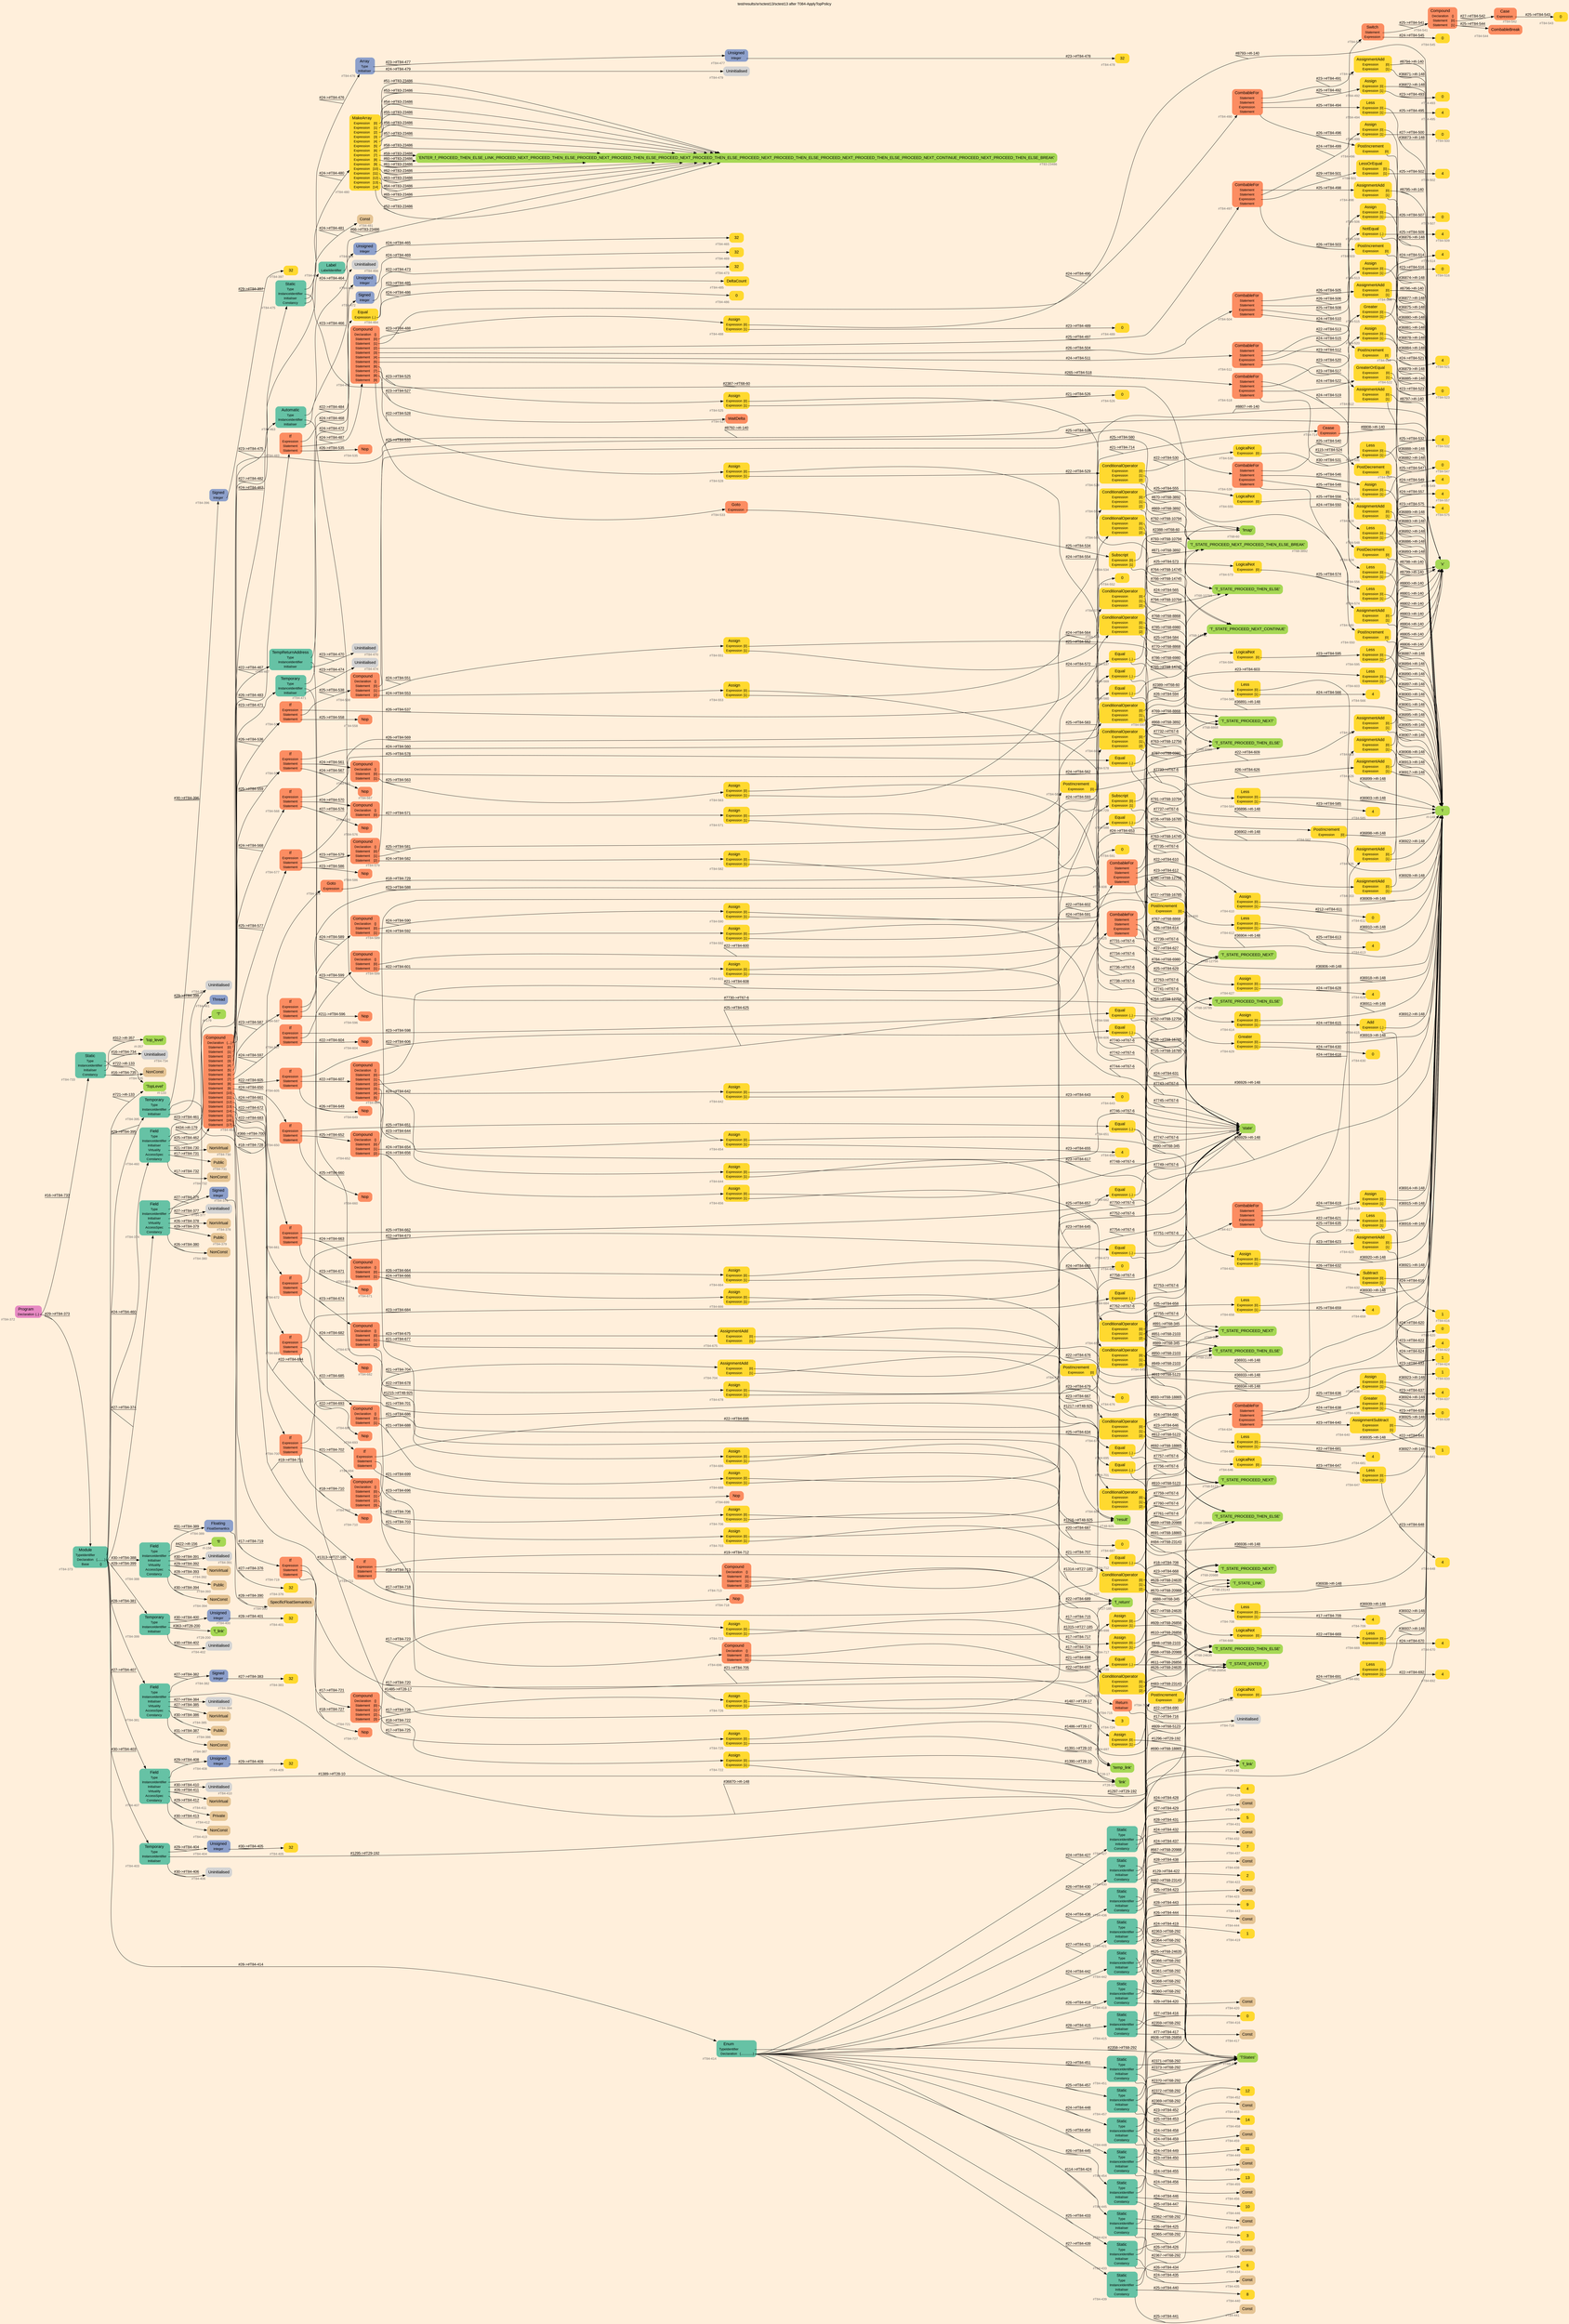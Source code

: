 digraph "test/results/sr/sctest13/sctest13 after T084-ApplyTopPolicy" {
label = "test/results/sr/sctest13/sctest13 after T084-ApplyTopPolicy"
labelloc = t
graph [
    rankdir = "LR"
    ranksep = 0.3
    bgcolor = antiquewhite1
    color = black
    fontcolor = black
    fontname = "Arial"
];
node [
    fontname = "Arial"
];
edge [
    fontname = "Arial"
];

// -------------------- node figure --------------------
// -------- block #T84-372 ----------
"#T84-372" [
    fillcolor = "/set28/4"
    xlabel = "#T84-372"
    fontsize = "12"
    fontcolor = grey40
    shape = "plaintext"
    label = <<TABLE BORDER="0" CELLBORDER="0" CELLSPACING="0">
     <TR><TD><FONT COLOR="black" POINT-SIZE="15">Program</FONT></TD></TR>
     <TR><TD><FONT COLOR="black" POINT-SIZE="12">Declaration</FONT></TD><TD PORT="port0"><FONT COLOR="black" POINT-SIZE="12">{..}</FONT></TD></TR>
    </TABLE>>
    style = "rounded,filled"
];

// -------- block #T84-373 ----------
"#T84-373" [
    fillcolor = "/set28/1"
    xlabel = "#T84-373"
    fontsize = "12"
    fontcolor = grey40
    shape = "plaintext"
    label = <<TABLE BORDER="0" CELLBORDER="0" CELLSPACING="0">
     <TR><TD><FONT COLOR="black" POINT-SIZE="15">Module</FONT></TD></TR>
     <TR><TD><FONT COLOR="black" POINT-SIZE="12">TypeIdentifier</FONT></TD><TD PORT="port0"></TD></TR>
     <TR><TD><FONT COLOR="black" POINT-SIZE="12">Declaration</FONT></TD><TD PORT="port1"><FONT COLOR="black" POINT-SIZE="12">{.........}</FONT></TD></TR>
     <TR><TD><FONT COLOR="black" POINT-SIZE="12">Base</FONT></TD><TD PORT="port2"><FONT COLOR="black" POINT-SIZE="12">{}</FONT></TD></TR>
    </TABLE>>
    style = "rounded,filled"
];

// -------- block #I-133 ----------
"#I-133" [
    fillcolor = "/set28/5"
    xlabel = "#I-133"
    fontsize = "12"
    fontcolor = grey40
    shape = "plaintext"
    label = <<TABLE BORDER="0" CELLBORDER="0" CELLSPACING="0">
     <TR><TD><FONT COLOR="black" POINT-SIZE="15">'TopLevel'</FONT></TD></TR>
    </TABLE>>
    style = "rounded,filled"
];

// -------- block #T84-374 ----------
"#T84-374" [
    fillcolor = "/set28/1"
    xlabel = "#T84-374"
    fontsize = "12"
    fontcolor = grey40
    shape = "plaintext"
    label = <<TABLE BORDER="0" CELLBORDER="0" CELLSPACING="0">
     <TR><TD><FONT COLOR="black" POINT-SIZE="15">Field</FONT></TD></TR>
     <TR><TD><FONT COLOR="black" POINT-SIZE="12">Type</FONT></TD><TD PORT="port0"></TD></TR>
     <TR><TD><FONT COLOR="black" POINT-SIZE="12">InstanceIdentifier</FONT></TD><TD PORT="port1"></TD></TR>
     <TR><TD><FONT COLOR="black" POINT-SIZE="12">Initialiser</FONT></TD><TD PORT="port2"></TD></TR>
     <TR><TD><FONT COLOR="black" POINT-SIZE="12">Virtuality</FONT></TD><TD PORT="port3"></TD></TR>
     <TR><TD><FONT COLOR="black" POINT-SIZE="12">AccessSpec</FONT></TD><TD PORT="port4"></TD></TR>
     <TR><TD><FONT COLOR="black" POINT-SIZE="12">Constancy</FONT></TD><TD PORT="port5"></TD></TR>
    </TABLE>>
    style = "rounded,filled"
];

// -------- block #T84-375 ----------
"#T84-375" [
    fillcolor = "/set28/3"
    xlabel = "#T84-375"
    fontsize = "12"
    fontcolor = grey40
    shape = "plaintext"
    label = <<TABLE BORDER="0" CELLBORDER="0" CELLSPACING="0">
     <TR><TD><FONT COLOR="black" POINT-SIZE="15">Signed</FONT></TD></TR>
     <TR><TD><FONT COLOR="black" POINT-SIZE="12">Integer</FONT></TD><TD PORT="port0"></TD></TR>
    </TABLE>>
    style = "rounded,filled"
];

// -------- block #T84-376 ----------
"#T84-376" [
    fillcolor = "/set28/6"
    xlabel = "#T84-376"
    fontsize = "12"
    fontcolor = grey40
    shape = "plaintext"
    label = <<TABLE BORDER="0" CELLBORDER="0" CELLSPACING="0">
     <TR><TD><FONT COLOR="black" POINT-SIZE="15">32</FONT></TD></TR>
    </TABLE>>
    style = "rounded,filled"
];

// -------- block #I-140 ----------
"#I-140" [
    fillcolor = "/set28/5"
    xlabel = "#I-140"
    fontsize = "12"
    fontcolor = grey40
    shape = "plaintext"
    label = <<TABLE BORDER="0" CELLBORDER="0" CELLSPACING="0">
     <TR><TD><FONT COLOR="black" POINT-SIZE="15">'x'</FONT></TD></TR>
    </TABLE>>
    style = "rounded,filled"
];

// -------- block #T84-377 ----------
"#T84-377" [
    xlabel = "#T84-377"
    fontsize = "12"
    fontcolor = grey40
    shape = "plaintext"
    label = <<TABLE BORDER="0" CELLBORDER="0" CELLSPACING="0">
     <TR><TD><FONT COLOR="black" POINT-SIZE="15">Uninitialised</FONT></TD></TR>
    </TABLE>>
    style = "rounded,filled"
];

// -------- block #T84-378 ----------
"#T84-378" [
    fillcolor = "/set28/7"
    xlabel = "#T84-378"
    fontsize = "12"
    fontcolor = grey40
    shape = "plaintext"
    label = <<TABLE BORDER="0" CELLBORDER="0" CELLSPACING="0">
     <TR><TD><FONT COLOR="black" POINT-SIZE="15">NonVirtual</FONT></TD></TR>
    </TABLE>>
    style = "rounded,filled"
];

// -------- block #T84-379 ----------
"#T84-379" [
    fillcolor = "/set28/7"
    xlabel = "#T84-379"
    fontsize = "12"
    fontcolor = grey40
    shape = "plaintext"
    label = <<TABLE BORDER="0" CELLBORDER="0" CELLSPACING="0">
     <TR><TD><FONT COLOR="black" POINT-SIZE="15">Public</FONT></TD></TR>
    </TABLE>>
    style = "rounded,filled"
];

// -------- block #T84-380 ----------
"#T84-380" [
    fillcolor = "/set28/7"
    xlabel = "#T84-380"
    fontsize = "12"
    fontcolor = grey40
    shape = "plaintext"
    label = <<TABLE BORDER="0" CELLBORDER="0" CELLSPACING="0">
     <TR><TD><FONT COLOR="black" POINT-SIZE="15">NonConst</FONT></TD></TR>
    </TABLE>>
    style = "rounded,filled"
];

// -------- block #T84-381 ----------
"#T84-381" [
    fillcolor = "/set28/1"
    xlabel = "#T84-381"
    fontsize = "12"
    fontcolor = grey40
    shape = "plaintext"
    label = <<TABLE BORDER="0" CELLBORDER="0" CELLSPACING="0">
     <TR><TD><FONT COLOR="black" POINT-SIZE="15">Field</FONT></TD></TR>
     <TR><TD><FONT COLOR="black" POINT-SIZE="12">Type</FONT></TD><TD PORT="port0"></TD></TR>
     <TR><TD><FONT COLOR="black" POINT-SIZE="12">InstanceIdentifier</FONT></TD><TD PORT="port1"></TD></TR>
     <TR><TD><FONT COLOR="black" POINT-SIZE="12">Initialiser</FONT></TD><TD PORT="port2"></TD></TR>
     <TR><TD><FONT COLOR="black" POINT-SIZE="12">Virtuality</FONT></TD><TD PORT="port3"></TD></TR>
     <TR><TD><FONT COLOR="black" POINT-SIZE="12">AccessSpec</FONT></TD><TD PORT="port4"></TD></TR>
     <TR><TD><FONT COLOR="black" POINT-SIZE="12">Constancy</FONT></TD><TD PORT="port5"></TD></TR>
    </TABLE>>
    style = "rounded,filled"
];

// -------- block #T84-382 ----------
"#T84-382" [
    fillcolor = "/set28/3"
    xlabel = "#T84-382"
    fontsize = "12"
    fontcolor = grey40
    shape = "plaintext"
    label = <<TABLE BORDER="0" CELLBORDER="0" CELLSPACING="0">
     <TR><TD><FONT COLOR="black" POINT-SIZE="15">Signed</FONT></TD></TR>
     <TR><TD><FONT COLOR="black" POINT-SIZE="12">Integer</FONT></TD><TD PORT="port0"></TD></TR>
    </TABLE>>
    style = "rounded,filled"
];

// -------- block #T84-383 ----------
"#T84-383" [
    fillcolor = "/set28/6"
    xlabel = "#T84-383"
    fontsize = "12"
    fontcolor = grey40
    shape = "plaintext"
    label = <<TABLE BORDER="0" CELLBORDER="0" CELLSPACING="0">
     <TR><TD><FONT COLOR="black" POINT-SIZE="15">32</FONT></TD></TR>
    </TABLE>>
    style = "rounded,filled"
];

// -------- block #I-148 ----------
"#I-148" [
    fillcolor = "/set28/5"
    xlabel = "#I-148"
    fontsize = "12"
    fontcolor = grey40
    shape = "plaintext"
    label = <<TABLE BORDER="0" CELLBORDER="0" CELLSPACING="0">
     <TR><TD><FONT COLOR="black" POINT-SIZE="15">'i'</FONT></TD></TR>
    </TABLE>>
    style = "rounded,filled"
];

// -------- block #T84-384 ----------
"#T84-384" [
    xlabel = "#T84-384"
    fontsize = "12"
    fontcolor = grey40
    shape = "plaintext"
    label = <<TABLE BORDER="0" CELLBORDER="0" CELLSPACING="0">
     <TR><TD><FONT COLOR="black" POINT-SIZE="15">Uninitialised</FONT></TD></TR>
    </TABLE>>
    style = "rounded,filled"
];

// -------- block #T84-385 ----------
"#T84-385" [
    fillcolor = "/set28/7"
    xlabel = "#T84-385"
    fontsize = "12"
    fontcolor = grey40
    shape = "plaintext"
    label = <<TABLE BORDER="0" CELLBORDER="0" CELLSPACING="0">
     <TR><TD><FONT COLOR="black" POINT-SIZE="15">NonVirtual</FONT></TD></TR>
    </TABLE>>
    style = "rounded,filled"
];

// -------- block #T84-386 ----------
"#T84-386" [
    fillcolor = "/set28/7"
    xlabel = "#T84-386"
    fontsize = "12"
    fontcolor = grey40
    shape = "plaintext"
    label = <<TABLE BORDER="0" CELLBORDER="0" CELLSPACING="0">
     <TR><TD><FONT COLOR="black" POINT-SIZE="15">Public</FONT></TD></TR>
    </TABLE>>
    style = "rounded,filled"
];

// -------- block #T84-387 ----------
"#T84-387" [
    fillcolor = "/set28/7"
    xlabel = "#T84-387"
    fontsize = "12"
    fontcolor = grey40
    shape = "plaintext"
    label = <<TABLE BORDER="0" CELLBORDER="0" CELLSPACING="0">
     <TR><TD><FONT COLOR="black" POINT-SIZE="15">NonConst</FONT></TD></TR>
    </TABLE>>
    style = "rounded,filled"
];

// -------- block #T84-388 ----------
"#T84-388" [
    fillcolor = "/set28/1"
    xlabel = "#T84-388"
    fontsize = "12"
    fontcolor = grey40
    shape = "plaintext"
    label = <<TABLE BORDER="0" CELLBORDER="0" CELLSPACING="0">
     <TR><TD><FONT COLOR="black" POINT-SIZE="15">Field</FONT></TD></TR>
     <TR><TD><FONT COLOR="black" POINT-SIZE="12">Type</FONT></TD><TD PORT="port0"></TD></TR>
     <TR><TD><FONT COLOR="black" POINT-SIZE="12">InstanceIdentifier</FONT></TD><TD PORT="port1"></TD></TR>
     <TR><TD><FONT COLOR="black" POINT-SIZE="12">Initialiser</FONT></TD><TD PORT="port2"></TD></TR>
     <TR><TD><FONT COLOR="black" POINT-SIZE="12">Virtuality</FONT></TD><TD PORT="port3"></TD></TR>
     <TR><TD><FONT COLOR="black" POINT-SIZE="12">AccessSpec</FONT></TD><TD PORT="port4"></TD></TR>
     <TR><TD><FONT COLOR="black" POINT-SIZE="12">Constancy</FONT></TD><TD PORT="port5"></TD></TR>
    </TABLE>>
    style = "rounded,filled"
];

// -------- block #T84-389 ----------
"#T84-389" [
    fillcolor = "/set28/3"
    xlabel = "#T84-389"
    fontsize = "12"
    fontcolor = grey40
    shape = "plaintext"
    label = <<TABLE BORDER="0" CELLBORDER="0" CELLSPACING="0">
     <TR><TD><FONT COLOR="black" POINT-SIZE="15">Floating</FONT></TD></TR>
     <TR><TD><FONT COLOR="black" POINT-SIZE="12">FloatSemantics</FONT></TD><TD PORT="port0"></TD></TR>
    </TABLE>>
    style = "rounded,filled"
];

// -------- block #T84-390 ----------
"#T84-390" [
    fillcolor = "/set28/7"
    xlabel = "#T84-390"
    fontsize = "12"
    fontcolor = grey40
    shape = "plaintext"
    label = <<TABLE BORDER="0" CELLBORDER="0" CELLSPACING="0">
     <TR><TD><FONT COLOR="black" POINT-SIZE="15">SpecificFloatSemantics</FONT></TD></TR>
    </TABLE>>
    style = "rounded,filled"
];

// -------- block #I-156 ----------
"#I-156" [
    fillcolor = "/set28/5"
    xlabel = "#I-156"
    fontsize = "12"
    fontcolor = grey40
    shape = "plaintext"
    label = <<TABLE BORDER="0" CELLBORDER="0" CELLSPACING="0">
     <TR><TD><FONT COLOR="black" POINT-SIZE="15">'fi'</FONT></TD></TR>
    </TABLE>>
    style = "rounded,filled"
];

// -------- block #T84-391 ----------
"#T84-391" [
    xlabel = "#T84-391"
    fontsize = "12"
    fontcolor = grey40
    shape = "plaintext"
    label = <<TABLE BORDER="0" CELLBORDER="0" CELLSPACING="0">
     <TR><TD><FONT COLOR="black" POINT-SIZE="15">Uninitialised</FONT></TD></TR>
    </TABLE>>
    style = "rounded,filled"
];

// -------- block #T84-392 ----------
"#T84-392" [
    fillcolor = "/set28/7"
    xlabel = "#T84-392"
    fontsize = "12"
    fontcolor = grey40
    shape = "plaintext"
    label = <<TABLE BORDER="0" CELLBORDER="0" CELLSPACING="0">
     <TR><TD><FONT COLOR="black" POINT-SIZE="15">NonVirtual</FONT></TD></TR>
    </TABLE>>
    style = "rounded,filled"
];

// -------- block #T84-393 ----------
"#T84-393" [
    fillcolor = "/set28/7"
    xlabel = "#T84-393"
    fontsize = "12"
    fontcolor = grey40
    shape = "plaintext"
    label = <<TABLE BORDER="0" CELLBORDER="0" CELLSPACING="0">
     <TR><TD><FONT COLOR="black" POINT-SIZE="15">Public</FONT></TD></TR>
    </TABLE>>
    style = "rounded,filled"
];

// -------- block #T84-394 ----------
"#T84-394" [
    fillcolor = "/set28/7"
    xlabel = "#T84-394"
    fontsize = "12"
    fontcolor = grey40
    shape = "plaintext"
    label = <<TABLE BORDER="0" CELLBORDER="0" CELLSPACING="0">
     <TR><TD><FONT COLOR="black" POINT-SIZE="15">NonConst</FONT></TD></TR>
    </TABLE>>
    style = "rounded,filled"
];

// -------- block #T84-395 ----------
"#T84-395" [
    fillcolor = "/set28/1"
    xlabel = "#T84-395"
    fontsize = "12"
    fontcolor = grey40
    shape = "plaintext"
    label = <<TABLE BORDER="0" CELLBORDER="0" CELLSPACING="0">
     <TR><TD><FONT COLOR="black" POINT-SIZE="15">Temporary</FONT></TD></TR>
     <TR><TD><FONT COLOR="black" POINT-SIZE="12">Type</FONT></TD><TD PORT="port0"></TD></TR>
     <TR><TD><FONT COLOR="black" POINT-SIZE="12">InstanceIdentifier</FONT></TD><TD PORT="port1"></TD></TR>
     <TR><TD><FONT COLOR="black" POINT-SIZE="12">Initialiser</FONT></TD><TD PORT="port2"></TD></TR>
    </TABLE>>
    style = "rounded,filled"
];

// -------- block #T84-396 ----------
"#T84-396" [
    fillcolor = "/set28/3"
    xlabel = "#T84-396"
    fontsize = "12"
    fontcolor = grey40
    shape = "plaintext"
    label = <<TABLE BORDER="0" CELLBORDER="0" CELLSPACING="0">
     <TR><TD><FONT COLOR="black" POINT-SIZE="15">Signed</FONT></TD></TR>
     <TR><TD><FONT COLOR="black" POINT-SIZE="12">Integer</FONT></TD><TD PORT="port0"></TD></TR>
    </TABLE>>
    style = "rounded,filled"
];

// -------- block #T84-397 ----------
"#T84-397" [
    fillcolor = "/set28/6"
    xlabel = "#T84-397"
    fontsize = "12"
    fontcolor = grey40
    shape = "plaintext"
    label = <<TABLE BORDER="0" CELLBORDER="0" CELLSPACING="0">
     <TR><TD><FONT COLOR="black" POINT-SIZE="15">32</FONT></TD></TR>
    </TABLE>>
    style = "rounded,filled"
];

// -------- block #T27-185 ----------
"#T27-185" [
    fillcolor = "/set28/5"
    xlabel = "#T27-185"
    fontsize = "12"
    fontcolor = grey40
    shape = "plaintext"
    label = <<TABLE BORDER="0" CELLBORDER="0" CELLSPACING="0">
     <TR><TD><FONT COLOR="black" POINT-SIZE="15">'f_return'</FONT></TD></TR>
    </TABLE>>
    style = "rounded,filled"
];

// -------- block #T84-398 ----------
"#T84-398" [
    xlabel = "#T84-398"
    fontsize = "12"
    fontcolor = grey40
    shape = "plaintext"
    label = <<TABLE BORDER="0" CELLBORDER="0" CELLSPACING="0">
     <TR><TD><FONT COLOR="black" POINT-SIZE="15">Uninitialised</FONT></TD></TR>
    </TABLE>>
    style = "rounded,filled"
];

// -------- block #T84-399 ----------
"#T84-399" [
    fillcolor = "/set28/1"
    xlabel = "#T84-399"
    fontsize = "12"
    fontcolor = grey40
    shape = "plaintext"
    label = <<TABLE BORDER="0" CELLBORDER="0" CELLSPACING="0">
     <TR><TD><FONT COLOR="black" POINT-SIZE="15">Temporary</FONT></TD></TR>
     <TR><TD><FONT COLOR="black" POINT-SIZE="12">Type</FONT></TD><TD PORT="port0"></TD></TR>
     <TR><TD><FONT COLOR="black" POINT-SIZE="12">InstanceIdentifier</FONT></TD><TD PORT="port1"></TD></TR>
     <TR><TD><FONT COLOR="black" POINT-SIZE="12">Initialiser</FONT></TD><TD PORT="port2"></TD></TR>
    </TABLE>>
    style = "rounded,filled"
];

// -------- block #T84-400 ----------
"#T84-400" [
    fillcolor = "/set28/3"
    xlabel = "#T84-400"
    fontsize = "12"
    fontcolor = grey40
    shape = "plaintext"
    label = <<TABLE BORDER="0" CELLBORDER="0" CELLSPACING="0">
     <TR><TD><FONT COLOR="black" POINT-SIZE="15">Unsigned</FONT></TD></TR>
     <TR><TD><FONT COLOR="black" POINT-SIZE="12">Integer</FONT></TD><TD PORT="port0"></TD></TR>
    </TABLE>>
    style = "rounded,filled"
];

// -------- block #T84-401 ----------
"#T84-401" [
    fillcolor = "/set28/6"
    xlabel = "#T84-401"
    fontsize = "12"
    fontcolor = grey40
    shape = "plaintext"
    label = <<TABLE BORDER="0" CELLBORDER="0" CELLSPACING="0">
     <TR><TD><FONT COLOR="black" POINT-SIZE="15">32</FONT></TD></TR>
    </TABLE>>
    style = "rounded,filled"
];

// -------- block #T28-200 ----------
"#T28-200" [
    fillcolor = "/set28/5"
    xlabel = "#T28-200"
    fontsize = "12"
    fontcolor = grey40
    shape = "plaintext"
    label = <<TABLE BORDER="0" CELLBORDER="0" CELLSPACING="0">
     <TR><TD><FONT COLOR="black" POINT-SIZE="15">'f_link'</FONT></TD></TR>
    </TABLE>>
    style = "rounded,filled"
];

// -------- block #T84-402 ----------
"#T84-402" [
    xlabel = "#T84-402"
    fontsize = "12"
    fontcolor = grey40
    shape = "plaintext"
    label = <<TABLE BORDER="0" CELLBORDER="0" CELLSPACING="0">
     <TR><TD><FONT COLOR="black" POINT-SIZE="15">Uninitialised</FONT></TD></TR>
    </TABLE>>
    style = "rounded,filled"
];

// -------- block #T84-403 ----------
"#T84-403" [
    fillcolor = "/set28/1"
    xlabel = "#T84-403"
    fontsize = "12"
    fontcolor = grey40
    shape = "plaintext"
    label = <<TABLE BORDER="0" CELLBORDER="0" CELLSPACING="0">
     <TR><TD><FONT COLOR="black" POINT-SIZE="15">Temporary</FONT></TD></TR>
     <TR><TD><FONT COLOR="black" POINT-SIZE="12">Type</FONT></TD><TD PORT="port0"></TD></TR>
     <TR><TD><FONT COLOR="black" POINT-SIZE="12">InstanceIdentifier</FONT></TD><TD PORT="port1"></TD></TR>
     <TR><TD><FONT COLOR="black" POINT-SIZE="12">Initialiser</FONT></TD><TD PORT="port2"></TD></TR>
    </TABLE>>
    style = "rounded,filled"
];

// -------- block #T84-404 ----------
"#T84-404" [
    fillcolor = "/set28/3"
    xlabel = "#T84-404"
    fontsize = "12"
    fontcolor = grey40
    shape = "plaintext"
    label = <<TABLE BORDER="0" CELLBORDER="0" CELLSPACING="0">
     <TR><TD><FONT COLOR="black" POINT-SIZE="15">Unsigned</FONT></TD></TR>
     <TR><TD><FONT COLOR="black" POINT-SIZE="12">Integer</FONT></TD><TD PORT="port0"></TD></TR>
    </TABLE>>
    style = "rounded,filled"
];

// -------- block #T84-405 ----------
"#T84-405" [
    fillcolor = "/set28/6"
    xlabel = "#T84-405"
    fontsize = "12"
    fontcolor = grey40
    shape = "plaintext"
    label = <<TABLE BORDER="0" CELLBORDER="0" CELLSPACING="0">
     <TR><TD><FONT COLOR="black" POINT-SIZE="15">32</FONT></TD></TR>
    </TABLE>>
    style = "rounded,filled"
];

// -------- block #T29-192 ----------
"#T29-192" [
    fillcolor = "/set28/5"
    xlabel = "#T29-192"
    fontsize = "12"
    fontcolor = grey40
    shape = "plaintext"
    label = <<TABLE BORDER="0" CELLBORDER="0" CELLSPACING="0">
     <TR><TD><FONT COLOR="black" POINT-SIZE="15">'f_link'</FONT></TD></TR>
    </TABLE>>
    style = "rounded,filled"
];

// -------- block #T84-406 ----------
"#T84-406" [
    xlabel = "#T84-406"
    fontsize = "12"
    fontcolor = grey40
    shape = "plaintext"
    label = <<TABLE BORDER="0" CELLBORDER="0" CELLSPACING="0">
     <TR><TD><FONT COLOR="black" POINT-SIZE="15">Uninitialised</FONT></TD></TR>
    </TABLE>>
    style = "rounded,filled"
];

// -------- block #T84-407 ----------
"#T84-407" [
    fillcolor = "/set28/1"
    xlabel = "#T84-407"
    fontsize = "12"
    fontcolor = grey40
    shape = "plaintext"
    label = <<TABLE BORDER="0" CELLBORDER="0" CELLSPACING="0">
     <TR><TD><FONT COLOR="black" POINT-SIZE="15">Field</FONT></TD></TR>
     <TR><TD><FONT COLOR="black" POINT-SIZE="12">Type</FONT></TD><TD PORT="port0"></TD></TR>
     <TR><TD><FONT COLOR="black" POINT-SIZE="12">InstanceIdentifier</FONT></TD><TD PORT="port1"></TD></TR>
     <TR><TD><FONT COLOR="black" POINT-SIZE="12">Initialiser</FONT></TD><TD PORT="port2"></TD></TR>
     <TR><TD><FONT COLOR="black" POINT-SIZE="12">Virtuality</FONT></TD><TD PORT="port3"></TD></TR>
     <TR><TD><FONT COLOR="black" POINT-SIZE="12">AccessSpec</FONT></TD><TD PORT="port4"></TD></TR>
     <TR><TD><FONT COLOR="black" POINT-SIZE="12">Constancy</FONT></TD><TD PORT="port5"></TD></TR>
    </TABLE>>
    style = "rounded,filled"
];

// -------- block #T84-408 ----------
"#T84-408" [
    fillcolor = "/set28/3"
    xlabel = "#T84-408"
    fontsize = "12"
    fontcolor = grey40
    shape = "plaintext"
    label = <<TABLE BORDER="0" CELLBORDER="0" CELLSPACING="0">
     <TR><TD><FONT COLOR="black" POINT-SIZE="15">Unsigned</FONT></TD></TR>
     <TR><TD><FONT COLOR="black" POINT-SIZE="12">Integer</FONT></TD><TD PORT="port0"></TD></TR>
    </TABLE>>
    style = "rounded,filled"
];

// -------- block #T84-409 ----------
"#T84-409" [
    fillcolor = "/set28/6"
    xlabel = "#T84-409"
    fontsize = "12"
    fontcolor = grey40
    shape = "plaintext"
    label = <<TABLE BORDER="0" CELLBORDER="0" CELLSPACING="0">
     <TR><TD><FONT COLOR="black" POINT-SIZE="15">32</FONT></TD></TR>
    </TABLE>>
    style = "rounded,filled"
];

// -------- block #T28-10 ----------
"#T28-10" [
    fillcolor = "/set28/5"
    xlabel = "#T28-10"
    fontsize = "12"
    fontcolor = grey40
    shape = "plaintext"
    label = <<TABLE BORDER="0" CELLBORDER="0" CELLSPACING="0">
     <TR><TD><FONT COLOR="black" POINT-SIZE="15">'link'</FONT></TD></TR>
    </TABLE>>
    style = "rounded,filled"
];

// -------- block #T84-410 ----------
"#T84-410" [
    xlabel = "#T84-410"
    fontsize = "12"
    fontcolor = grey40
    shape = "plaintext"
    label = <<TABLE BORDER="0" CELLBORDER="0" CELLSPACING="0">
     <TR><TD><FONT COLOR="black" POINT-SIZE="15">Uninitialised</FONT></TD></TR>
    </TABLE>>
    style = "rounded,filled"
];

// -------- block #T84-411 ----------
"#T84-411" [
    fillcolor = "/set28/7"
    xlabel = "#T84-411"
    fontsize = "12"
    fontcolor = grey40
    shape = "plaintext"
    label = <<TABLE BORDER="0" CELLBORDER="0" CELLSPACING="0">
     <TR><TD><FONT COLOR="black" POINT-SIZE="15">NonVirtual</FONT></TD></TR>
    </TABLE>>
    style = "rounded,filled"
];

// -------- block #T84-412 ----------
"#T84-412" [
    fillcolor = "/set28/7"
    xlabel = "#T84-412"
    fontsize = "12"
    fontcolor = grey40
    shape = "plaintext"
    label = <<TABLE BORDER="0" CELLBORDER="0" CELLSPACING="0">
     <TR><TD><FONT COLOR="black" POINT-SIZE="15">Private</FONT></TD></TR>
    </TABLE>>
    style = "rounded,filled"
];

// -------- block #T84-413 ----------
"#T84-413" [
    fillcolor = "/set28/7"
    xlabel = "#T84-413"
    fontsize = "12"
    fontcolor = grey40
    shape = "plaintext"
    label = <<TABLE BORDER="0" CELLBORDER="0" CELLSPACING="0">
     <TR><TD><FONT COLOR="black" POINT-SIZE="15">NonConst</FONT></TD></TR>
    </TABLE>>
    style = "rounded,filled"
];

// -------- block #T84-414 ----------
"#T84-414" [
    fillcolor = "/set28/1"
    xlabel = "#T84-414"
    fontsize = "12"
    fontcolor = grey40
    shape = "plaintext"
    label = <<TABLE BORDER="0" CELLBORDER="0" CELLSPACING="0">
     <TR><TD><FONT COLOR="black" POINT-SIZE="15">Enum</FONT></TD></TR>
     <TR><TD><FONT COLOR="black" POINT-SIZE="12">TypeIdentifier</FONT></TD><TD PORT="port0"></TD></TR>
     <TR><TD><FONT COLOR="black" POINT-SIZE="12">Declaration</FONT></TD><TD PORT="port1"><FONT COLOR="black" POINT-SIZE="12">{...............}</FONT></TD></TR>
    </TABLE>>
    style = "rounded,filled"
];

// -------- block #T68-292 ----------
"#T68-292" [
    fillcolor = "/set28/5"
    xlabel = "#T68-292"
    fontsize = "12"
    fontcolor = grey40
    shape = "plaintext"
    label = <<TABLE BORDER="0" CELLBORDER="0" CELLSPACING="0">
     <TR><TD><FONT COLOR="black" POINT-SIZE="15">'TStates'</FONT></TD></TR>
    </TABLE>>
    style = "rounded,filled"
];

// -------- block #T84-415 ----------
"#T84-415" [
    fillcolor = "/set28/1"
    xlabel = "#T84-415"
    fontsize = "12"
    fontcolor = grey40
    shape = "plaintext"
    label = <<TABLE BORDER="0" CELLBORDER="0" CELLSPACING="0">
     <TR><TD><FONT COLOR="black" POINT-SIZE="15">Static</FONT></TD></TR>
     <TR><TD><FONT COLOR="black" POINT-SIZE="12">Type</FONT></TD><TD PORT="port0"></TD></TR>
     <TR><TD><FONT COLOR="black" POINT-SIZE="12">InstanceIdentifier</FONT></TD><TD PORT="port1"></TD></TR>
     <TR><TD><FONT COLOR="black" POINT-SIZE="12">Initialiser</FONT></TD><TD PORT="port2"></TD></TR>
     <TR><TD><FONT COLOR="black" POINT-SIZE="12">Constancy</FONT></TD><TD PORT="port3"></TD></TR>
    </TABLE>>
    style = "rounded,filled"
];

// -------- block #T68-345 ----------
"#T68-345" [
    fillcolor = "/set28/5"
    xlabel = "#T68-345"
    fontsize = "12"
    fontcolor = grey40
    shape = "plaintext"
    label = <<TABLE BORDER="0" CELLBORDER="0" CELLSPACING="0">
     <TR><TD><FONT COLOR="black" POINT-SIZE="15">'T_STATE_PROCEED_NEXT'</FONT></TD></TR>
    </TABLE>>
    style = "rounded,filled"
];

// -------- block #T84-416 ----------
"#T84-416" [
    fillcolor = "/set28/6"
    xlabel = "#T84-416"
    fontsize = "12"
    fontcolor = grey40
    shape = "plaintext"
    label = <<TABLE BORDER="0" CELLBORDER="0" CELLSPACING="0">
     <TR><TD><FONT COLOR="black" POINT-SIZE="15">0</FONT></TD></TR>
    </TABLE>>
    style = "rounded,filled"
];

// -------- block #T84-417 ----------
"#T84-417" [
    fillcolor = "/set28/7"
    xlabel = "#T84-417"
    fontsize = "12"
    fontcolor = grey40
    shape = "plaintext"
    label = <<TABLE BORDER="0" CELLBORDER="0" CELLSPACING="0">
     <TR><TD><FONT COLOR="black" POINT-SIZE="15">Const</FONT></TD></TR>
    </TABLE>>
    style = "rounded,filled"
];

// -------- block #T84-418 ----------
"#T84-418" [
    fillcolor = "/set28/1"
    xlabel = "#T84-418"
    fontsize = "12"
    fontcolor = grey40
    shape = "plaintext"
    label = <<TABLE BORDER="0" CELLBORDER="0" CELLSPACING="0">
     <TR><TD><FONT COLOR="black" POINT-SIZE="15">Static</FONT></TD></TR>
     <TR><TD><FONT COLOR="black" POINT-SIZE="12">Type</FONT></TD><TD PORT="port0"></TD></TR>
     <TR><TD><FONT COLOR="black" POINT-SIZE="12">InstanceIdentifier</FONT></TD><TD PORT="port1"></TD></TR>
     <TR><TD><FONT COLOR="black" POINT-SIZE="12">Initialiser</FONT></TD><TD PORT="port2"></TD></TR>
     <TR><TD><FONT COLOR="black" POINT-SIZE="12">Constancy</FONT></TD><TD PORT="port3"></TD></TR>
    </TABLE>>
    style = "rounded,filled"
];

// -------- block #T68-2103 ----------
"#T68-2103" [
    fillcolor = "/set28/5"
    xlabel = "#T68-2103"
    fontsize = "12"
    fontcolor = grey40
    shape = "plaintext"
    label = <<TABLE BORDER="0" CELLBORDER="0" CELLSPACING="0">
     <TR><TD><FONT COLOR="black" POINT-SIZE="15">'T_STATE_PROCEED_THEN_ELSE'</FONT></TD></TR>
    </TABLE>>
    style = "rounded,filled"
];

// -------- block #T84-419 ----------
"#T84-419" [
    fillcolor = "/set28/6"
    xlabel = "#T84-419"
    fontsize = "12"
    fontcolor = grey40
    shape = "plaintext"
    label = <<TABLE BORDER="0" CELLBORDER="0" CELLSPACING="0">
     <TR><TD><FONT COLOR="black" POINT-SIZE="15">1</FONT></TD></TR>
    </TABLE>>
    style = "rounded,filled"
];

// -------- block #T84-420 ----------
"#T84-420" [
    fillcolor = "/set28/7"
    xlabel = "#T84-420"
    fontsize = "12"
    fontcolor = grey40
    shape = "plaintext"
    label = <<TABLE BORDER="0" CELLBORDER="0" CELLSPACING="0">
     <TR><TD><FONT COLOR="black" POINT-SIZE="15">Const</FONT></TD></TR>
    </TABLE>>
    style = "rounded,filled"
];

// -------- block #T84-421 ----------
"#T84-421" [
    fillcolor = "/set28/1"
    xlabel = "#T84-421"
    fontsize = "12"
    fontcolor = grey40
    shape = "plaintext"
    label = <<TABLE BORDER="0" CELLBORDER="0" CELLSPACING="0">
     <TR><TD><FONT COLOR="black" POINT-SIZE="15">Static</FONT></TD></TR>
     <TR><TD><FONT COLOR="black" POINT-SIZE="12">Type</FONT></TD><TD PORT="port0"></TD></TR>
     <TR><TD><FONT COLOR="black" POINT-SIZE="12">InstanceIdentifier</FONT></TD><TD PORT="port1"></TD></TR>
     <TR><TD><FONT COLOR="black" POINT-SIZE="12">Initialiser</FONT></TD><TD PORT="port2"></TD></TR>
     <TR><TD><FONT COLOR="black" POINT-SIZE="12">Constancy</FONT></TD><TD PORT="port3"></TD></TR>
    </TABLE>>
    style = "rounded,filled"
];

// -------- block #T68-3892 ----------
"#T68-3892" [
    fillcolor = "/set28/5"
    xlabel = "#T68-3892"
    fontsize = "12"
    fontcolor = grey40
    shape = "plaintext"
    label = <<TABLE BORDER="0" CELLBORDER="0" CELLSPACING="0">
     <TR><TD><FONT COLOR="black" POINT-SIZE="15">'T_STATE_PROCEED_NEXT_PROCEED_THEN_ELSE_BREAK'</FONT></TD></TR>
    </TABLE>>
    style = "rounded,filled"
];

// -------- block #T84-422 ----------
"#T84-422" [
    fillcolor = "/set28/6"
    xlabel = "#T84-422"
    fontsize = "12"
    fontcolor = grey40
    shape = "plaintext"
    label = <<TABLE BORDER="0" CELLBORDER="0" CELLSPACING="0">
     <TR><TD><FONT COLOR="black" POINT-SIZE="15">2</FONT></TD></TR>
    </TABLE>>
    style = "rounded,filled"
];

// -------- block #T84-423 ----------
"#T84-423" [
    fillcolor = "/set28/7"
    xlabel = "#T84-423"
    fontsize = "12"
    fontcolor = grey40
    shape = "plaintext"
    label = <<TABLE BORDER="0" CELLBORDER="0" CELLSPACING="0">
     <TR><TD><FONT COLOR="black" POINT-SIZE="15">Const</FONT></TD></TR>
    </TABLE>>
    style = "rounded,filled"
];

// -------- block #T84-424 ----------
"#T84-424" [
    fillcolor = "/set28/1"
    xlabel = "#T84-424"
    fontsize = "12"
    fontcolor = grey40
    shape = "plaintext"
    label = <<TABLE BORDER="0" CELLBORDER="0" CELLSPACING="0">
     <TR><TD><FONT COLOR="black" POINT-SIZE="15">Static</FONT></TD></TR>
     <TR><TD><FONT COLOR="black" POINT-SIZE="12">Type</FONT></TD><TD PORT="port0"></TD></TR>
     <TR><TD><FONT COLOR="black" POINT-SIZE="12">InstanceIdentifier</FONT></TD><TD PORT="port1"></TD></TR>
     <TR><TD><FONT COLOR="black" POINT-SIZE="12">Initialiser</FONT></TD><TD PORT="port2"></TD></TR>
     <TR><TD><FONT COLOR="black" POINT-SIZE="12">Constancy</FONT></TD><TD PORT="port3"></TD></TR>
    </TABLE>>
    style = "rounded,filled"
];

// -------- block #T68-5123 ----------
"#T68-5123" [
    fillcolor = "/set28/5"
    xlabel = "#T68-5123"
    fontsize = "12"
    fontcolor = grey40
    shape = "plaintext"
    label = <<TABLE BORDER="0" CELLBORDER="0" CELLSPACING="0">
     <TR><TD><FONT COLOR="black" POINT-SIZE="15">'T_STATE_PROCEED_NEXT'</FONT></TD></TR>
    </TABLE>>
    style = "rounded,filled"
];

// -------- block #T84-425 ----------
"#T84-425" [
    fillcolor = "/set28/6"
    xlabel = "#T84-425"
    fontsize = "12"
    fontcolor = grey40
    shape = "plaintext"
    label = <<TABLE BORDER="0" CELLBORDER="0" CELLSPACING="0">
     <TR><TD><FONT COLOR="black" POINT-SIZE="15">3</FONT></TD></TR>
    </TABLE>>
    style = "rounded,filled"
];

// -------- block #T84-426 ----------
"#T84-426" [
    fillcolor = "/set28/7"
    xlabel = "#T84-426"
    fontsize = "12"
    fontcolor = grey40
    shape = "plaintext"
    label = <<TABLE BORDER="0" CELLBORDER="0" CELLSPACING="0">
     <TR><TD><FONT COLOR="black" POINT-SIZE="15">Const</FONT></TD></TR>
    </TABLE>>
    style = "rounded,filled"
];

// -------- block #T84-427 ----------
"#T84-427" [
    fillcolor = "/set28/1"
    xlabel = "#T84-427"
    fontsize = "12"
    fontcolor = grey40
    shape = "plaintext"
    label = <<TABLE BORDER="0" CELLBORDER="0" CELLSPACING="0">
     <TR><TD><FONT COLOR="black" POINT-SIZE="15">Static</FONT></TD></TR>
     <TR><TD><FONT COLOR="black" POINT-SIZE="12">Type</FONT></TD><TD PORT="port0"></TD></TR>
     <TR><TD><FONT COLOR="black" POINT-SIZE="12">InstanceIdentifier</FONT></TD><TD PORT="port1"></TD></TR>
     <TR><TD><FONT COLOR="black" POINT-SIZE="12">Initialiser</FONT></TD><TD PORT="port2"></TD></TR>
     <TR><TD><FONT COLOR="black" POINT-SIZE="12">Constancy</FONT></TD><TD PORT="port3"></TD></TR>
    </TABLE>>
    style = "rounded,filled"
];

// -------- block #T68-6980 ----------
"#T68-6980" [
    fillcolor = "/set28/5"
    xlabel = "#T68-6980"
    fontsize = "12"
    fontcolor = grey40
    shape = "plaintext"
    label = <<TABLE BORDER="0" CELLBORDER="0" CELLSPACING="0">
     <TR><TD><FONT COLOR="black" POINT-SIZE="15">'T_STATE_PROCEED_THEN_ELSE'</FONT></TD></TR>
    </TABLE>>
    style = "rounded,filled"
];

// -------- block #T84-428 ----------
"#T84-428" [
    fillcolor = "/set28/6"
    xlabel = "#T84-428"
    fontsize = "12"
    fontcolor = grey40
    shape = "plaintext"
    label = <<TABLE BORDER="0" CELLBORDER="0" CELLSPACING="0">
     <TR><TD><FONT COLOR="black" POINT-SIZE="15">4</FONT></TD></TR>
    </TABLE>>
    style = "rounded,filled"
];

// -------- block #T84-429 ----------
"#T84-429" [
    fillcolor = "/set28/7"
    xlabel = "#T84-429"
    fontsize = "12"
    fontcolor = grey40
    shape = "plaintext"
    label = <<TABLE BORDER="0" CELLBORDER="0" CELLSPACING="0">
     <TR><TD><FONT COLOR="black" POINT-SIZE="15">Const</FONT></TD></TR>
    </TABLE>>
    style = "rounded,filled"
];

// -------- block #T84-430 ----------
"#T84-430" [
    fillcolor = "/set28/1"
    xlabel = "#T84-430"
    fontsize = "12"
    fontcolor = grey40
    shape = "plaintext"
    label = <<TABLE BORDER="0" CELLBORDER="0" CELLSPACING="0">
     <TR><TD><FONT COLOR="black" POINT-SIZE="15">Static</FONT></TD></TR>
     <TR><TD><FONT COLOR="black" POINT-SIZE="12">Type</FONT></TD><TD PORT="port0"></TD></TR>
     <TR><TD><FONT COLOR="black" POINT-SIZE="12">InstanceIdentifier</FONT></TD><TD PORT="port1"></TD></TR>
     <TR><TD><FONT COLOR="black" POINT-SIZE="12">Initialiser</FONT></TD><TD PORT="port2"></TD></TR>
     <TR><TD><FONT COLOR="black" POINT-SIZE="12">Constancy</FONT></TD><TD PORT="port3"></TD></TR>
    </TABLE>>
    style = "rounded,filled"
];

// -------- block #T68-8868 ----------
"#T68-8868" [
    fillcolor = "/set28/5"
    xlabel = "#T68-8868"
    fontsize = "12"
    fontcolor = grey40
    shape = "plaintext"
    label = <<TABLE BORDER="0" CELLBORDER="0" CELLSPACING="0">
     <TR><TD><FONT COLOR="black" POINT-SIZE="15">'T_STATE_PROCEED_NEXT'</FONT></TD></TR>
    </TABLE>>
    style = "rounded,filled"
];

// -------- block #T84-431 ----------
"#T84-431" [
    fillcolor = "/set28/6"
    xlabel = "#T84-431"
    fontsize = "12"
    fontcolor = grey40
    shape = "plaintext"
    label = <<TABLE BORDER="0" CELLBORDER="0" CELLSPACING="0">
     <TR><TD><FONT COLOR="black" POINT-SIZE="15">5</FONT></TD></TR>
    </TABLE>>
    style = "rounded,filled"
];

// -------- block #T84-432 ----------
"#T84-432" [
    fillcolor = "/set28/7"
    xlabel = "#T84-432"
    fontsize = "12"
    fontcolor = grey40
    shape = "plaintext"
    label = <<TABLE BORDER="0" CELLBORDER="0" CELLSPACING="0">
     <TR><TD><FONT COLOR="black" POINT-SIZE="15">Const</FONT></TD></TR>
    </TABLE>>
    style = "rounded,filled"
];

// -------- block #T84-433 ----------
"#T84-433" [
    fillcolor = "/set28/1"
    xlabel = "#T84-433"
    fontsize = "12"
    fontcolor = grey40
    shape = "plaintext"
    label = <<TABLE BORDER="0" CELLBORDER="0" CELLSPACING="0">
     <TR><TD><FONT COLOR="black" POINT-SIZE="15">Static</FONT></TD></TR>
     <TR><TD><FONT COLOR="black" POINT-SIZE="12">Type</FONT></TD><TD PORT="port0"></TD></TR>
     <TR><TD><FONT COLOR="black" POINT-SIZE="12">InstanceIdentifier</FONT></TD><TD PORT="port1"></TD></TR>
     <TR><TD><FONT COLOR="black" POINT-SIZE="12">Initialiser</FONT></TD><TD PORT="port2"></TD></TR>
     <TR><TD><FONT COLOR="black" POINT-SIZE="12">Constancy</FONT></TD><TD PORT="port3"></TD></TR>
    </TABLE>>
    style = "rounded,filled"
];

// -------- block #T68-10794 ----------
"#T68-10794" [
    fillcolor = "/set28/5"
    xlabel = "#T68-10794"
    fontsize = "12"
    fontcolor = grey40
    shape = "plaintext"
    label = <<TABLE BORDER="0" CELLBORDER="0" CELLSPACING="0">
     <TR><TD><FONT COLOR="black" POINT-SIZE="15">'T_STATE_PROCEED_THEN_ELSE'</FONT></TD></TR>
    </TABLE>>
    style = "rounded,filled"
];

// -------- block #T84-434 ----------
"#T84-434" [
    fillcolor = "/set28/6"
    xlabel = "#T84-434"
    fontsize = "12"
    fontcolor = grey40
    shape = "plaintext"
    label = <<TABLE BORDER="0" CELLBORDER="0" CELLSPACING="0">
     <TR><TD><FONT COLOR="black" POINT-SIZE="15">6</FONT></TD></TR>
    </TABLE>>
    style = "rounded,filled"
];

// -------- block #T84-435 ----------
"#T84-435" [
    fillcolor = "/set28/7"
    xlabel = "#T84-435"
    fontsize = "12"
    fontcolor = grey40
    shape = "plaintext"
    label = <<TABLE BORDER="0" CELLBORDER="0" CELLSPACING="0">
     <TR><TD><FONT COLOR="black" POINT-SIZE="15">Const</FONT></TD></TR>
    </TABLE>>
    style = "rounded,filled"
];

// -------- block #T84-436 ----------
"#T84-436" [
    fillcolor = "/set28/1"
    xlabel = "#T84-436"
    fontsize = "12"
    fontcolor = grey40
    shape = "plaintext"
    label = <<TABLE BORDER="0" CELLBORDER="0" CELLSPACING="0">
     <TR><TD><FONT COLOR="black" POINT-SIZE="15">Static</FONT></TD></TR>
     <TR><TD><FONT COLOR="black" POINT-SIZE="12">Type</FONT></TD><TD PORT="port0"></TD></TR>
     <TR><TD><FONT COLOR="black" POINT-SIZE="12">InstanceIdentifier</FONT></TD><TD PORT="port1"></TD></TR>
     <TR><TD><FONT COLOR="black" POINT-SIZE="12">Initialiser</FONT></TD><TD PORT="port2"></TD></TR>
     <TR><TD><FONT COLOR="black" POINT-SIZE="12">Constancy</FONT></TD><TD PORT="port3"></TD></TR>
    </TABLE>>
    style = "rounded,filled"
];

// -------- block #T68-12756 ----------
"#T68-12756" [
    fillcolor = "/set28/5"
    xlabel = "#T68-12756"
    fontsize = "12"
    fontcolor = grey40
    shape = "plaintext"
    label = <<TABLE BORDER="0" CELLBORDER="0" CELLSPACING="0">
     <TR><TD><FONT COLOR="black" POINT-SIZE="15">'T_STATE_PROCEED_NEXT'</FONT></TD></TR>
    </TABLE>>
    style = "rounded,filled"
];

// -------- block #T84-437 ----------
"#T84-437" [
    fillcolor = "/set28/6"
    xlabel = "#T84-437"
    fontsize = "12"
    fontcolor = grey40
    shape = "plaintext"
    label = <<TABLE BORDER="0" CELLBORDER="0" CELLSPACING="0">
     <TR><TD><FONT COLOR="black" POINT-SIZE="15">7</FONT></TD></TR>
    </TABLE>>
    style = "rounded,filled"
];

// -------- block #T84-438 ----------
"#T84-438" [
    fillcolor = "/set28/7"
    xlabel = "#T84-438"
    fontsize = "12"
    fontcolor = grey40
    shape = "plaintext"
    label = <<TABLE BORDER="0" CELLBORDER="0" CELLSPACING="0">
     <TR><TD><FONT COLOR="black" POINT-SIZE="15">Const</FONT></TD></TR>
    </TABLE>>
    style = "rounded,filled"
];

// -------- block #T84-439 ----------
"#T84-439" [
    fillcolor = "/set28/1"
    xlabel = "#T84-439"
    fontsize = "12"
    fontcolor = grey40
    shape = "plaintext"
    label = <<TABLE BORDER="0" CELLBORDER="0" CELLSPACING="0">
     <TR><TD><FONT COLOR="black" POINT-SIZE="15">Static</FONT></TD></TR>
     <TR><TD><FONT COLOR="black" POINT-SIZE="12">Type</FONT></TD><TD PORT="port0"></TD></TR>
     <TR><TD><FONT COLOR="black" POINT-SIZE="12">InstanceIdentifier</FONT></TD><TD PORT="port1"></TD></TR>
     <TR><TD><FONT COLOR="black" POINT-SIZE="12">Initialiser</FONT></TD><TD PORT="port2"></TD></TR>
     <TR><TD><FONT COLOR="black" POINT-SIZE="12">Constancy</FONT></TD><TD PORT="port3"></TD></TR>
    </TABLE>>
    style = "rounded,filled"
];

// -------- block #T68-14745 ----------
"#T68-14745" [
    fillcolor = "/set28/5"
    xlabel = "#T68-14745"
    fontsize = "12"
    fontcolor = grey40
    shape = "plaintext"
    label = <<TABLE BORDER="0" CELLBORDER="0" CELLSPACING="0">
     <TR><TD><FONT COLOR="black" POINT-SIZE="15">'T_STATE_PROCEED_NEXT_CONTINUE'</FONT></TD></TR>
    </TABLE>>
    style = "rounded,filled"
];

// -------- block #T84-440 ----------
"#T84-440" [
    fillcolor = "/set28/6"
    xlabel = "#T84-440"
    fontsize = "12"
    fontcolor = grey40
    shape = "plaintext"
    label = <<TABLE BORDER="0" CELLBORDER="0" CELLSPACING="0">
     <TR><TD><FONT COLOR="black" POINT-SIZE="15">8</FONT></TD></TR>
    </TABLE>>
    style = "rounded,filled"
];

// -------- block #T84-441 ----------
"#T84-441" [
    fillcolor = "/set28/7"
    xlabel = "#T84-441"
    fontsize = "12"
    fontcolor = grey40
    shape = "plaintext"
    label = <<TABLE BORDER="0" CELLBORDER="0" CELLSPACING="0">
     <TR><TD><FONT COLOR="black" POINT-SIZE="15">Const</FONT></TD></TR>
    </TABLE>>
    style = "rounded,filled"
];

// -------- block #T84-442 ----------
"#T84-442" [
    fillcolor = "/set28/1"
    xlabel = "#T84-442"
    fontsize = "12"
    fontcolor = grey40
    shape = "plaintext"
    label = <<TABLE BORDER="0" CELLBORDER="0" CELLSPACING="0">
     <TR><TD><FONT COLOR="black" POINT-SIZE="15">Static</FONT></TD></TR>
     <TR><TD><FONT COLOR="black" POINT-SIZE="12">Type</FONT></TD><TD PORT="port0"></TD></TR>
     <TR><TD><FONT COLOR="black" POINT-SIZE="12">InstanceIdentifier</FONT></TD><TD PORT="port1"></TD></TR>
     <TR><TD><FONT COLOR="black" POINT-SIZE="12">Initialiser</FONT></TD><TD PORT="port2"></TD></TR>
     <TR><TD><FONT COLOR="black" POINT-SIZE="12">Constancy</FONT></TD><TD PORT="port3"></TD></TR>
    </TABLE>>
    style = "rounded,filled"
];

// -------- block #T68-16785 ----------
"#T68-16785" [
    fillcolor = "/set28/5"
    xlabel = "#T68-16785"
    fontsize = "12"
    fontcolor = grey40
    shape = "plaintext"
    label = <<TABLE BORDER="0" CELLBORDER="0" CELLSPACING="0">
     <TR><TD><FONT COLOR="black" POINT-SIZE="15">'T_STATE_PROCEED_THEN_ELSE'</FONT></TD></TR>
    </TABLE>>
    style = "rounded,filled"
];

// -------- block #T84-443 ----------
"#T84-443" [
    fillcolor = "/set28/6"
    xlabel = "#T84-443"
    fontsize = "12"
    fontcolor = grey40
    shape = "plaintext"
    label = <<TABLE BORDER="0" CELLBORDER="0" CELLSPACING="0">
     <TR><TD><FONT COLOR="black" POINT-SIZE="15">9</FONT></TD></TR>
    </TABLE>>
    style = "rounded,filled"
];

// -------- block #T84-444 ----------
"#T84-444" [
    fillcolor = "/set28/7"
    xlabel = "#T84-444"
    fontsize = "12"
    fontcolor = grey40
    shape = "plaintext"
    label = <<TABLE BORDER="0" CELLBORDER="0" CELLSPACING="0">
     <TR><TD><FONT COLOR="black" POINT-SIZE="15">Const</FONT></TD></TR>
    </TABLE>>
    style = "rounded,filled"
];

// -------- block #T84-445 ----------
"#T84-445" [
    fillcolor = "/set28/1"
    xlabel = "#T84-445"
    fontsize = "12"
    fontcolor = grey40
    shape = "plaintext"
    label = <<TABLE BORDER="0" CELLBORDER="0" CELLSPACING="0">
     <TR><TD><FONT COLOR="black" POINT-SIZE="15">Static</FONT></TD></TR>
     <TR><TD><FONT COLOR="black" POINT-SIZE="12">Type</FONT></TD><TD PORT="port0"></TD></TR>
     <TR><TD><FONT COLOR="black" POINT-SIZE="12">InstanceIdentifier</FONT></TD><TD PORT="port1"></TD></TR>
     <TR><TD><FONT COLOR="black" POINT-SIZE="12">Initialiser</FONT></TD><TD PORT="port2"></TD></TR>
     <TR><TD><FONT COLOR="black" POINT-SIZE="12">Constancy</FONT></TD><TD PORT="port3"></TD></TR>
    </TABLE>>
    style = "rounded,filled"
];

// -------- block #T68-18865 ----------
"#T68-18865" [
    fillcolor = "/set28/5"
    xlabel = "#T68-18865"
    fontsize = "12"
    fontcolor = grey40
    shape = "plaintext"
    label = <<TABLE BORDER="0" CELLBORDER="0" CELLSPACING="0">
     <TR><TD><FONT COLOR="black" POINT-SIZE="15">'T_STATE_PROCEED_THEN_ELSE'</FONT></TD></TR>
    </TABLE>>
    style = "rounded,filled"
];

// -------- block #T84-446 ----------
"#T84-446" [
    fillcolor = "/set28/6"
    xlabel = "#T84-446"
    fontsize = "12"
    fontcolor = grey40
    shape = "plaintext"
    label = <<TABLE BORDER="0" CELLBORDER="0" CELLSPACING="0">
     <TR><TD><FONT COLOR="black" POINT-SIZE="15">10</FONT></TD></TR>
    </TABLE>>
    style = "rounded,filled"
];

// -------- block #T84-447 ----------
"#T84-447" [
    fillcolor = "/set28/7"
    xlabel = "#T84-447"
    fontsize = "12"
    fontcolor = grey40
    shape = "plaintext"
    label = <<TABLE BORDER="0" CELLBORDER="0" CELLSPACING="0">
     <TR><TD><FONT COLOR="black" POINT-SIZE="15">Const</FONT></TD></TR>
    </TABLE>>
    style = "rounded,filled"
];

// -------- block #T84-448 ----------
"#T84-448" [
    fillcolor = "/set28/1"
    xlabel = "#T84-448"
    fontsize = "12"
    fontcolor = grey40
    shape = "plaintext"
    label = <<TABLE BORDER="0" CELLBORDER="0" CELLSPACING="0">
     <TR><TD><FONT COLOR="black" POINT-SIZE="15">Static</FONT></TD></TR>
     <TR><TD><FONT COLOR="black" POINT-SIZE="12">Type</FONT></TD><TD PORT="port0"></TD></TR>
     <TR><TD><FONT COLOR="black" POINT-SIZE="12">InstanceIdentifier</FONT></TD><TD PORT="port1"></TD></TR>
     <TR><TD><FONT COLOR="black" POINT-SIZE="12">Initialiser</FONT></TD><TD PORT="port2"></TD></TR>
     <TR><TD><FONT COLOR="black" POINT-SIZE="12">Constancy</FONT></TD><TD PORT="port3"></TD></TR>
    </TABLE>>
    style = "rounded,filled"
];

// -------- block #T68-20988 ----------
"#T68-20988" [
    fillcolor = "/set28/5"
    xlabel = "#T68-20988"
    fontsize = "12"
    fontcolor = grey40
    shape = "plaintext"
    label = <<TABLE BORDER="0" CELLBORDER="0" CELLSPACING="0">
     <TR><TD><FONT COLOR="black" POINT-SIZE="15">'T_STATE_PROCEED_NEXT'</FONT></TD></TR>
    </TABLE>>
    style = "rounded,filled"
];

// -------- block #T84-449 ----------
"#T84-449" [
    fillcolor = "/set28/6"
    xlabel = "#T84-449"
    fontsize = "12"
    fontcolor = grey40
    shape = "plaintext"
    label = <<TABLE BORDER="0" CELLBORDER="0" CELLSPACING="0">
     <TR><TD><FONT COLOR="black" POINT-SIZE="15">11</FONT></TD></TR>
    </TABLE>>
    style = "rounded,filled"
];

// -------- block #T84-450 ----------
"#T84-450" [
    fillcolor = "/set28/7"
    xlabel = "#T84-450"
    fontsize = "12"
    fontcolor = grey40
    shape = "plaintext"
    label = <<TABLE BORDER="0" CELLBORDER="0" CELLSPACING="0">
     <TR><TD><FONT COLOR="black" POINT-SIZE="15">Const</FONT></TD></TR>
    </TABLE>>
    style = "rounded,filled"
];

// -------- block #T84-451 ----------
"#T84-451" [
    fillcolor = "/set28/1"
    xlabel = "#T84-451"
    fontsize = "12"
    fontcolor = grey40
    shape = "plaintext"
    label = <<TABLE BORDER="0" CELLBORDER="0" CELLSPACING="0">
     <TR><TD><FONT COLOR="black" POINT-SIZE="15">Static</FONT></TD></TR>
     <TR><TD><FONT COLOR="black" POINT-SIZE="12">Type</FONT></TD><TD PORT="port0"></TD></TR>
     <TR><TD><FONT COLOR="black" POINT-SIZE="12">InstanceIdentifier</FONT></TD><TD PORT="port1"></TD></TR>
     <TR><TD><FONT COLOR="black" POINT-SIZE="12">Initialiser</FONT></TD><TD PORT="port2"></TD></TR>
     <TR><TD><FONT COLOR="black" POINT-SIZE="12">Constancy</FONT></TD><TD PORT="port3"></TD></TR>
    </TABLE>>
    style = "rounded,filled"
];

// -------- block #T68-23143 ----------
"#T68-23143" [
    fillcolor = "/set28/5"
    xlabel = "#T68-23143"
    fontsize = "12"
    fontcolor = grey40
    shape = "plaintext"
    label = <<TABLE BORDER="0" CELLBORDER="0" CELLSPACING="0">
     <TR><TD><FONT COLOR="black" POINT-SIZE="15">'T_STATE_LINK'</FONT></TD></TR>
    </TABLE>>
    style = "rounded,filled"
];

// -------- block #T84-452 ----------
"#T84-452" [
    fillcolor = "/set28/6"
    xlabel = "#T84-452"
    fontsize = "12"
    fontcolor = grey40
    shape = "plaintext"
    label = <<TABLE BORDER="0" CELLBORDER="0" CELLSPACING="0">
     <TR><TD><FONT COLOR="black" POINT-SIZE="15">12</FONT></TD></TR>
    </TABLE>>
    style = "rounded,filled"
];

// -------- block #T84-453 ----------
"#T84-453" [
    fillcolor = "/set28/7"
    xlabel = "#T84-453"
    fontsize = "12"
    fontcolor = grey40
    shape = "plaintext"
    label = <<TABLE BORDER="0" CELLBORDER="0" CELLSPACING="0">
     <TR><TD><FONT COLOR="black" POINT-SIZE="15">Const</FONT></TD></TR>
    </TABLE>>
    style = "rounded,filled"
];

// -------- block #T84-454 ----------
"#T84-454" [
    fillcolor = "/set28/1"
    xlabel = "#T84-454"
    fontsize = "12"
    fontcolor = grey40
    shape = "plaintext"
    label = <<TABLE BORDER="0" CELLBORDER="0" CELLSPACING="0">
     <TR><TD><FONT COLOR="black" POINT-SIZE="15">Static</FONT></TD></TR>
     <TR><TD><FONT COLOR="black" POINT-SIZE="12">Type</FONT></TD><TD PORT="port0"></TD></TR>
     <TR><TD><FONT COLOR="black" POINT-SIZE="12">InstanceIdentifier</FONT></TD><TD PORT="port1"></TD></TR>
     <TR><TD><FONT COLOR="black" POINT-SIZE="12">Initialiser</FONT></TD><TD PORT="port2"></TD></TR>
     <TR><TD><FONT COLOR="black" POINT-SIZE="12">Constancy</FONT></TD><TD PORT="port3"></TD></TR>
    </TABLE>>
    style = "rounded,filled"
];

// -------- block #T68-24635 ----------
"#T68-24635" [
    fillcolor = "/set28/5"
    xlabel = "#T68-24635"
    fontsize = "12"
    fontcolor = grey40
    shape = "plaintext"
    label = <<TABLE BORDER="0" CELLBORDER="0" CELLSPACING="0">
     <TR><TD><FONT COLOR="black" POINT-SIZE="15">'T_STATE_PROCEED_THEN_ELSE'</FONT></TD></TR>
    </TABLE>>
    style = "rounded,filled"
];

// -------- block #T84-455 ----------
"#T84-455" [
    fillcolor = "/set28/6"
    xlabel = "#T84-455"
    fontsize = "12"
    fontcolor = grey40
    shape = "plaintext"
    label = <<TABLE BORDER="0" CELLBORDER="0" CELLSPACING="0">
     <TR><TD><FONT COLOR="black" POINT-SIZE="15">13</FONT></TD></TR>
    </TABLE>>
    style = "rounded,filled"
];

// -------- block #T84-456 ----------
"#T84-456" [
    fillcolor = "/set28/7"
    xlabel = "#T84-456"
    fontsize = "12"
    fontcolor = grey40
    shape = "plaintext"
    label = <<TABLE BORDER="0" CELLBORDER="0" CELLSPACING="0">
     <TR><TD><FONT COLOR="black" POINT-SIZE="15">Const</FONT></TD></TR>
    </TABLE>>
    style = "rounded,filled"
];

// -------- block #T84-457 ----------
"#T84-457" [
    fillcolor = "/set28/1"
    xlabel = "#T84-457"
    fontsize = "12"
    fontcolor = grey40
    shape = "plaintext"
    label = <<TABLE BORDER="0" CELLBORDER="0" CELLSPACING="0">
     <TR><TD><FONT COLOR="black" POINT-SIZE="15">Static</FONT></TD></TR>
     <TR><TD><FONT COLOR="black" POINT-SIZE="12">Type</FONT></TD><TD PORT="port0"></TD></TR>
     <TR><TD><FONT COLOR="black" POINT-SIZE="12">InstanceIdentifier</FONT></TD><TD PORT="port1"></TD></TR>
     <TR><TD><FONT COLOR="black" POINT-SIZE="12">Initialiser</FONT></TD><TD PORT="port2"></TD></TR>
     <TR><TD><FONT COLOR="black" POINT-SIZE="12">Constancy</FONT></TD><TD PORT="port3"></TD></TR>
    </TABLE>>
    style = "rounded,filled"
];

// -------- block #T68-26856 ----------
"#T68-26856" [
    fillcolor = "/set28/5"
    xlabel = "#T68-26856"
    fontsize = "12"
    fontcolor = grey40
    shape = "plaintext"
    label = <<TABLE BORDER="0" CELLBORDER="0" CELLSPACING="0">
     <TR><TD><FONT COLOR="black" POINT-SIZE="15">'T_STATE_ENTER_f'</FONT></TD></TR>
    </TABLE>>
    style = "rounded,filled"
];

// -------- block #T84-458 ----------
"#T84-458" [
    fillcolor = "/set28/6"
    xlabel = "#T84-458"
    fontsize = "12"
    fontcolor = grey40
    shape = "plaintext"
    label = <<TABLE BORDER="0" CELLBORDER="0" CELLSPACING="0">
     <TR><TD><FONT COLOR="black" POINT-SIZE="15">14</FONT></TD></TR>
    </TABLE>>
    style = "rounded,filled"
];

// -------- block #T84-459 ----------
"#T84-459" [
    fillcolor = "/set28/7"
    xlabel = "#T84-459"
    fontsize = "12"
    fontcolor = grey40
    shape = "plaintext"
    label = <<TABLE BORDER="0" CELLBORDER="0" CELLSPACING="0">
     <TR><TD><FONT COLOR="black" POINT-SIZE="15">Const</FONT></TD></TR>
    </TABLE>>
    style = "rounded,filled"
];

// -------- block #T84-460 ----------
"#T84-460" [
    fillcolor = "/set28/1"
    xlabel = "#T84-460"
    fontsize = "12"
    fontcolor = grey40
    shape = "plaintext"
    label = <<TABLE BORDER="0" CELLBORDER="0" CELLSPACING="0">
     <TR><TD><FONT COLOR="black" POINT-SIZE="15">Field</FONT></TD></TR>
     <TR><TD><FONT COLOR="black" POINT-SIZE="12">Type</FONT></TD><TD PORT="port0"></TD></TR>
     <TR><TD><FONT COLOR="black" POINT-SIZE="12">InstanceIdentifier</FONT></TD><TD PORT="port1"></TD></TR>
     <TR><TD><FONT COLOR="black" POINT-SIZE="12">Initialiser</FONT></TD><TD PORT="port2"></TD></TR>
     <TR><TD><FONT COLOR="black" POINT-SIZE="12">Virtuality</FONT></TD><TD PORT="port3"></TD></TR>
     <TR><TD><FONT COLOR="black" POINT-SIZE="12">AccessSpec</FONT></TD><TD PORT="port4"></TD></TR>
     <TR><TD><FONT COLOR="black" POINT-SIZE="12">Constancy</FONT></TD><TD PORT="port5"></TD></TR>
    </TABLE>>
    style = "rounded,filled"
];

// -------- block #T84-461 ----------
"#T84-461" [
    fillcolor = "/set28/3"
    xlabel = "#T84-461"
    fontsize = "12"
    fontcolor = grey40
    shape = "plaintext"
    label = <<TABLE BORDER="0" CELLBORDER="0" CELLSPACING="0">
     <TR><TD><FONT COLOR="black" POINT-SIZE="15">Thread</FONT></TD></TR>
    </TABLE>>
    style = "rounded,filled"
];

// -------- block #I-179 ----------
"#I-179" [
    fillcolor = "/set28/5"
    xlabel = "#I-179"
    fontsize = "12"
    fontcolor = grey40
    shape = "plaintext"
    label = <<TABLE BORDER="0" CELLBORDER="0" CELLSPACING="0">
     <TR><TD><FONT COLOR="black" POINT-SIZE="15">'T'</FONT></TD></TR>
    </TABLE>>
    style = "rounded,filled"
];

// -------- block #T84-462 ----------
"#T84-462" [
    fillcolor = "/set28/2"
    xlabel = "#T84-462"
    fontsize = "12"
    fontcolor = grey40
    shape = "plaintext"
    label = <<TABLE BORDER="0" CELLBORDER="0" CELLSPACING="0">
     <TR><TD><FONT COLOR="black" POINT-SIZE="15">Compound</FONT></TD></TR>
     <TR><TD><FONT COLOR="black" POINT-SIZE="12">Declaration</FONT></TD><TD PORT="port0"><FONT COLOR="black" POINT-SIZE="12">{....}</FONT></TD></TR>
     <TR><TD><FONT COLOR="black" POINT-SIZE="12">Statement</FONT></TD><TD PORT="port1"><FONT COLOR="black" POINT-SIZE="12">[0]</FONT></TD></TR>
     <TR><TD><FONT COLOR="black" POINT-SIZE="12">Statement</FONT></TD><TD PORT="port2"><FONT COLOR="black" POINT-SIZE="12">[1]</FONT></TD></TR>
     <TR><TD><FONT COLOR="black" POINT-SIZE="12">Statement</FONT></TD><TD PORT="port3"><FONT COLOR="black" POINT-SIZE="12">[2]</FONT></TD></TR>
     <TR><TD><FONT COLOR="black" POINT-SIZE="12">Statement</FONT></TD><TD PORT="port4"><FONT COLOR="black" POINT-SIZE="12">[3]</FONT></TD></TR>
     <TR><TD><FONT COLOR="black" POINT-SIZE="12">Statement</FONT></TD><TD PORT="port5"><FONT COLOR="black" POINT-SIZE="12">[4]</FONT></TD></TR>
     <TR><TD><FONT COLOR="black" POINT-SIZE="12">Statement</FONT></TD><TD PORT="port6"><FONT COLOR="black" POINT-SIZE="12">[5]</FONT></TD></TR>
     <TR><TD><FONT COLOR="black" POINT-SIZE="12">Statement</FONT></TD><TD PORT="port7"><FONT COLOR="black" POINT-SIZE="12">[6]</FONT></TD></TR>
     <TR><TD><FONT COLOR="black" POINT-SIZE="12">Statement</FONT></TD><TD PORT="port8"><FONT COLOR="black" POINT-SIZE="12">[7]</FONT></TD></TR>
     <TR><TD><FONT COLOR="black" POINT-SIZE="12">Statement</FONT></TD><TD PORT="port9"><FONT COLOR="black" POINT-SIZE="12">[8]</FONT></TD></TR>
     <TR><TD><FONT COLOR="black" POINT-SIZE="12">Statement</FONT></TD><TD PORT="port10"><FONT COLOR="black" POINT-SIZE="12">[9]</FONT></TD></TR>
     <TR><TD><FONT COLOR="black" POINT-SIZE="12">Statement</FONT></TD><TD PORT="port11"><FONT COLOR="black" POINT-SIZE="12">[10]</FONT></TD></TR>
     <TR><TD><FONT COLOR="black" POINT-SIZE="12">Statement</FONT></TD><TD PORT="port12"><FONT COLOR="black" POINT-SIZE="12">[11]</FONT></TD></TR>
     <TR><TD><FONT COLOR="black" POINT-SIZE="12">Statement</FONT></TD><TD PORT="port13"><FONT COLOR="black" POINT-SIZE="12">[12]</FONT></TD></TR>
     <TR><TD><FONT COLOR="black" POINT-SIZE="12">Statement</FONT></TD><TD PORT="port14"><FONT COLOR="black" POINT-SIZE="12">[13]</FONT></TD></TR>
     <TR><TD><FONT COLOR="black" POINT-SIZE="12">Statement</FONT></TD><TD PORT="port15"><FONT COLOR="black" POINT-SIZE="12">[14]</FONT></TD></TR>
     <TR><TD><FONT COLOR="black" POINT-SIZE="12">Statement</FONT></TD><TD PORT="port16"><FONT COLOR="black" POINT-SIZE="12">[15]</FONT></TD></TR>
     <TR><TD><FONT COLOR="black" POINT-SIZE="12">Statement</FONT></TD><TD PORT="port17"><FONT COLOR="black" POINT-SIZE="12">[16]</FONT></TD></TR>
     <TR><TD><FONT COLOR="black" POINT-SIZE="12">Statement</FONT></TD><TD PORT="port18"><FONT COLOR="black" POINT-SIZE="12">[17]</FONT></TD></TR>
    </TABLE>>
    style = "rounded,filled"
];

// -------- block #T84-463 ----------
"#T84-463" [
    fillcolor = "/set28/1"
    xlabel = "#T84-463"
    fontsize = "12"
    fontcolor = grey40
    shape = "plaintext"
    label = <<TABLE BORDER="0" CELLBORDER="0" CELLSPACING="0">
     <TR><TD><FONT COLOR="black" POINT-SIZE="15">Automatic</FONT></TD></TR>
     <TR><TD><FONT COLOR="black" POINT-SIZE="12">Type</FONT></TD><TD PORT="port0"></TD></TR>
     <TR><TD><FONT COLOR="black" POINT-SIZE="12">InstanceIdentifier</FONT></TD><TD PORT="port1"></TD></TR>
     <TR><TD><FONT COLOR="black" POINT-SIZE="12">Initialiser</FONT></TD><TD PORT="port2"></TD></TR>
    </TABLE>>
    style = "rounded,filled"
];

// -------- block #T84-464 ----------
"#T84-464" [
    fillcolor = "/set28/3"
    xlabel = "#T84-464"
    fontsize = "12"
    fontcolor = grey40
    shape = "plaintext"
    label = <<TABLE BORDER="0" CELLBORDER="0" CELLSPACING="0">
     <TR><TD><FONT COLOR="black" POINT-SIZE="15">Unsigned</FONT></TD></TR>
     <TR><TD><FONT COLOR="black" POINT-SIZE="12">Integer</FONT></TD><TD PORT="port0"></TD></TR>
    </TABLE>>
    style = "rounded,filled"
];

// -------- block #T84-465 ----------
"#T84-465" [
    fillcolor = "/set28/6"
    xlabel = "#T84-465"
    fontsize = "12"
    fontcolor = grey40
    shape = "plaintext"
    label = <<TABLE BORDER="0" CELLBORDER="0" CELLSPACING="0">
     <TR><TD><FONT COLOR="black" POINT-SIZE="15">32</FONT></TD></TR>
    </TABLE>>
    style = "rounded,filled"
];

// -------- block #T67-6 ----------
"#T67-6" [
    fillcolor = "/set28/5"
    xlabel = "#T67-6"
    fontsize = "12"
    fontcolor = grey40
    shape = "plaintext"
    label = <<TABLE BORDER="0" CELLBORDER="0" CELLSPACING="0">
     <TR><TD><FONT COLOR="black" POINT-SIZE="15">'state'</FONT></TD></TR>
    </TABLE>>
    style = "rounded,filled"
];

// -------- block #T84-466 ----------
"#T84-466" [
    xlabel = "#T84-466"
    fontsize = "12"
    fontcolor = grey40
    shape = "plaintext"
    label = <<TABLE BORDER="0" CELLBORDER="0" CELLSPACING="0">
     <TR><TD><FONT COLOR="black" POINT-SIZE="15">Uninitialised</FONT></TD></TR>
    </TABLE>>
    style = "rounded,filled"
];

// -------- block #T84-467 ----------
"#T84-467" [
    fillcolor = "/set28/1"
    xlabel = "#T84-467"
    fontsize = "12"
    fontcolor = grey40
    shape = "plaintext"
    label = <<TABLE BORDER="0" CELLBORDER="0" CELLSPACING="0">
     <TR><TD><FONT COLOR="black" POINT-SIZE="15">TempReturnAddress</FONT></TD></TR>
     <TR><TD><FONT COLOR="black" POINT-SIZE="12">Type</FONT></TD><TD PORT="port0"></TD></TR>
     <TR><TD><FONT COLOR="black" POINT-SIZE="12">InstanceIdentifier</FONT></TD><TD PORT="port1"></TD></TR>
     <TR><TD><FONT COLOR="black" POINT-SIZE="12">Initialiser</FONT></TD><TD PORT="port2"></TD></TR>
    </TABLE>>
    style = "rounded,filled"
];

// -------- block #T84-468 ----------
"#T84-468" [
    fillcolor = "/set28/3"
    xlabel = "#T84-468"
    fontsize = "12"
    fontcolor = grey40
    shape = "plaintext"
    label = <<TABLE BORDER="0" CELLBORDER="0" CELLSPACING="0">
     <TR><TD><FONT COLOR="black" POINT-SIZE="15">Unsigned</FONT></TD></TR>
     <TR><TD><FONT COLOR="black" POINT-SIZE="12">Integer</FONT></TD><TD PORT="port0"></TD></TR>
    </TABLE>>
    style = "rounded,filled"
];

// -------- block #T84-469 ----------
"#T84-469" [
    fillcolor = "/set28/6"
    xlabel = "#T84-469"
    fontsize = "12"
    fontcolor = grey40
    shape = "plaintext"
    label = <<TABLE BORDER="0" CELLBORDER="0" CELLSPACING="0">
     <TR><TD><FONT COLOR="black" POINT-SIZE="15">32</FONT></TD></TR>
    </TABLE>>
    style = "rounded,filled"
];

// -------- block #T28-17 ----------
"#T28-17" [
    fillcolor = "/set28/5"
    xlabel = "#T28-17"
    fontsize = "12"
    fontcolor = grey40
    shape = "plaintext"
    label = <<TABLE BORDER="0" CELLBORDER="0" CELLSPACING="0">
     <TR><TD><FONT COLOR="black" POINT-SIZE="15">'temp_link'</FONT></TD></TR>
    </TABLE>>
    style = "rounded,filled"
];

// -------- block #T84-470 ----------
"#T84-470" [
    xlabel = "#T84-470"
    fontsize = "12"
    fontcolor = grey40
    shape = "plaintext"
    label = <<TABLE BORDER="0" CELLBORDER="0" CELLSPACING="0">
     <TR><TD><FONT COLOR="black" POINT-SIZE="15">Uninitialised</FONT></TD></TR>
    </TABLE>>
    style = "rounded,filled"
];

// -------- block #T84-471 ----------
"#T84-471" [
    fillcolor = "/set28/1"
    xlabel = "#T84-471"
    fontsize = "12"
    fontcolor = grey40
    shape = "plaintext"
    label = <<TABLE BORDER="0" CELLBORDER="0" CELLSPACING="0">
     <TR><TD><FONT COLOR="black" POINT-SIZE="15">Temporary</FONT></TD></TR>
     <TR><TD><FONT COLOR="black" POINT-SIZE="12">Type</FONT></TD><TD PORT="port0"></TD></TR>
     <TR><TD><FONT COLOR="black" POINT-SIZE="12">InstanceIdentifier</FONT></TD><TD PORT="port1"></TD></TR>
     <TR><TD><FONT COLOR="black" POINT-SIZE="12">Initialiser</FONT></TD><TD PORT="port2"></TD></TR>
    </TABLE>>
    style = "rounded,filled"
];

// -------- block #T84-472 ----------
"#T84-472" [
    fillcolor = "/set28/3"
    xlabel = "#T84-472"
    fontsize = "12"
    fontcolor = grey40
    shape = "plaintext"
    label = <<TABLE BORDER="0" CELLBORDER="0" CELLSPACING="0">
     <TR><TD><FONT COLOR="black" POINT-SIZE="15">Signed</FONT></TD></TR>
     <TR><TD><FONT COLOR="black" POINT-SIZE="12">Integer</FONT></TD><TD PORT="port0"></TD></TR>
    </TABLE>>
    style = "rounded,filled"
];

// -------- block #T84-473 ----------
"#T84-473" [
    fillcolor = "/set28/6"
    xlabel = "#T84-473"
    fontsize = "12"
    fontcolor = grey40
    shape = "plaintext"
    label = <<TABLE BORDER="0" CELLBORDER="0" CELLSPACING="0">
     <TR><TD><FONT COLOR="black" POINT-SIZE="15">32</FONT></TD></TR>
    </TABLE>>
    style = "rounded,filled"
];

// -------- block #T48-925 ----------
"#T48-925" [
    fillcolor = "/set28/5"
    xlabel = "#T48-925"
    fontsize = "12"
    fontcolor = grey40
    shape = "plaintext"
    label = <<TABLE BORDER="0" CELLBORDER="0" CELLSPACING="0">
     <TR><TD><FONT COLOR="black" POINT-SIZE="15">'result'</FONT></TD></TR>
    </TABLE>>
    style = "rounded,filled"
];

// -------- block #T84-474 ----------
"#T84-474" [
    xlabel = "#T84-474"
    fontsize = "12"
    fontcolor = grey40
    shape = "plaintext"
    label = <<TABLE BORDER="0" CELLBORDER="0" CELLSPACING="0">
     <TR><TD><FONT COLOR="black" POINT-SIZE="15">Uninitialised</FONT></TD></TR>
    </TABLE>>
    style = "rounded,filled"
];

// -------- block #T84-475 ----------
"#T84-475" [
    fillcolor = "/set28/1"
    xlabel = "#T84-475"
    fontsize = "12"
    fontcolor = grey40
    shape = "plaintext"
    label = <<TABLE BORDER="0" CELLBORDER="0" CELLSPACING="0">
     <TR><TD><FONT COLOR="black" POINT-SIZE="15">Static</FONT></TD></TR>
     <TR><TD><FONT COLOR="black" POINT-SIZE="12">Type</FONT></TD><TD PORT="port0"></TD></TR>
     <TR><TD><FONT COLOR="black" POINT-SIZE="12">InstanceIdentifier</FONT></TD><TD PORT="port1"></TD></TR>
     <TR><TD><FONT COLOR="black" POINT-SIZE="12">Initialiser</FONT></TD><TD PORT="port2"></TD></TR>
     <TR><TD><FONT COLOR="black" POINT-SIZE="12">Constancy</FONT></TD><TD PORT="port3"></TD></TR>
    </TABLE>>
    style = "rounded,filled"
];

// -------- block #T84-476 ----------
"#T84-476" [
    fillcolor = "/set28/3"
    xlabel = "#T84-476"
    fontsize = "12"
    fontcolor = grey40
    shape = "plaintext"
    label = <<TABLE BORDER="0" CELLBORDER="0" CELLSPACING="0">
     <TR><TD><FONT COLOR="black" POINT-SIZE="15">Array</FONT></TD></TR>
     <TR><TD><FONT COLOR="black" POINT-SIZE="12">Type</FONT></TD><TD PORT="port0"></TD></TR>
     <TR><TD><FONT COLOR="black" POINT-SIZE="12">Initialiser</FONT></TD><TD PORT="port1"></TD></TR>
    </TABLE>>
    style = "rounded,filled"
];

// -------- block #T84-477 ----------
"#T84-477" [
    fillcolor = "/set28/3"
    xlabel = "#T84-477"
    fontsize = "12"
    fontcolor = grey40
    shape = "plaintext"
    label = <<TABLE BORDER="0" CELLBORDER="0" CELLSPACING="0">
     <TR><TD><FONT COLOR="black" POINT-SIZE="15">Unsigned</FONT></TD></TR>
     <TR><TD><FONT COLOR="black" POINT-SIZE="12">Integer</FONT></TD><TD PORT="port0"></TD></TR>
    </TABLE>>
    style = "rounded,filled"
];

// -------- block #T84-478 ----------
"#T84-478" [
    fillcolor = "/set28/6"
    xlabel = "#T84-478"
    fontsize = "12"
    fontcolor = grey40
    shape = "plaintext"
    label = <<TABLE BORDER="0" CELLBORDER="0" CELLSPACING="0">
     <TR><TD><FONT COLOR="black" POINT-SIZE="15">32</FONT></TD></TR>
    </TABLE>>
    style = "rounded,filled"
];

// -------- block #T84-479 ----------
"#T84-479" [
    xlabel = "#T84-479"
    fontsize = "12"
    fontcolor = grey40
    shape = "plaintext"
    label = <<TABLE BORDER="0" CELLBORDER="0" CELLSPACING="0">
     <TR><TD><FONT COLOR="black" POINT-SIZE="15">Uninitialised</FONT></TD></TR>
    </TABLE>>
    style = "rounded,filled"
];

// -------- block #T68-60 ----------
"#T68-60" [
    fillcolor = "/set28/5"
    xlabel = "#T68-60"
    fontsize = "12"
    fontcolor = grey40
    shape = "plaintext"
    label = <<TABLE BORDER="0" CELLBORDER="0" CELLSPACING="0">
     <TR><TD><FONT COLOR="black" POINT-SIZE="15">'lmap'</FONT></TD></TR>
    </TABLE>>
    style = "rounded,filled"
];

// -------- block #T84-480 ----------
"#T84-480" [
    fillcolor = "/set28/6"
    xlabel = "#T84-480"
    fontsize = "12"
    fontcolor = grey40
    shape = "plaintext"
    label = <<TABLE BORDER="0" CELLBORDER="0" CELLSPACING="0">
     <TR><TD><FONT COLOR="black" POINT-SIZE="15">MakeArray</FONT></TD></TR>
     <TR><TD><FONT COLOR="black" POINT-SIZE="12">Expression</FONT></TD><TD PORT="port0"><FONT COLOR="black" POINT-SIZE="12">[0]</FONT></TD></TR>
     <TR><TD><FONT COLOR="black" POINT-SIZE="12">Expression</FONT></TD><TD PORT="port1"><FONT COLOR="black" POINT-SIZE="12">[1]</FONT></TD></TR>
     <TR><TD><FONT COLOR="black" POINT-SIZE="12">Expression</FONT></TD><TD PORT="port2"><FONT COLOR="black" POINT-SIZE="12">[2]</FONT></TD></TR>
     <TR><TD><FONT COLOR="black" POINT-SIZE="12">Expression</FONT></TD><TD PORT="port3"><FONT COLOR="black" POINT-SIZE="12">[3]</FONT></TD></TR>
     <TR><TD><FONT COLOR="black" POINT-SIZE="12">Expression</FONT></TD><TD PORT="port4"><FONT COLOR="black" POINT-SIZE="12">[4]</FONT></TD></TR>
     <TR><TD><FONT COLOR="black" POINT-SIZE="12">Expression</FONT></TD><TD PORT="port5"><FONT COLOR="black" POINT-SIZE="12">[5]</FONT></TD></TR>
     <TR><TD><FONT COLOR="black" POINT-SIZE="12">Expression</FONT></TD><TD PORT="port6"><FONT COLOR="black" POINT-SIZE="12">[6]</FONT></TD></TR>
     <TR><TD><FONT COLOR="black" POINT-SIZE="12">Expression</FONT></TD><TD PORT="port7"><FONT COLOR="black" POINT-SIZE="12">[7]</FONT></TD></TR>
     <TR><TD><FONT COLOR="black" POINT-SIZE="12">Expression</FONT></TD><TD PORT="port8"><FONT COLOR="black" POINT-SIZE="12">[8]</FONT></TD></TR>
     <TR><TD><FONT COLOR="black" POINT-SIZE="12">Expression</FONT></TD><TD PORT="port9"><FONT COLOR="black" POINT-SIZE="12">[9]</FONT></TD></TR>
     <TR><TD><FONT COLOR="black" POINT-SIZE="12">Expression</FONT></TD><TD PORT="port10"><FONT COLOR="black" POINT-SIZE="12">[10]</FONT></TD></TR>
     <TR><TD><FONT COLOR="black" POINT-SIZE="12">Expression</FONT></TD><TD PORT="port11"><FONT COLOR="black" POINT-SIZE="12">[11]</FONT></TD></TR>
     <TR><TD><FONT COLOR="black" POINT-SIZE="12">Expression</FONT></TD><TD PORT="port12"><FONT COLOR="black" POINT-SIZE="12">[12]</FONT></TD></TR>
     <TR><TD><FONT COLOR="black" POINT-SIZE="12">Expression</FONT></TD><TD PORT="port13"><FONT COLOR="black" POINT-SIZE="12">[13]</FONT></TD></TR>
     <TR><TD><FONT COLOR="black" POINT-SIZE="12">Expression</FONT></TD><TD PORT="port14"><FONT COLOR="black" POINT-SIZE="12">[14]</FONT></TD></TR>
    </TABLE>>
    style = "rounded,filled"
];

// -------- block #T83-23486 ----------
"#T83-23486" [
    fillcolor = "/set28/5"
    xlabel = "#T83-23486"
    fontsize = "12"
    fontcolor = grey40
    shape = "plaintext"
    label = <<TABLE BORDER="0" CELLBORDER="0" CELLSPACING="0">
     <TR><TD><FONT COLOR="black" POINT-SIZE="15">'ENTER_f_PROCEED_THEN_ELSE_LINK_PROCEED_NEXT_PROCEED_THEN_ELSE_PROCEED_NEXT_PROCEED_THEN_ELSE_PROCEED_NEXT_PROCEED_THEN_ELSE_PROCEED_NEXT_PROCEED_THEN_ELSE_PROCEED_NEXT_PROCEED_THEN_ELSE_PROCEED_NEXT_CONTINUE_PROCEED_NEXT_PROCEED_THEN_ELSE_BREAK'</FONT></TD></TR>
    </TABLE>>
    style = "rounded,filled"
];

// -------- block #T84-481 ----------
"#T84-481" [
    fillcolor = "/set28/7"
    xlabel = "#T84-481"
    fontsize = "12"
    fontcolor = grey40
    shape = "plaintext"
    label = <<TABLE BORDER="0" CELLBORDER="0" CELLSPACING="0">
     <TR><TD><FONT COLOR="black" POINT-SIZE="15">Const</FONT></TD></TR>
    </TABLE>>
    style = "rounded,filled"
];

// -------- block #T84-482 ----------
"#T84-482" [
    fillcolor = "/set28/1"
    xlabel = "#T84-482"
    fontsize = "12"
    fontcolor = grey40
    shape = "plaintext"
    label = <<TABLE BORDER="0" CELLBORDER="0" CELLSPACING="0">
     <TR><TD><FONT COLOR="black" POINT-SIZE="15">Label</FONT></TD></TR>
     <TR><TD><FONT COLOR="black" POINT-SIZE="12">LabelIdentifier</FONT></TD><TD PORT="port0"></TD></TR>
    </TABLE>>
    style = "rounded,filled"
];

// -------- block #T84-483 ----------
"#T84-483" [
    fillcolor = "/set28/2"
    xlabel = "#T84-483"
    fontsize = "12"
    fontcolor = grey40
    shape = "plaintext"
    label = <<TABLE BORDER="0" CELLBORDER="0" CELLSPACING="0">
     <TR><TD><FONT COLOR="black" POINT-SIZE="15">If</FONT></TD></TR>
     <TR><TD><FONT COLOR="black" POINT-SIZE="12">Expression</FONT></TD><TD PORT="port0"></TD></TR>
     <TR><TD><FONT COLOR="black" POINT-SIZE="12">Statement</FONT></TD><TD PORT="port1"></TD></TR>
     <TR><TD><FONT COLOR="black" POINT-SIZE="12">Statement</FONT></TD><TD PORT="port2"></TD></TR>
    </TABLE>>
    style = "rounded,filled"
];

// -------- block #T84-484 ----------
"#T84-484" [
    fillcolor = "/set28/6"
    xlabel = "#T84-484"
    fontsize = "12"
    fontcolor = grey40
    shape = "plaintext"
    label = <<TABLE BORDER="0" CELLBORDER="0" CELLSPACING="0">
     <TR><TD><FONT COLOR="black" POINT-SIZE="15">Equal</FONT></TD></TR>
     <TR><TD><FONT COLOR="black" POINT-SIZE="12">Expression</FONT></TD><TD PORT="port0"><FONT COLOR="black" POINT-SIZE="12">{..}</FONT></TD></TR>
    </TABLE>>
    style = "rounded,filled"
];

// -------- block #T84-485 ----------
"#T84-485" [
    fillcolor = "/set28/6"
    xlabel = "#T84-485"
    fontsize = "12"
    fontcolor = grey40
    shape = "plaintext"
    label = <<TABLE BORDER="0" CELLBORDER="0" CELLSPACING="0">
     <TR><TD><FONT COLOR="black" POINT-SIZE="15">DeltaCount</FONT></TD></TR>
    </TABLE>>
    style = "rounded,filled"
];

// -------- block #T84-486 ----------
"#T84-486" [
    fillcolor = "/set28/6"
    xlabel = "#T84-486"
    fontsize = "12"
    fontcolor = grey40
    shape = "plaintext"
    label = <<TABLE BORDER="0" CELLBORDER="0" CELLSPACING="0">
     <TR><TD><FONT COLOR="black" POINT-SIZE="15">0</FONT></TD></TR>
    </TABLE>>
    style = "rounded,filled"
];

// -------- block #T84-487 ----------
"#T84-487" [
    fillcolor = "/set28/2"
    xlabel = "#T84-487"
    fontsize = "12"
    fontcolor = grey40
    shape = "plaintext"
    label = <<TABLE BORDER="0" CELLBORDER="0" CELLSPACING="0">
     <TR><TD><FONT COLOR="black" POINT-SIZE="15">Compound</FONT></TD></TR>
     <TR><TD><FONT COLOR="black" POINT-SIZE="12">Declaration</FONT></TD><TD PORT="port0"><FONT COLOR="black" POINT-SIZE="12">{}</FONT></TD></TR>
     <TR><TD><FONT COLOR="black" POINT-SIZE="12">Statement</FONT></TD><TD PORT="port1"><FONT COLOR="black" POINT-SIZE="12">[0]</FONT></TD></TR>
     <TR><TD><FONT COLOR="black" POINT-SIZE="12">Statement</FONT></TD><TD PORT="port2"><FONT COLOR="black" POINT-SIZE="12">[1]</FONT></TD></TR>
     <TR><TD><FONT COLOR="black" POINT-SIZE="12">Statement</FONT></TD><TD PORT="port3"><FONT COLOR="black" POINT-SIZE="12">[2]</FONT></TD></TR>
     <TR><TD><FONT COLOR="black" POINT-SIZE="12">Statement</FONT></TD><TD PORT="port4"><FONT COLOR="black" POINT-SIZE="12">[3]</FONT></TD></TR>
     <TR><TD><FONT COLOR="black" POINT-SIZE="12">Statement</FONT></TD><TD PORT="port5"><FONT COLOR="black" POINT-SIZE="12">[4]</FONT></TD></TR>
     <TR><TD><FONT COLOR="black" POINT-SIZE="12">Statement</FONT></TD><TD PORT="port6"><FONT COLOR="black" POINT-SIZE="12">[5]</FONT></TD></TR>
     <TR><TD><FONT COLOR="black" POINT-SIZE="12">Statement</FONT></TD><TD PORT="port7"><FONT COLOR="black" POINT-SIZE="12">[6]</FONT></TD></TR>
     <TR><TD><FONT COLOR="black" POINT-SIZE="12">Statement</FONT></TD><TD PORT="port8"><FONT COLOR="black" POINT-SIZE="12">[7]</FONT></TD></TR>
     <TR><TD><FONT COLOR="black" POINT-SIZE="12">Statement</FONT></TD><TD PORT="port9"><FONT COLOR="black" POINT-SIZE="12">[8]</FONT></TD></TR>
     <TR><TD><FONT COLOR="black" POINT-SIZE="12">Statement</FONT></TD><TD PORT="port10"><FONT COLOR="black" POINT-SIZE="12">[9]</FONT></TD></TR>
    </TABLE>>
    style = "rounded,filled"
];

// -------- block #T84-488 ----------
"#T84-488" [
    fillcolor = "/set28/6"
    xlabel = "#T84-488"
    fontsize = "12"
    fontcolor = grey40
    shape = "plaintext"
    label = <<TABLE BORDER="0" CELLBORDER="0" CELLSPACING="0">
     <TR><TD><FONT COLOR="black" POINT-SIZE="15">Assign</FONT></TD></TR>
     <TR><TD><FONT COLOR="black" POINT-SIZE="12">Expression</FONT></TD><TD PORT="port0"><FONT COLOR="black" POINT-SIZE="12">[0]</FONT></TD></TR>
     <TR><TD><FONT COLOR="black" POINT-SIZE="12">Expression</FONT></TD><TD PORT="port1"><FONT COLOR="black" POINT-SIZE="12">[1]</FONT></TD></TR>
    </TABLE>>
    style = "rounded,filled"
];

// -------- block #T84-489 ----------
"#T84-489" [
    fillcolor = "/set28/6"
    xlabel = "#T84-489"
    fontsize = "12"
    fontcolor = grey40
    shape = "plaintext"
    label = <<TABLE BORDER="0" CELLBORDER="0" CELLSPACING="0">
     <TR><TD><FONT COLOR="black" POINT-SIZE="15">0</FONT></TD></TR>
    </TABLE>>
    style = "rounded,filled"
];

// -------- block #T84-490 ----------
"#T84-490" [
    fillcolor = "/set28/2"
    xlabel = "#T84-490"
    fontsize = "12"
    fontcolor = grey40
    shape = "plaintext"
    label = <<TABLE BORDER="0" CELLBORDER="0" CELLSPACING="0">
     <TR><TD><FONT COLOR="black" POINT-SIZE="15">CombableFor</FONT></TD></TR>
     <TR><TD><FONT COLOR="black" POINT-SIZE="12">Statement</FONT></TD><TD PORT="port0"></TD></TR>
     <TR><TD><FONT COLOR="black" POINT-SIZE="12">Statement</FONT></TD><TD PORT="port1"></TD></TR>
     <TR><TD><FONT COLOR="black" POINT-SIZE="12">Expression</FONT></TD><TD PORT="port2"></TD></TR>
     <TR><TD><FONT COLOR="black" POINT-SIZE="12">Statement</FONT></TD><TD PORT="port3"></TD></TR>
    </TABLE>>
    style = "rounded,filled"
];

// -------- block #T84-491 ----------
"#T84-491" [
    fillcolor = "/set28/6"
    xlabel = "#T84-491"
    fontsize = "12"
    fontcolor = grey40
    shape = "plaintext"
    label = <<TABLE BORDER="0" CELLBORDER="0" CELLSPACING="0">
     <TR><TD><FONT COLOR="black" POINT-SIZE="15">AssignmentAdd</FONT></TD></TR>
     <TR><TD><FONT COLOR="black" POINT-SIZE="12">Expression</FONT></TD><TD PORT="port0"><FONT COLOR="black" POINT-SIZE="12">[0]</FONT></TD></TR>
     <TR><TD><FONT COLOR="black" POINT-SIZE="12">Expression</FONT></TD><TD PORT="port1"><FONT COLOR="black" POINT-SIZE="12">[1]</FONT></TD></TR>
    </TABLE>>
    style = "rounded,filled"
];

// -------- block #T84-492 ----------
"#T84-492" [
    fillcolor = "/set28/6"
    xlabel = "#T84-492"
    fontsize = "12"
    fontcolor = grey40
    shape = "plaintext"
    label = <<TABLE BORDER="0" CELLBORDER="0" CELLSPACING="0">
     <TR><TD><FONT COLOR="black" POINT-SIZE="15">Assign</FONT></TD></TR>
     <TR><TD><FONT COLOR="black" POINT-SIZE="12">Expression</FONT></TD><TD PORT="port0"><FONT COLOR="black" POINT-SIZE="12">[0]</FONT></TD></TR>
     <TR><TD><FONT COLOR="black" POINT-SIZE="12">Expression</FONT></TD><TD PORT="port1"><FONT COLOR="black" POINT-SIZE="12">[1]</FONT></TD></TR>
    </TABLE>>
    style = "rounded,filled"
];

// -------- block #T84-493 ----------
"#T84-493" [
    fillcolor = "/set28/6"
    xlabel = "#T84-493"
    fontsize = "12"
    fontcolor = grey40
    shape = "plaintext"
    label = <<TABLE BORDER="0" CELLBORDER="0" CELLSPACING="0">
     <TR><TD><FONT COLOR="black" POINT-SIZE="15">0</FONT></TD></TR>
    </TABLE>>
    style = "rounded,filled"
];

// -------- block #T84-494 ----------
"#T84-494" [
    fillcolor = "/set28/6"
    xlabel = "#T84-494"
    fontsize = "12"
    fontcolor = grey40
    shape = "plaintext"
    label = <<TABLE BORDER="0" CELLBORDER="0" CELLSPACING="0">
     <TR><TD><FONT COLOR="black" POINT-SIZE="15">Less</FONT></TD></TR>
     <TR><TD><FONT COLOR="black" POINT-SIZE="12">Expression</FONT></TD><TD PORT="port0"><FONT COLOR="black" POINT-SIZE="12">[0]</FONT></TD></TR>
     <TR><TD><FONT COLOR="black" POINT-SIZE="12">Expression</FONT></TD><TD PORT="port1"><FONT COLOR="black" POINT-SIZE="12">[1]</FONT></TD></TR>
    </TABLE>>
    style = "rounded,filled"
];

// -------- block #T84-495 ----------
"#T84-495" [
    fillcolor = "/set28/6"
    xlabel = "#T84-495"
    fontsize = "12"
    fontcolor = grey40
    shape = "plaintext"
    label = <<TABLE BORDER="0" CELLBORDER="0" CELLSPACING="0">
     <TR><TD><FONT COLOR="black" POINT-SIZE="15">4</FONT></TD></TR>
    </TABLE>>
    style = "rounded,filled"
];

// -------- block #T84-496 ----------
"#T84-496" [
    fillcolor = "/set28/6"
    xlabel = "#T84-496"
    fontsize = "12"
    fontcolor = grey40
    shape = "plaintext"
    label = <<TABLE BORDER="0" CELLBORDER="0" CELLSPACING="0">
     <TR><TD><FONT COLOR="black" POINT-SIZE="15">PostIncrement</FONT></TD></TR>
     <TR><TD><FONT COLOR="black" POINT-SIZE="12">Expression</FONT></TD><TD PORT="port0"><FONT COLOR="black" POINT-SIZE="12">[0]</FONT></TD></TR>
    </TABLE>>
    style = "rounded,filled"
];

// -------- block #T84-497 ----------
"#T84-497" [
    fillcolor = "/set28/2"
    xlabel = "#T84-497"
    fontsize = "12"
    fontcolor = grey40
    shape = "plaintext"
    label = <<TABLE BORDER="0" CELLBORDER="0" CELLSPACING="0">
     <TR><TD><FONT COLOR="black" POINT-SIZE="15">CombableFor</FONT></TD></TR>
     <TR><TD><FONT COLOR="black" POINT-SIZE="12">Statement</FONT></TD><TD PORT="port0"></TD></TR>
     <TR><TD><FONT COLOR="black" POINT-SIZE="12">Statement</FONT></TD><TD PORT="port1"></TD></TR>
     <TR><TD><FONT COLOR="black" POINT-SIZE="12">Expression</FONT></TD><TD PORT="port2"></TD></TR>
     <TR><TD><FONT COLOR="black" POINT-SIZE="12">Statement</FONT></TD><TD PORT="port3"></TD></TR>
    </TABLE>>
    style = "rounded,filled"
];

// -------- block #T84-498 ----------
"#T84-498" [
    fillcolor = "/set28/6"
    xlabel = "#T84-498"
    fontsize = "12"
    fontcolor = grey40
    shape = "plaintext"
    label = <<TABLE BORDER="0" CELLBORDER="0" CELLSPACING="0">
     <TR><TD><FONT COLOR="black" POINT-SIZE="15">AssignmentAdd</FONT></TD></TR>
     <TR><TD><FONT COLOR="black" POINT-SIZE="12">Expression</FONT></TD><TD PORT="port0"><FONT COLOR="black" POINT-SIZE="12">[0]</FONT></TD></TR>
     <TR><TD><FONT COLOR="black" POINT-SIZE="12">Expression</FONT></TD><TD PORT="port1"><FONT COLOR="black" POINT-SIZE="12">[1]</FONT></TD></TR>
    </TABLE>>
    style = "rounded,filled"
];

// -------- block #T84-499 ----------
"#T84-499" [
    fillcolor = "/set28/6"
    xlabel = "#T84-499"
    fontsize = "12"
    fontcolor = grey40
    shape = "plaintext"
    label = <<TABLE BORDER="0" CELLBORDER="0" CELLSPACING="0">
     <TR><TD><FONT COLOR="black" POINT-SIZE="15">Assign</FONT></TD></TR>
     <TR><TD><FONT COLOR="black" POINT-SIZE="12">Expression</FONT></TD><TD PORT="port0"><FONT COLOR="black" POINT-SIZE="12">[0]</FONT></TD></TR>
     <TR><TD><FONT COLOR="black" POINT-SIZE="12">Expression</FONT></TD><TD PORT="port1"><FONT COLOR="black" POINT-SIZE="12">[1]</FONT></TD></TR>
    </TABLE>>
    style = "rounded,filled"
];

// -------- block #T84-500 ----------
"#T84-500" [
    fillcolor = "/set28/6"
    xlabel = "#T84-500"
    fontsize = "12"
    fontcolor = grey40
    shape = "plaintext"
    label = <<TABLE BORDER="0" CELLBORDER="0" CELLSPACING="0">
     <TR><TD><FONT COLOR="black" POINT-SIZE="15">0</FONT></TD></TR>
    </TABLE>>
    style = "rounded,filled"
];

// -------- block #T84-501 ----------
"#T84-501" [
    fillcolor = "/set28/6"
    xlabel = "#T84-501"
    fontsize = "12"
    fontcolor = grey40
    shape = "plaintext"
    label = <<TABLE BORDER="0" CELLBORDER="0" CELLSPACING="0">
     <TR><TD><FONT COLOR="black" POINT-SIZE="15">LessOrEqual</FONT></TD></TR>
     <TR><TD><FONT COLOR="black" POINT-SIZE="12">Expression</FONT></TD><TD PORT="port0"><FONT COLOR="black" POINT-SIZE="12">[0]</FONT></TD></TR>
     <TR><TD><FONT COLOR="black" POINT-SIZE="12">Expression</FONT></TD><TD PORT="port1"><FONT COLOR="black" POINT-SIZE="12">[1]</FONT></TD></TR>
    </TABLE>>
    style = "rounded,filled"
];

// -------- block #T84-502 ----------
"#T84-502" [
    fillcolor = "/set28/6"
    xlabel = "#T84-502"
    fontsize = "12"
    fontcolor = grey40
    shape = "plaintext"
    label = <<TABLE BORDER="0" CELLBORDER="0" CELLSPACING="0">
     <TR><TD><FONT COLOR="black" POINT-SIZE="15">4</FONT></TD></TR>
    </TABLE>>
    style = "rounded,filled"
];

// -------- block #T84-503 ----------
"#T84-503" [
    fillcolor = "/set28/6"
    xlabel = "#T84-503"
    fontsize = "12"
    fontcolor = grey40
    shape = "plaintext"
    label = <<TABLE BORDER="0" CELLBORDER="0" CELLSPACING="0">
     <TR><TD><FONT COLOR="black" POINT-SIZE="15">PostIncrement</FONT></TD></TR>
     <TR><TD><FONT COLOR="black" POINT-SIZE="12">Expression</FONT></TD><TD PORT="port0"><FONT COLOR="black" POINT-SIZE="12">[0]</FONT></TD></TR>
    </TABLE>>
    style = "rounded,filled"
];

// -------- block #T84-504 ----------
"#T84-504" [
    fillcolor = "/set28/2"
    xlabel = "#T84-504"
    fontsize = "12"
    fontcolor = grey40
    shape = "plaintext"
    label = <<TABLE BORDER="0" CELLBORDER="0" CELLSPACING="0">
     <TR><TD><FONT COLOR="black" POINT-SIZE="15">CombableFor</FONT></TD></TR>
     <TR><TD><FONT COLOR="black" POINT-SIZE="12">Statement</FONT></TD><TD PORT="port0"></TD></TR>
     <TR><TD><FONT COLOR="black" POINT-SIZE="12">Statement</FONT></TD><TD PORT="port1"></TD></TR>
     <TR><TD><FONT COLOR="black" POINT-SIZE="12">Expression</FONT></TD><TD PORT="port2"></TD></TR>
     <TR><TD><FONT COLOR="black" POINT-SIZE="12">Statement</FONT></TD><TD PORT="port3"></TD></TR>
    </TABLE>>
    style = "rounded,filled"
];

// -------- block #T84-505 ----------
"#T84-505" [
    fillcolor = "/set28/6"
    xlabel = "#T84-505"
    fontsize = "12"
    fontcolor = grey40
    shape = "plaintext"
    label = <<TABLE BORDER="0" CELLBORDER="0" CELLSPACING="0">
     <TR><TD><FONT COLOR="black" POINT-SIZE="15">AssignmentAdd</FONT></TD></TR>
     <TR><TD><FONT COLOR="black" POINT-SIZE="12">Expression</FONT></TD><TD PORT="port0"><FONT COLOR="black" POINT-SIZE="12">[0]</FONT></TD></TR>
     <TR><TD><FONT COLOR="black" POINT-SIZE="12">Expression</FONT></TD><TD PORT="port1"><FONT COLOR="black" POINT-SIZE="12">[1]</FONT></TD></TR>
    </TABLE>>
    style = "rounded,filled"
];

// -------- block #T84-506 ----------
"#T84-506" [
    fillcolor = "/set28/6"
    xlabel = "#T84-506"
    fontsize = "12"
    fontcolor = grey40
    shape = "plaintext"
    label = <<TABLE BORDER="0" CELLBORDER="0" CELLSPACING="0">
     <TR><TD><FONT COLOR="black" POINT-SIZE="15">Assign</FONT></TD></TR>
     <TR><TD><FONT COLOR="black" POINT-SIZE="12">Expression</FONT></TD><TD PORT="port0"><FONT COLOR="black" POINT-SIZE="12">[0]</FONT></TD></TR>
     <TR><TD><FONT COLOR="black" POINT-SIZE="12">Expression</FONT></TD><TD PORT="port1"><FONT COLOR="black" POINT-SIZE="12">[1]</FONT></TD></TR>
    </TABLE>>
    style = "rounded,filled"
];

// -------- block #T84-507 ----------
"#T84-507" [
    fillcolor = "/set28/6"
    xlabel = "#T84-507"
    fontsize = "12"
    fontcolor = grey40
    shape = "plaintext"
    label = <<TABLE BORDER="0" CELLBORDER="0" CELLSPACING="0">
     <TR><TD><FONT COLOR="black" POINT-SIZE="15">0</FONT></TD></TR>
    </TABLE>>
    style = "rounded,filled"
];

// -------- block #T84-508 ----------
"#T84-508" [
    fillcolor = "/set28/6"
    xlabel = "#T84-508"
    fontsize = "12"
    fontcolor = grey40
    shape = "plaintext"
    label = <<TABLE BORDER="0" CELLBORDER="0" CELLSPACING="0">
     <TR><TD><FONT COLOR="black" POINT-SIZE="15">NotEqual</FONT></TD></TR>
     <TR><TD><FONT COLOR="black" POINT-SIZE="12">Expression</FONT></TD><TD PORT="port0"><FONT COLOR="black" POINT-SIZE="12">{..}</FONT></TD></TR>
    </TABLE>>
    style = "rounded,filled"
];

// -------- block #T84-509 ----------
"#T84-509" [
    fillcolor = "/set28/6"
    xlabel = "#T84-509"
    fontsize = "12"
    fontcolor = grey40
    shape = "plaintext"
    label = <<TABLE BORDER="0" CELLBORDER="0" CELLSPACING="0">
     <TR><TD><FONT COLOR="black" POINT-SIZE="15">4</FONT></TD></TR>
    </TABLE>>
    style = "rounded,filled"
];

// -------- block #T84-510 ----------
"#T84-510" [
    fillcolor = "/set28/6"
    xlabel = "#T84-510"
    fontsize = "12"
    fontcolor = grey40
    shape = "plaintext"
    label = <<TABLE BORDER="0" CELLBORDER="0" CELLSPACING="0">
     <TR><TD><FONT COLOR="black" POINT-SIZE="15">PostIncrement</FONT></TD></TR>
     <TR><TD><FONT COLOR="black" POINT-SIZE="12">Expression</FONT></TD><TD PORT="port0"><FONT COLOR="black" POINT-SIZE="12">[0]</FONT></TD></TR>
    </TABLE>>
    style = "rounded,filled"
];

// -------- block #T84-511 ----------
"#T84-511" [
    fillcolor = "/set28/2"
    xlabel = "#T84-511"
    fontsize = "12"
    fontcolor = grey40
    shape = "plaintext"
    label = <<TABLE BORDER="0" CELLBORDER="0" CELLSPACING="0">
     <TR><TD><FONT COLOR="black" POINT-SIZE="15">CombableFor</FONT></TD></TR>
     <TR><TD><FONT COLOR="black" POINT-SIZE="12">Statement</FONT></TD><TD PORT="port0"></TD></TR>
     <TR><TD><FONT COLOR="black" POINT-SIZE="12">Statement</FONT></TD><TD PORT="port1"></TD></TR>
     <TR><TD><FONT COLOR="black" POINT-SIZE="12">Expression</FONT></TD><TD PORT="port2"></TD></TR>
     <TR><TD><FONT COLOR="black" POINT-SIZE="12">Statement</FONT></TD><TD PORT="port3"></TD></TR>
    </TABLE>>
    style = "rounded,filled"
];

// -------- block #T84-512 ----------
"#T84-512" [
    fillcolor = "/set28/6"
    xlabel = "#T84-512"
    fontsize = "12"
    fontcolor = grey40
    shape = "plaintext"
    label = <<TABLE BORDER="0" CELLBORDER="0" CELLSPACING="0">
     <TR><TD><FONT COLOR="black" POINT-SIZE="15">AssignmentAdd</FONT></TD></TR>
     <TR><TD><FONT COLOR="black" POINT-SIZE="12">Expression</FONT></TD><TD PORT="port0"><FONT COLOR="black" POINT-SIZE="12">[0]</FONT></TD></TR>
     <TR><TD><FONT COLOR="black" POINT-SIZE="12">Expression</FONT></TD><TD PORT="port1"><FONT COLOR="black" POINT-SIZE="12">[1]</FONT></TD></TR>
    </TABLE>>
    style = "rounded,filled"
];

// -------- block #T84-513 ----------
"#T84-513" [
    fillcolor = "/set28/6"
    xlabel = "#T84-513"
    fontsize = "12"
    fontcolor = grey40
    shape = "plaintext"
    label = <<TABLE BORDER="0" CELLBORDER="0" CELLSPACING="0">
     <TR><TD><FONT COLOR="black" POINT-SIZE="15">Assign</FONT></TD></TR>
     <TR><TD><FONT COLOR="black" POINT-SIZE="12">Expression</FONT></TD><TD PORT="port0"><FONT COLOR="black" POINT-SIZE="12">[0]</FONT></TD></TR>
     <TR><TD><FONT COLOR="black" POINT-SIZE="12">Expression</FONT></TD><TD PORT="port1"><FONT COLOR="black" POINT-SIZE="12">[1]</FONT></TD></TR>
    </TABLE>>
    style = "rounded,filled"
];

// -------- block #T84-514 ----------
"#T84-514" [
    fillcolor = "/set28/6"
    xlabel = "#T84-514"
    fontsize = "12"
    fontcolor = grey40
    shape = "plaintext"
    label = <<TABLE BORDER="0" CELLBORDER="0" CELLSPACING="0">
     <TR><TD><FONT COLOR="black" POINT-SIZE="15">4</FONT></TD></TR>
    </TABLE>>
    style = "rounded,filled"
];

// -------- block #T84-515 ----------
"#T84-515" [
    fillcolor = "/set28/6"
    xlabel = "#T84-515"
    fontsize = "12"
    fontcolor = grey40
    shape = "plaintext"
    label = <<TABLE BORDER="0" CELLBORDER="0" CELLSPACING="0">
     <TR><TD><FONT COLOR="black" POINT-SIZE="15">Greater</FONT></TD></TR>
     <TR><TD><FONT COLOR="black" POINT-SIZE="12">Expression</FONT></TD><TD PORT="port0"><FONT COLOR="black" POINT-SIZE="12">[0]</FONT></TD></TR>
     <TR><TD><FONT COLOR="black" POINT-SIZE="12">Expression</FONT></TD><TD PORT="port1"><FONT COLOR="black" POINT-SIZE="12">[1]</FONT></TD></TR>
    </TABLE>>
    style = "rounded,filled"
];

// -------- block #T84-516 ----------
"#T84-516" [
    fillcolor = "/set28/6"
    xlabel = "#T84-516"
    fontsize = "12"
    fontcolor = grey40
    shape = "plaintext"
    label = <<TABLE BORDER="0" CELLBORDER="0" CELLSPACING="0">
     <TR><TD><FONT COLOR="black" POINT-SIZE="15">0</FONT></TD></TR>
    </TABLE>>
    style = "rounded,filled"
];

// -------- block #T84-517 ----------
"#T84-517" [
    fillcolor = "/set28/6"
    xlabel = "#T84-517"
    fontsize = "12"
    fontcolor = grey40
    shape = "plaintext"
    label = <<TABLE BORDER="0" CELLBORDER="0" CELLSPACING="0">
     <TR><TD><FONT COLOR="black" POINT-SIZE="15">PostDecrement</FONT></TD></TR>
     <TR><TD><FONT COLOR="black" POINT-SIZE="12">Expression</FONT></TD><TD PORT="port0"><FONT COLOR="black" POINT-SIZE="12">[0]</FONT></TD></TR>
    </TABLE>>
    style = "rounded,filled"
];

// -------- block #T84-518 ----------
"#T84-518" [
    fillcolor = "/set28/2"
    xlabel = "#T84-518"
    fontsize = "12"
    fontcolor = grey40
    shape = "plaintext"
    label = <<TABLE BORDER="0" CELLBORDER="0" CELLSPACING="0">
     <TR><TD><FONT COLOR="black" POINT-SIZE="15">CombableFor</FONT></TD></TR>
     <TR><TD><FONT COLOR="black" POINT-SIZE="12">Statement</FONT></TD><TD PORT="port0"></TD></TR>
     <TR><TD><FONT COLOR="black" POINT-SIZE="12">Statement</FONT></TD><TD PORT="port1"></TD></TR>
     <TR><TD><FONT COLOR="black" POINT-SIZE="12">Expression</FONT></TD><TD PORT="port2"></TD></TR>
     <TR><TD><FONT COLOR="black" POINT-SIZE="12">Statement</FONT></TD><TD PORT="port3"></TD></TR>
    </TABLE>>
    style = "rounded,filled"
];

// -------- block #T84-519 ----------
"#T84-519" [
    fillcolor = "/set28/6"
    xlabel = "#T84-519"
    fontsize = "12"
    fontcolor = grey40
    shape = "plaintext"
    label = <<TABLE BORDER="0" CELLBORDER="0" CELLSPACING="0">
     <TR><TD><FONT COLOR="black" POINT-SIZE="15">AssignmentAdd</FONT></TD></TR>
     <TR><TD><FONT COLOR="black" POINT-SIZE="12">Expression</FONT></TD><TD PORT="port0"><FONT COLOR="black" POINT-SIZE="12">[0]</FONT></TD></TR>
     <TR><TD><FONT COLOR="black" POINT-SIZE="12">Expression</FONT></TD><TD PORT="port1"><FONT COLOR="black" POINT-SIZE="12">[1]</FONT></TD></TR>
    </TABLE>>
    style = "rounded,filled"
];

// -------- block #T84-520 ----------
"#T84-520" [
    fillcolor = "/set28/6"
    xlabel = "#T84-520"
    fontsize = "12"
    fontcolor = grey40
    shape = "plaintext"
    label = <<TABLE BORDER="0" CELLBORDER="0" CELLSPACING="0">
     <TR><TD><FONT COLOR="black" POINT-SIZE="15">Assign</FONT></TD></TR>
     <TR><TD><FONT COLOR="black" POINT-SIZE="12">Expression</FONT></TD><TD PORT="port0"><FONT COLOR="black" POINT-SIZE="12">[0]</FONT></TD></TR>
     <TR><TD><FONT COLOR="black" POINT-SIZE="12">Expression</FONT></TD><TD PORT="port1"><FONT COLOR="black" POINT-SIZE="12">[1]</FONT></TD></TR>
    </TABLE>>
    style = "rounded,filled"
];

// -------- block #T84-521 ----------
"#T84-521" [
    fillcolor = "/set28/6"
    xlabel = "#T84-521"
    fontsize = "12"
    fontcolor = grey40
    shape = "plaintext"
    label = <<TABLE BORDER="0" CELLBORDER="0" CELLSPACING="0">
     <TR><TD><FONT COLOR="black" POINT-SIZE="15">4</FONT></TD></TR>
    </TABLE>>
    style = "rounded,filled"
];

// -------- block #T84-522 ----------
"#T84-522" [
    fillcolor = "/set28/6"
    xlabel = "#T84-522"
    fontsize = "12"
    fontcolor = grey40
    shape = "plaintext"
    label = <<TABLE BORDER="0" CELLBORDER="0" CELLSPACING="0">
     <TR><TD><FONT COLOR="black" POINT-SIZE="15">GreaterOrEqual</FONT></TD></TR>
     <TR><TD><FONT COLOR="black" POINT-SIZE="12">Expression</FONT></TD><TD PORT="port0"><FONT COLOR="black" POINT-SIZE="12">[0]</FONT></TD></TR>
     <TR><TD><FONT COLOR="black" POINT-SIZE="12">Expression</FONT></TD><TD PORT="port1"><FONT COLOR="black" POINT-SIZE="12">[1]</FONT></TD></TR>
    </TABLE>>
    style = "rounded,filled"
];

// -------- block #T84-523 ----------
"#T84-523" [
    fillcolor = "/set28/6"
    xlabel = "#T84-523"
    fontsize = "12"
    fontcolor = grey40
    shape = "plaintext"
    label = <<TABLE BORDER="0" CELLBORDER="0" CELLSPACING="0">
     <TR><TD><FONT COLOR="black" POINT-SIZE="15">0</FONT></TD></TR>
    </TABLE>>
    style = "rounded,filled"
];

// -------- block #T84-524 ----------
"#T84-524" [
    fillcolor = "/set28/6"
    xlabel = "#T84-524"
    fontsize = "12"
    fontcolor = grey40
    shape = "plaintext"
    label = <<TABLE BORDER="0" CELLBORDER="0" CELLSPACING="0">
     <TR><TD><FONT COLOR="black" POINT-SIZE="15">PostDecrement</FONT></TD></TR>
     <TR><TD><FONT COLOR="black" POINT-SIZE="12">Expression</FONT></TD><TD PORT="port0"><FONT COLOR="black" POINT-SIZE="12">[0]</FONT></TD></TR>
    </TABLE>>
    style = "rounded,filled"
];

// -------- block #T84-525 ----------
"#T84-525" [
    fillcolor = "/set28/6"
    xlabel = "#T84-525"
    fontsize = "12"
    fontcolor = grey40
    shape = "plaintext"
    label = <<TABLE BORDER="0" CELLBORDER="0" CELLSPACING="0">
     <TR><TD><FONT COLOR="black" POINT-SIZE="15">Assign</FONT></TD></TR>
     <TR><TD><FONT COLOR="black" POINT-SIZE="12">Expression</FONT></TD><TD PORT="port0"><FONT COLOR="black" POINT-SIZE="12">[0]</FONT></TD></TR>
     <TR><TD><FONT COLOR="black" POINT-SIZE="12">Expression</FONT></TD><TD PORT="port1"><FONT COLOR="black" POINT-SIZE="12">[1]</FONT></TD></TR>
    </TABLE>>
    style = "rounded,filled"
];

// -------- block #T84-526 ----------
"#T84-526" [
    fillcolor = "/set28/6"
    xlabel = "#T84-526"
    fontsize = "12"
    fontcolor = grey40
    shape = "plaintext"
    label = <<TABLE BORDER="0" CELLBORDER="0" CELLSPACING="0">
     <TR><TD><FONT COLOR="black" POINT-SIZE="15">0</FONT></TD></TR>
    </TABLE>>
    style = "rounded,filled"
];

// -------- block #T84-527 ----------
"#T84-527" [
    fillcolor = "/set28/2"
    xlabel = "#T84-527"
    fontsize = "12"
    fontcolor = grey40
    shape = "plaintext"
    label = <<TABLE BORDER="0" CELLBORDER="0" CELLSPACING="0">
     <TR><TD><FONT COLOR="black" POINT-SIZE="15">WaitDelta</FONT></TD></TR>
    </TABLE>>
    style = "rounded,filled"
];

// -------- block #T84-528 ----------
"#T84-528" [
    fillcolor = "/set28/6"
    xlabel = "#T84-528"
    fontsize = "12"
    fontcolor = grey40
    shape = "plaintext"
    label = <<TABLE BORDER="0" CELLBORDER="0" CELLSPACING="0">
     <TR><TD><FONT COLOR="black" POINT-SIZE="15">Assign</FONT></TD></TR>
     <TR><TD><FONT COLOR="black" POINT-SIZE="12">Expression</FONT></TD><TD PORT="port0"><FONT COLOR="black" POINT-SIZE="12">[0]</FONT></TD></TR>
     <TR><TD><FONT COLOR="black" POINT-SIZE="12">Expression</FONT></TD><TD PORT="port1"><FONT COLOR="black" POINT-SIZE="12">[1]</FONT></TD></TR>
    </TABLE>>
    style = "rounded,filled"
];

// -------- block #T84-529 ----------
"#T84-529" [
    fillcolor = "/set28/6"
    xlabel = "#T84-529"
    fontsize = "12"
    fontcolor = grey40
    shape = "plaintext"
    label = <<TABLE BORDER="0" CELLBORDER="0" CELLSPACING="0">
     <TR><TD><FONT COLOR="black" POINT-SIZE="15">ConditionalOperator</FONT></TD></TR>
     <TR><TD><FONT COLOR="black" POINT-SIZE="12">Expression</FONT></TD><TD PORT="port0"><FONT COLOR="black" POINT-SIZE="12">[0]</FONT></TD></TR>
     <TR><TD><FONT COLOR="black" POINT-SIZE="12">Expression</FONT></TD><TD PORT="port1"><FONT COLOR="black" POINT-SIZE="12">[1]</FONT></TD></TR>
     <TR><TD><FONT COLOR="black" POINT-SIZE="12">Expression</FONT></TD><TD PORT="port2"><FONT COLOR="black" POINT-SIZE="12">[2]</FONT></TD></TR>
    </TABLE>>
    style = "rounded,filled"
];

// -------- block #T84-530 ----------
"#T84-530" [
    fillcolor = "/set28/6"
    xlabel = "#T84-530"
    fontsize = "12"
    fontcolor = grey40
    shape = "plaintext"
    label = <<TABLE BORDER="0" CELLBORDER="0" CELLSPACING="0">
     <TR><TD><FONT COLOR="black" POINT-SIZE="15">LogicalNot</FONT></TD></TR>
     <TR><TD><FONT COLOR="black" POINT-SIZE="12">Expression</FONT></TD><TD PORT="port0"><FONT COLOR="black" POINT-SIZE="12">[0]</FONT></TD></TR>
    </TABLE>>
    style = "rounded,filled"
];

// -------- block #T84-531 ----------
"#T84-531" [
    fillcolor = "/set28/6"
    xlabel = "#T84-531"
    fontsize = "12"
    fontcolor = grey40
    shape = "plaintext"
    label = <<TABLE BORDER="0" CELLBORDER="0" CELLSPACING="0">
     <TR><TD><FONT COLOR="black" POINT-SIZE="15">Less</FONT></TD></TR>
     <TR><TD><FONT COLOR="black" POINT-SIZE="12">Expression</FONT></TD><TD PORT="port0"><FONT COLOR="black" POINT-SIZE="12">[0]</FONT></TD></TR>
     <TR><TD><FONT COLOR="black" POINT-SIZE="12">Expression</FONT></TD><TD PORT="port1"><FONT COLOR="black" POINT-SIZE="12">[1]</FONT></TD></TR>
    </TABLE>>
    style = "rounded,filled"
];

// -------- block #T84-532 ----------
"#T84-532" [
    fillcolor = "/set28/6"
    xlabel = "#T84-532"
    fontsize = "12"
    fontcolor = grey40
    shape = "plaintext"
    label = <<TABLE BORDER="0" CELLBORDER="0" CELLSPACING="0">
     <TR><TD><FONT COLOR="black" POINT-SIZE="15">4</FONT></TD></TR>
    </TABLE>>
    style = "rounded,filled"
];

// -------- block #T84-533 ----------
"#T84-533" [
    fillcolor = "/set28/2"
    xlabel = "#T84-533"
    fontsize = "12"
    fontcolor = grey40
    shape = "plaintext"
    label = <<TABLE BORDER="0" CELLBORDER="0" CELLSPACING="0">
     <TR><TD><FONT COLOR="black" POINT-SIZE="15">Goto</FONT></TD></TR>
     <TR><TD><FONT COLOR="black" POINT-SIZE="12">Expression</FONT></TD><TD PORT="port0"></TD></TR>
    </TABLE>>
    style = "rounded,filled"
];

// -------- block #T84-534 ----------
"#T84-534" [
    fillcolor = "/set28/6"
    xlabel = "#T84-534"
    fontsize = "12"
    fontcolor = grey40
    shape = "plaintext"
    label = <<TABLE BORDER="0" CELLBORDER="0" CELLSPACING="0">
     <TR><TD><FONT COLOR="black" POINT-SIZE="15">Subscript</FONT></TD></TR>
     <TR><TD><FONT COLOR="black" POINT-SIZE="12">Expression</FONT></TD><TD PORT="port0"><FONT COLOR="black" POINT-SIZE="12">[0]</FONT></TD></TR>
     <TR><TD><FONT COLOR="black" POINT-SIZE="12">Expression</FONT></TD><TD PORT="port1"><FONT COLOR="black" POINT-SIZE="12">[1]</FONT></TD></TR>
    </TABLE>>
    style = "rounded,filled"
];

// -------- block #T84-535 ----------
"#T84-535" [
    fillcolor = "/set28/2"
    xlabel = "#T84-535"
    fontsize = "12"
    fontcolor = grey40
    shape = "plaintext"
    label = <<TABLE BORDER="0" CELLBORDER="0" CELLSPACING="0">
     <TR><TD><FONT COLOR="black" POINT-SIZE="15">Nop</FONT></TD></TR>
    </TABLE>>
    style = "rounded,filled"
];

// -------- block #T84-536 ----------
"#T84-536" [
    fillcolor = "/set28/2"
    xlabel = "#T84-536"
    fontsize = "12"
    fontcolor = grey40
    shape = "plaintext"
    label = <<TABLE BORDER="0" CELLBORDER="0" CELLSPACING="0">
     <TR><TD><FONT COLOR="black" POINT-SIZE="15">If</FONT></TD></TR>
     <TR><TD><FONT COLOR="black" POINT-SIZE="12">Expression</FONT></TD><TD PORT="port0"></TD></TR>
     <TR><TD><FONT COLOR="black" POINT-SIZE="12">Statement</FONT></TD><TD PORT="port1"></TD></TR>
     <TR><TD><FONT COLOR="black" POINT-SIZE="12">Statement</FONT></TD><TD PORT="port2"></TD></TR>
    </TABLE>>
    style = "rounded,filled"
];

// -------- block #T84-537 ----------
"#T84-537" [
    fillcolor = "/set28/6"
    xlabel = "#T84-537"
    fontsize = "12"
    fontcolor = grey40
    shape = "plaintext"
    label = <<TABLE BORDER="0" CELLBORDER="0" CELLSPACING="0">
     <TR><TD><FONT COLOR="black" POINT-SIZE="15">Equal</FONT></TD></TR>
     <TR><TD><FONT COLOR="black" POINT-SIZE="12">Expression</FONT></TD><TD PORT="port0"><FONT COLOR="black" POINT-SIZE="12">{..}</FONT></TD></TR>
    </TABLE>>
    style = "rounded,filled"
];

// -------- block #T84-538 ----------
"#T84-538" [
    fillcolor = "/set28/2"
    xlabel = "#T84-538"
    fontsize = "12"
    fontcolor = grey40
    shape = "plaintext"
    label = <<TABLE BORDER="0" CELLBORDER="0" CELLSPACING="0">
     <TR><TD><FONT COLOR="black" POINT-SIZE="15">Compound</FONT></TD></TR>
     <TR><TD><FONT COLOR="black" POINT-SIZE="12">Declaration</FONT></TD><TD PORT="port0"><FONT COLOR="black" POINT-SIZE="12">{}</FONT></TD></TR>
     <TR><TD><FONT COLOR="black" POINT-SIZE="12">Statement</FONT></TD><TD PORT="port1"><FONT COLOR="black" POINT-SIZE="12">[0]</FONT></TD></TR>
     <TR><TD><FONT COLOR="black" POINT-SIZE="12">Statement</FONT></TD><TD PORT="port2"><FONT COLOR="black" POINT-SIZE="12">[1]</FONT></TD></TR>
     <TR><TD><FONT COLOR="black" POINT-SIZE="12">Statement</FONT></TD><TD PORT="port3"><FONT COLOR="black" POINT-SIZE="12">[2]</FONT></TD></TR>
    </TABLE>>
    style = "rounded,filled"
];

// -------- block #T84-539 ----------
"#T84-539" [
    fillcolor = "/set28/2"
    xlabel = "#T84-539"
    fontsize = "12"
    fontcolor = grey40
    shape = "plaintext"
    label = <<TABLE BORDER="0" CELLBORDER="0" CELLSPACING="0">
     <TR><TD><FONT COLOR="black" POINT-SIZE="15">CombableFor</FONT></TD></TR>
     <TR><TD><FONT COLOR="black" POINT-SIZE="12">Statement</FONT></TD><TD PORT="port0"></TD></TR>
     <TR><TD><FONT COLOR="black" POINT-SIZE="12">Statement</FONT></TD><TD PORT="port1"></TD></TR>
     <TR><TD><FONT COLOR="black" POINT-SIZE="12">Expression</FONT></TD><TD PORT="port2"></TD></TR>
     <TR><TD><FONT COLOR="black" POINT-SIZE="12">Statement</FONT></TD><TD PORT="port3"></TD></TR>
    </TABLE>>
    style = "rounded,filled"
];

// -------- block #T84-540 ----------
"#T84-540" [
    fillcolor = "/set28/2"
    xlabel = "#T84-540"
    fontsize = "12"
    fontcolor = grey40
    shape = "plaintext"
    label = <<TABLE BORDER="0" CELLBORDER="0" CELLSPACING="0">
     <TR><TD><FONT COLOR="black" POINT-SIZE="15">Switch</FONT></TD></TR>
     <TR><TD><FONT COLOR="black" POINT-SIZE="12">Statement</FONT></TD><TD PORT="port0"></TD></TR>
     <TR><TD><FONT COLOR="black" POINT-SIZE="12">Expression</FONT></TD><TD PORT="port1"></TD></TR>
    </TABLE>>
    style = "rounded,filled"
];

// -------- block #T84-541 ----------
"#T84-541" [
    fillcolor = "/set28/2"
    xlabel = "#T84-541"
    fontsize = "12"
    fontcolor = grey40
    shape = "plaintext"
    label = <<TABLE BORDER="0" CELLBORDER="0" CELLSPACING="0">
     <TR><TD><FONT COLOR="black" POINT-SIZE="15">Compound</FONT></TD></TR>
     <TR><TD><FONT COLOR="black" POINT-SIZE="12">Declaration</FONT></TD><TD PORT="port0"><FONT COLOR="black" POINT-SIZE="12">{}</FONT></TD></TR>
     <TR><TD><FONT COLOR="black" POINT-SIZE="12">Statement</FONT></TD><TD PORT="port1"><FONT COLOR="black" POINT-SIZE="12">[0]</FONT></TD></TR>
     <TR><TD><FONT COLOR="black" POINT-SIZE="12">Statement</FONT></TD><TD PORT="port2"><FONT COLOR="black" POINT-SIZE="12">[1]</FONT></TD></TR>
    </TABLE>>
    style = "rounded,filled"
];

// -------- block #T84-542 ----------
"#T84-542" [
    fillcolor = "/set28/2"
    xlabel = "#T84-542"
    fontsize = "12"
    fontcolor = grey40
    shape = "plaintext"
    label = <<TABLE BORDER="0" CELLBORDER="0" CELLSPACING="0">
     <TR><TD><FONT COLOR="black" POINT-SIZE="15">Case</FONT></TD></TR>
     <TR><TD><FONT COLOR="black" POINT-SIZE="12">Expression</FONT></TD><TD PORT="port0"></TD></TR>
    </TABLE>>
    style = "rounded,filled"
];

// -------- block #T84-543 ----------
"#T84-543" [
    fillcolor = "/set28/6"
    xlabel = "#T84-543"
    fontsize = "12"
    fontcolor = grey40
    shape = "plaintext"
    label = <<TABLE BORDER="0" CELLBORDER="0" CELLSPACING="0">
     <TR><TD><FONT COLOR="black" POINT-SIZE="15">0</FONT></TD></TR>
    </TABLE>>
    style = "rounded,filled"
];

// -------- block #T84-544 ----------
"#T84-544" [
    fillcolor = "/set28/2"
    xlabel = "#T84-544"
    fontsize = "12"
    fontcolor = grey40
    shape = "plaintext"
    label = <<TABLE BORDER="0" CELLBORDER="0" CELLSPACING="0">
     <TR><TD><FONT COLOR="black" POINT-SIZE="15">CombableBreak</FONT></TD></TR>
    </TABLE>>
    style = "rounded,filled"
];

// -------- block #T84-545 ----------
"#T84-545" [
    fillcolor = "/set28/6"
    xlabel = "#T84-545"
    fontsize = "12"
    fontcolor = grey40
    shape = "plaintext"
    label = <<TABLE BORDER="0" CELLBORDER="0" CELLSPACING="0">
     <TR><TD><FONT COLOR="black" POINT-SIZE="15">0</FONT></TD></TR>
    </TABLE>>
    style = "rounded,filled"
];

// -------- block #T84-546 ----------
"#T84-546" [
    fillcolor = "/set28/6"
    xlabel = "#T84-546"
    fontsize = "12"
    fontcolor = grey40
    shape = "plaintext"
    label = <<TABLE BORDER="0" CELLBORDER="0" CELLSPACING="0">
     <TR><TD><FONT COLOR="black" POINT-SIZE="15">Assign</FONT></TD></TR>
     <TR><TD><FONT COLOR="black" POINT-SIZE="12">Expression</FONT></TD><TD PORT="port0"><FONT COLOR="black" POINT-SIZE="12">[0]</FONT></TD></TR>
     <TR><TD><FONT COLOR="black" POINT-SIZE="12">Expression</FONT></TD><TD PORT="port1"><FONT COLOR="black" POINT-SIZE="12">[1]</FONT></TD></TR>
    </TABLE>>
    style = "rounded,filled"
];

// -------- block #T84-547 ----------
"#T84-547" [
    fillcolor = "/set28/6"
    xlabel = "#T84-547"
    fontsize = "12"
    fontcolor = grey40
    shape = "plaintext"
    label = <<TABLE BORDER="0" CELLBORDER="0" CELLSPACING="0">
     <TR><TD><FONT COLOR="black" POINT-SIZE="15">0</FONT></TD></TR>
    </TABLE>>
    style = "rounded,filled"
];

// -------- block #T84-548 ----------
"#T84-548" [
    fillcolor = "/set28/6"
    xlabel = "#T84-548"
    fontsize = "12"
    fontcolor = grey40
    shape = "plaintext"
    label = <<TABLE BORDER="0" CELLBORDER="0" CELLSPACING="0">
     <TR><TD><FONT COLOR="black" POINT-SIZE="15">Less</FONT></TD></TR>
     <TR><TD><FONT COLOR="black" POINT-SIZE="12">Expression</FONT></TD><TD PORT="port0"><FONT COLOR="black" POINT-SIZE="12">[0]</FONT></TD></TR>
     <TR><TD><FONT COLOR="black" POINT-SIZE="12">Expression</FONT></TD><TD PORT="port1"><FONT COLOR="black" POINT-SIZE="12">[1]</FONT></TD></TR>
    </TABLE>>
    style = "rounded,filled"
];

// -------- block #T84-549 ----------
"#T84-549" [
    fillcolor = "/set28/6"
    xlabel = "#T84-549"
    fontsize = "12"
    fontcolor = grey40
    shape = "plaintext"
    label = <<TABLE BORDER="0" CELLBORDER="0" CELLSPACING="0">
     <TR><TD><FONT COLOR="black" POINT-SIZE="15">4</FONT></TD></TR>
    </TABLE>>
    style = "rounded,filled"
];

// -------- block #T84-550 ----------
"#T84-550" [
    fillcolor = "/set28/6"
    xlabel = "#T84-550"
    fontsize = "12"
    fontcolor = grey40
    shape = "plaintext"
    label = <<TABLE BORDER="0" CELLBORDER="0" CELLSPACING="0">
     <TR><TD><FONT COLOR="black" POINT-SIZE="15">PostIncrement</FONT></TD></TR>
     <TR><TD><FONT COLOR="black" POINT-SIZE="12">Expression</FONT></TD><TD PORT="port0"><FONT COLOR="black" POINT-SIZE="12">[0]</FONT></TD></TR>
    </TABLE>>
    style = "rounded,filled"
];

// -------- block #T84-551 ----------
"#T84-551" [
    fillcolor = "/set28/6"
    xlabel = "#T84-551"
    fontsize = "12"
    fontcolor = grey40
    shape = "plaintext"
    label = <<TABLE BORDER="0" CELLBORDER="0" CELLSPACING="0">
     <TR><TD><FONT COLOR="black" POINT-SIZE="15">Assign</FONT></TD></TR>
     <TR><TD><FONT COLOR="black" POINT-SIZE="12">Expression</FONT></TD><TD PORT="port0"><FONT COLOR="black" POINT-SIZE="12">[0]</FONT></TD></TR>
     <TR><TD><FONT COLOR="black" POINT-SIZE="12">Expression</FONT></TD><TD PORT="port1"><FONT COLOR="black" POINT-SIZE="12">[1]</FONT></TD></TR>
    </TABLE>>
    style = "rounded,filled"
];

// -------- block #T84-552 ----------
"#T84-552" [
    fillcolor = "/set28/6"
    xlabel = "#T84-552"
    fontsize = "12"
    fontcolor = grey40
    shape = "plaintext"
    label = <<TABLE BORDER="0" CELLBORDER="0" CELLSPACING="0">
     <TR><TD><FONT COLOR="black" POINT-SIZE="15">0</FONT></TD></TR>
    </TABLE>>
    style = "rounded,filled"
];

// -------- block #T84-553 ----------
"#T84-553" [
    fillcolor = "/set28/6"
    xlabel = "#T84-553"
    fontsize = "12"
    fontcolor = grey40
    shape = "plaintext"
    label = <<TABLE BORDER="0" CELLBORDER="0" CELLSPACING="0">
     <TR><TD><FONT COLOR="black" POINT-SIZE="15">Assign</FONT></TD></TR>
     <TR><TD><FONT COLOR="black" POINT-SIZE="12">Expression</FONT></TD><TD PORT="port0"><FONT COLOR="black" POINT-SIZE="12">[0]</FONT></TD></TR>
     <TR><TD><FONT COLOR="black" POINT-SIZE="12">Expression</FONT></TD><TD PORT="port1"><FONT COLOR="black" POINT-SIZE="12">[1]</FONT></TD></TR>
    </TABLE>>
    style = "rounded,filled"
];

// -------- block #T84-554 ----------
"#T84-554" [
    fillcolor = "/set28/6"
    xlabel = "#T84-554"
    fontsize = "12"
    fontcolor = grey40
    shape = "plaintext"
    label = <<TABLE BORDER="0" CELLBORDER="0" CELLSPACING="0">
     <TR><TD><FONT COLOR="black" POINT-SIZE="15">ConditionalOperator</FONT></TD></TR>
     <TR><TD><FONT COLOR="black" POINT-SIZE="12">Expression</FONT></TD><TD PORT="port0"><FONT COLOR="black" POINT-SIZE="12">[0]</FONT></TD></TR>
     <TR><TD><FONT COLOR="black" POINT-SIZE="12">Expression</FONT></TD><TD PORT="port1"><FONT COLOR="black" POINT-SIZE="12">[1]</FONT></TD></TR>
     <TR><TD><FONT COLOR="black" POINT-SIZE="12">Expression</FONT></TD><TD PORT="port2"><FONT COLOR="black" POINT-SIZE="12">[2]</FONT></TD></TR>
    </TABLE>>
    style = "rounded,filled"
];

// -------- block #T84-555 ----------
"#T84-555" [
    fillcolor = "/set28/6"
    xlabel = "#T84-555"
    fontsize = "12"
    fontcolor = grey40
    shape = "plaintext"
    label = <<TABLE BORDER="0" CELLBORDER="0" CELLSPACING="0">
     <TR><TD><FONT COLOR="black" POINT-SIZE="15">LogicalNot</FONT></TD></TR>
     <TR><TD><FONT COLOR="black" POINT-SIZE="12">Expression</FONT></TD><TD PORT="port0"><FONT COLOR="black" POINT-SIZE="12">[0]</FONT></TD></TR>
    </TABLE>>
    style = "rounded,filled"
];

// -------- block #T84-556 ----------
"#T84-556" [
    fillcolor = "/set28/6"
    xlabel = "#T84-556"
    fontsize = "12"
    fontcolor = grey40
    shape = "plaintext"
    label = <<TABLE BORDER="0" CELLBORDER="0" CELLSPACING="0">
     <TR><TD><FONT COLOR="black" POINT-SIZE="15">Less</FONT></TD></TR>
     <TR><TD><FONT COLOR="black" POINT-SIZE="12">Expression</FONT></TD><TD PORT="port0"><FONT COLOR="black" POINT-SIZE="12">[0]</FONT></TD></TR>
     <TR><TD><FONT COLOR="black" POINT-SIZE="12">Expression</FONT></TD><TD PORT="port1"><FONT COLOR="black" POINT-SIZE="12">[1]</FONT></TD></TR>
    </TABLE>>
    style = "rounded,filled"
];

// -------- block #T84-557 ----------
"#T84-557" [
    fillcolor = "/set28/6"
    xlabel = "#T84-557"
    fontsize = "12"
    fontcolor = grey40
    shape = "plaintext"
    label = <<TABLE BORDER="0" CELLBORDER="0" CELLSPACING="0">
     <TR><TD><FONT COLOR="black" POINT-SIZE="15">4</FONT></TD></TR>
    </TABLE>>
    style = "rounded,filled"
];

// -------- block #T84-558 ----------
"#T84-558" [
    fillcolor = "/set28/2"
    xlabel = "#T84-558"
    fontsize = "12"
    fontcolor = grey40
    shape = "plaintext"
    label = <<TABLE BORDER="0" CELLBORDER="0" CELLSPACING="0">
     <TR><TD><FONT COLOR="black" POINT-SIZE="15">Nop</FONT></TD></TR>
    </TABLE>>
    style = "rounded,filled"
];

// -------- block #T84-559 ----------
"#T84-559" [
    fillcolor = "/set28/2"
    xlabel = "#T84-559"
    fontsize = "12"
    fontcolor = grey40
    shape = "plaintext"
    label = <<TABLE BORDER="0" CELLBORDER="0" CELLSPACING="0">
     <TR><TD><FONT COLOR="black" POINT-SIZE="15">If</FONT></TD></TR>
     <TR><TD><FONT COLOR="black" POINT-SIZE="12">Expression</FONT></TD><TD PORT="port0"></TD></TR>
     <TR><TD><FONT COLOR="black" POINT-SIZE="12">Statement</FONT></TD><TD PORT="port1"></TD></TR>
     <TR><TD><FONT COLOR="black" POINT-SIZE="12">Statement</FONT></TD><TD PORT="port2"></TD></TR>
    </TABLE>>
    style = "rounded,filled"
];

// -------- block #T84-560 ----------
"#T84-560" [
    fillcolor = "/set28/6"
    xlabel = "#T84-560"
    fontsize = "12"
    fontcolor = grey40
    shape = "plaintext"
    label = <<TABLE BORDER="0" CELLBORDER="0" CELLSPACING="0">
     <TR><TD><FONT COLOR="black" POINT-SIZE="15">Equal</FONT></TD></TR>
     <TR><TD><FONT COLOR="black" POINT-SIZE="12">Expression</FONT></TD><TD PORT="port0"><FONT COLOR="black" POINT-SIZE="12">{..}</FONT></TD></TR>
    </TABLE>>
    style = "rounded,filled"
];

// -------- block #T84-561 ----------
"#T84-561" [
    fillcolor = "/set28/2"
    xlabel = "#T84-561"
    fontsize = "12"
    fontcolor = grey40
    shape = "plaintext"
    label = <<TABLE BORDER="0" CELLBORDER="0" CELLSPACING="0">
     <TR><TD><FONT COLOR="black" POINT-SIZE="15">Compound</FONT></TD></TR>
     <TR><TD><FONT COLOR="black" POINT-SIZE="12">Declaration</FONT></TD><TD PORT="port0"><FONT COLOR="black" POINT-SIZE="12">{}</FONT></TD></TR>
     <TR><TD><FONT COLOR="black" POINT-SIZE="12">Statement</FONT></TD><TD PORT="port1"><FONT COLOR="black" POINT-SIZE="12">[0]</FONT></TD></TR>
     <TR><TD><FONT COLOR="black" POINT-SIZE="12">Statement</FONT></TD><TD PORT="port2"><FONT COLOR="black" POINT-SIZE="12">[1]</FONT></TD></TR>
    </TABLE>>
    style = "rounded,filled"
];

// -------- block #T84-562 ----------
"#T84-562" [
    fillcolor = "/set28/6"
    xlabel = "#T84-562"
    fontsize = "12"
    fontcolor = grey40
    shape = "plaintext"
    label = <<TABLE BORDER="0" CELLBORDER="0" CELLSPACING="0">
     <TR><TD><FONT COLOR="black" POINT-SIZE="15">PostIncrement</FONT></TD></TR>
     <TR><TD><FONT COLOR="black" POINT-SIZE="12">Expression</FONT></TD><TD PORT="port0"><FONT COLOR="black" POINT-SIZE="12">[0]</FONT></TD></TR>
    </TABLE>>
    style = "rounded,filled"
];

// -------- block #T84-563 ----------
"#T84-563" [
    fillcolor = "/set28/6"
    xlabel = "#T84-563"
    fontsize = "12"
    fontcolor = grey40
    shape = "plaintext"
    label = <<TABLE BORDER="0" CELLBORDER="0" CELLSPACING="0">
     <TR><TD><FONT COLOR="black" POINT-SIZE="15">Assign</FONT></TD></TR>
     <TR><TD><FONT COLOR="black" POINT-SIZE="12">Expression</FONT></TD><TD PORT="port0"><FONT COLOR="black" POINT-SIZE="12">[0]</FONT></TD></TR>
     <TR><TD><FONT COLOR="black" POINT-SIZE="12">Expression</FONT></TD><TD PORT="port1"><FONT COLOR="black" POINT-SIZE="12">[1]</FONT></TD></TR>
    </TABLE>>
    style = "rounded,filled"
];

// -------- block #T84-564 ----------
"#T84-564" [
    fillcolor = "/set28/6"
    xlabel = "#T84-564"
    fontsize = "12"
    fontcolor = grey40
    shape = "plaintext"
    label = <<TABLE BORDER="0" CELLBORDER="0" CELLSPACING="0">
     <TR><TD><FONT COLOR="black" POINT-SIZE="15">ConditionalOperator</FONT></TD></TR>
     <TR><TD><FONT COLOR="black" POINT-SIZE="12">Expression</FONT></TD><TD PORT="port0"><FONT COLOR="black" POINT-SIZE="12">[0]</FONT></TD></TR>
     <TR><TD><FONT COLOR="black" POINT-SIZE="12">Expression</FONT></TD><TD PORT="port1"><FONT COLOR="black" POINT-SIZE="12">[1]</FONT></TD></TR>
     <TR><TD><FONT COLOR="black" POINT-SIZE="12">Expression</FONT></TD><TD PORT="port2"><FONT COLOR="black" POINT-SIZE="12">[2]</FONT></TD></TR>
    </TABLE>>
    style = "rounded,filled"
];

// -------- block #T84-565 ----------
"#T84-565" [
    fillcolor = "/set28/6"
    xlabel = "#T84-565"
    fontsize = "12"
    fontcolor = grey40
    shape = "plaintext"
    label = <<TABLE BORDER="0" CELLBORDER="0" CELLSPACING="0">
     <TR><TD><FONT COLOR="black" POINT-SIZE="15">Less</FONT></TD></TR>
     <TR><TD><FONT COLOR="black" POINT-SIZE="12">Expression</FONT></TD><TD PORT="port0"><FONT COLOR="black" POINT-SIZE="12">[0]</FONT></TD></TR>
     <TR><TD><FONT COLOR="black" POINT-SIZE="12">Expression</FONT></TD><TD PORT="port1"><FONT COLOR="black" POINT-SIZE="12">[1]</FONT></TD></TR>
    </TABLE>>
    style = "rounded,filled"
];

// -------- block #T84-566 ----------
"#T84-566" [
    fillcolor = "/set28/6"
    xlabel = "#T84-566"
    fontsize = "12"
    fontcolor = grey40
    shape = "plaintext"
    label = <<TABLE BORDER="0" CELLBORDER="0" CELLSPACING="0">
     <TR><TD><FONT COLOR="black" POINT-SIZE="15">4</FONT></TD></TR>
    </TABLE>>
    style = "rounded,filled"
];

// -------- block #T84-567 ----------
"#T84-567" [
    fillcolor = "/set28/2"
    xlabel = "#T84-567"
    fontsize = "12"
    fontcolor = grey40
    shape = "plaintext"
    label = <<TABLE BORDER="0" CELLBORDER="0" CELLSPACING="0">
     <TR><TD><FONT COLOR="black" POINT-SIZE="15">Nop</FONT></TD></TR>
    </TABLE>>
    style = "rounded,filled"
];

// -------- block #T84-568 ----------
"#T84-568" [
    fillcolor = "/set28/2"
    xlabel = "#T84-568"
    fontsize = "12"
    fontcolor = grey40
    shape = "plaintext"
    label = <<TABLE BORDER="0" CELLBORDER="0" CELLSPACING="0">
     <TR><TD><FONT COLOR="black" POINT-SIZE="15">If</FONT></TD></TR>
     <TR><TD><FONT COLOR="black" POINT-SIZE="12">Expression</FONT></TD><TD PORT="port0"></TD></TR>
     <TR><TD><FONT COLOR="black" POINT-SIZE="12">Statement</FONT></TD><TD PORT="port1"></TD></TR>
     <TR><TD><FONT COLOR="black" POINT-SIZE="12">Statement</FONT></TD><TD PORT="port2"></TD></TR>
    </TABLE>>
    style = "rounded,filled"
];

// -------- block #T84-569 ----------
"#T84-569" [
    fillcolor = "/set28/6"
    xlabel = "#T84-569"
    fontsize = "12"
    fontcolor = grey40
    shape = "plaintext"
    label = <<TABLE BORDER="0" CELLBORDER="0" CELLSPACING="0">
     <TR><TD><FONT COLOR="black" POINT-SIZE="15">Equal</FONT></TD></TR>
     <TR><TD><FONT COLOR="black" POINT-SIZE="12">Expression</FONT></TD><TD PORT="port0"><FONT COLOR="black" POINT-SIZE="12">{..}</FONT></TD></TR>
    </TABLE>>
    style = "rounded,filled"
];

// -------- block #T84-570 ----------
"#T84-570" [
    fillcolor = "/set28/2"
    xlabel = "#T84-570"
    fontsize = "12"
    fontcolor = grey40
    shape = "plaintext"
    label = <<TABLE BORDER="0" CELLBORDER="0" CELLSPACING="0">
     <TR><TD><FONT COLOR="black" POINT-SIZE="15">Compound</FONT></TD></TR>
     <TR><TD><FONT COLOR="black" POINT-SIZE="12">Declaration</FONT></TD><TD PORT="port0"><FONT COLOR="black" POINT-SIZE="12">{}</FONT></TD></TR>
     <TR><TD><FONT COLOR="black" POINT-SIZE="12">Statement</FONT></TD><TD PORT="port1"><FONT COLOR="black" POINT-SIZE="12">[0]</FONT></TD></TR>
    </TABLE>>
    style = "rounded,filled"
];

// -------- block #T84-571 ----------
"#T84-571" [
    fillcolor = "/set28/6"
    xlabel = "#T84-571"
    fontsize = "12"
    fontcolor = grey40
    shape = "plaintext"
    label = <<TABLE BORDER="0" CELLBORDER="0" CELLSPACING="0">
     <TR><TD><FONT COLOR="black" POINT-SIZE="15">Assign</FONT></TD></TR>
     <TR><TD><FONT COLOR="black" POINT-SIZE="12">Expression</FONT></TD><TD PORT="port0"><FONT COLOR="black" POINT-SIZE="12">[0]</FONT></TD></TR>
     <TR><TD><FONT COLOR="black" POINT-SIZE="12">Expression</FONT></TD><TD PORT="port1"><FONT COLOR="black" POINT-SIZE="12">[1]</FONT></TD></TR>
    </TABLE>>
    style = "rounded,filled"
];

// -------- block #T84-572 ----------
"#T84-572" [
    fillcolor = "/set28/6"
    xlabel = "#T84-572"
    fontsize = "12"
    fontcolor = grey40
    shape = "plaintext"
    label = <<TABLE BORDER="0" CELLBORDER="0" CELLSPACING="0">
     <TR><TD><FONT COLOR="black" POINT-SIZE="15">ConditionalOperator</FONT></TD></TR>
     <TR><TD><FONT COLOR="black" POINT-SIZE="12">Expression</FONT></TD><TD PORT="port0"><FONT COLOR="black" POINT-SIZE="12">[0]</FONT></TD></TR>
     <TR><TD><FONT COLOR="black" POINT-SIZE="12">Expression</FONT></TD><TD PORT="port1"><FONT COLOR="black" POINT-SIZE="12">[1]</FONT></TD></TR>
     <TR><TD><FONT COLOR="black" POINT-SIZE="12">Expression</FONT></TD><TD PORT="port2"><FONT COLOR="black" POINT-SIZE="12">[2]</FONT></TD></TR>
    </TABLE>>
    style = "rounded,filled"
];

// -------- block #T84-573 ----------
"#T84-573" [
    fillcolor = "/set28/6"
    xlabel = "#T84-573"
    fontsize = "12"
    fontcolor = grey40
    shape = "plaintext"
    label = <<TABLE BORDER="0" CELLBORDER="0" CELLSPACING="0">
     <TR><TD><FONT COLOR="black" POINT-SIZE="15">LogicalNot</FONT></TD></TR>
     <TR><TD><FONT COLOR="black" POINT-SIZE="12">Expression</FONT></TD><TD PORT="port0"><FONT COLOR="black" POINT-SIZE="12">[0]</FONT></TD></TR>
    </TABLE>>
    style = "rounded,filled"
];

// -------- block #T84-574 ----------
"#T84-574" [
    fillcolor = "/set28/6"
    xlabel = "#T84-574"
    fontsize = "12"
    fontcolor = grey40
    shape = "plaintext"
    label = <<TABLE BORDER="0" CELLBORDER="0" CELLSPACING="0">
     <TR><TD><FONT COLOR="black" POINT-SIZE="15">Less</FONT></TD></TR>
     <TR><TD><FONT COLOR="black" POINT-SIZE="12">Expression</FONT></TD><TD PORT="port0"><FONT COLOR="black" POINT-SIZE="12">[0]</FONT></TD></TR>
     <TR><TD><FONT COLOR="black" POINT-SIZE="12">Expression</FONT></TD><TD PORT="port1"><FONT COLOR="black" POINT-SIZE="12">[1]</FONT></TD></TR>
    </TABLE>>
    style = "rounded,filled"
];

// -------- block #T84-575 ----------
"#T84-575" [
    fillcolor = "/set28/6"
    xlabel = "#T84-575"
    fontsize = "12"
    fontcolor = grey40
    shape = "plaintext"
    label = <<TABLE BORDER="0" CELLBORDER="0" CELLSPACING="0">
     <TR><TD><FONT COLOR="black" POINT-SIZE="15">4</FONT></TD></TR>
    </TABLE>>
    style = "rounded,filled"
];

// -------- block #T84-576 ----------
"#T84-576" [
    fillcolor = "/set28/2"
    xlabel = "#T84-576"
    fontsize = "12"
    fontcolor = grey40
    shape = "plaintext"
    label = <<TABLE BORDER="0" CELLBORDER="0" CELLSPACING="0">
     <TR><TD><FONT COLOR="black" POINT-SIZE="15">Nop</FONT></TD></TR>
    </TABLE>>
    style = "rounded,filled"
];

// -------- block #T84-577 ----------
"#T84-577" [
    fillcolor = "/set28/2"
    xlabel = "#T84-577"
    fontsize = "12"
    fontcolor = grey40
    shape = "plaintext"
    label = <<TABLE BORDER="0" CELLBORDER="0" CELLSPACING="0">
     <TR><TD><FONT COLOR="black" POINT-SIZE="15">If</FONT></TD></TR>
     <TR><TD><FONT COLOR="black" POINT-SIZE="12">Expression</FONT></TD><TD PORT="port0"></TD></TR>
     <TR><TD><FONT COLOR="black" POINT-SIZE="12">Statement</FONT></TD><TD PORT="port1"></TD></TR>
     <TR><TD><FONT COLOR="black" POINT-SIZE="12">Statement</FONT></TD><TD PORT="port2"></TD></TR>
    </TABLE>>
    style = "rounded,filled"
];

// -------- block #T84-578 ----------
"#T84-578" [
    fillcolor = "/set28/6"
    xlabel = "#T84-578"
    fontsize = "12"
    fontcolor = grey40
    shape = "plaintext"
    label = <<TABLE BORDER="0" CELLBORDER="0" CELLSPACING="0">
     <TR><TD><FONT COLOR="black" POINT-SIZE="15">Equal</FONT></TD></TR>
     <TR><TD><FONT COLOR="black" POINT-SIZE="12">Expression</FONT></TD><TD PORT="port0"><FONT COLOR="black" POINT-SIZE="12">{..}</FONT></TD></TR>
    </TABLE>>
    style = "rounded,filled"
];

// -------- block #T84-579 ----------
"#T84-579" [
    fillcolor = "/set28/2"
    xlabel = "#T84-579"
    fontsize = "12"
    fontcolor = grey40
    shape = "plaintext"
    label = <<TABLE BORDER="0" CELLBORDER="0" CELLSPACING="0">
     <TR><TD><FONT COLOR="black" POINT-SIZE="15">Compound</FONT></TD></TR>
     <TR><TD><FONT COLOR="black" POINT-SIZE="12">Declaration</FONT></TD><TD PORT="port0"><FONT COLOR="black" POINT-SIZE="12">{}</FONT></TD></TR>
     <TR><TD><FONT COLOR="black" POINT-SIZE="12">Statement</FONT></TD><TD PORT="port1"><FONT COLOR="black" POINT-SIZE="12">[0]</FONT></TD></TR>
     <TR><TD><FONT COLOR="black" POINT-SIZE="12">Statement</FONT></TD><TD PORT="port2"><FONT COLOR="black" POINT-SIZE="12">[1]</FONT></TD></TR>
     <TR><TD><FONT COLOR="black" POINT-SIZE="12">Statement</FONT></TD><TD PORT="port3"><FONT COLOR="black" POINT-SIZE="12">[2]</FONT></TD></TR>
    </TABLE>>
    style = "rounded,filled"
];

// -------- block #T84-580 ----------
"#T84-580" [
    fillcolor = "/set28/6"
    xlabel = "#T84-580"
    fontsize = "12"
    fontcolor = grey40
    shape = "plaintext"
    label = <<TABLE BORDER="0" CELLBORDER="0" CELLSPACING="0">
     <TR><TD><FONT COLOR="black" POINT-SIZE="15">AssignmentAdd</FONT></TD></TR>
     <TR><TD><FONT COLOR="black" POINT-SIZE="12">Expression</FONT></TD><TD PORT="port0"><FONT COLOR="black" POINT-SIZE="12">[0]</FONT></TD></TR>
     <TR><TD><FONT COLOR="black" POINT-SIZE="12">Expression</FONT></TD><TD PORT="port1"><FONT COLOR="black" POINT-SIZE="12">[1]</FONT></TD></TR>
    </TABLE>>
    style = "rounded,filled"
];

// -------- block #T84-581 ----------
"#T84-581" [
    fillcolor = "/set28/6"
    xlabel = "#T84-581"
    fontsize = "12"
    fontcolor = grey40
    shape = "plaintext"
    label = <<TABLE BORDER="0" CELLBORDER="0" CELLSPACING="0">
     <TR><TD><FONT COLOR="black" POINT-SIZE="15">PostIncrement</FONT></TD></TR>
     <TR><TD><FONT COLOR="black" POINT-SIZE="12">Expression</FONT></TD><TD PORT="port0"><FONT COLOR="black" POINT-SIZE="12">[0]</FONT></TD></TR>
    </TABLE>>
    style = "rounded,filled"
];

// -------- block #T84-582 ----------
"#T84-582" [
    fillcolor = "/set28/6"
    xlabel = "#T84-582"
    fontsize = "12"
    fontcolor = grey40
    shape = "plaintext"
    label = <<TABLE BORDER="0" CELLBORDER="0" CELLSPACING="0">
     <TR><TD><FONT COLOR="black" POINT-SIZE="15">Assign</FONT></TD></TR>
     <TR><TD><FONT COLOR="black" POINT-SIZE="12">Expression</FONT></TD><TD PORT="port0"><FONT COLOR="black" POINT-SIZE="12">[0]</FONT></TD></TR>
     <TR><TD><FONT COLOR="black" POINT-SIZE="12">Expression</FONT></TD><TD PORT="port1"><FONT COLOR="black" POINT-SIZE="12">[1]</FONT></TD></TR>
    </TABLE>>
    style = "rounded,filled"
];

// -------- block #T84-583 ----------
"#T84-583" [
    fillcolor = "/set28/6"
    xlabel = "#T84-583"
    fontsize = "12"
    fontcolor = grey40
    shape = "plaintext"
    label = <<TABLE BORDER="0" CELLBORDER="0" CELLSPACING="0">
     <TR><TD><FONT COLOR="black" POINT-SIZE="15">ConditionalOperator</FONT></TD></TR>
     <TR><TD><FONT COLOR="black" POINT-SIZE="12">Expression</FONT></TD><TD PORT="port0"><FONT COLOR="black" POINT-SIZE="12">[0]</FONT></TD></TR>
     <TR><TD><FONT COLOR="black" POINT-SIZE="12">Expression</FONT></TD><TD PORT="port1"><FONT COLOR="black" POINT-SIZE="12">[1]</FONT></TD></TR>
     <TR><TD><FONT COLOR="black" POINT-SIZE="12">Expression</FONT></TD><TD PORT="port2"><FONT COLOR="black" POINT-SIZE="12">[2]</FONT></TD></TR>
    </TABLE>>
    style = "rounded,filled"
];

// -------- block #T84-584 ----------
"#T84-584" [
    fillcolor = "/set28/6"
    xlabel = "#T84-584"
    fontsize = "12"
    fontcolor = grey40
    shape = "plaintext"
    label = <<TABLE BORDER="0" CELLBORDER="0" CELLSPACING="0">
     <TR><TD><FONT COLOR="black" POINT-SIZE="15">Less</FONT></TD></TR>
     <TR><TD><FONT COLOR="black" POINT-SIZE="12">Expression</FONT></TD><TD PORT="port0"><FONT COLOR="black" POINT-SIZE="12">[0]</FONT></TD></TR>
     <TR><TD><FONT COLOR="black" POINT-SIZE="12">Expression</FONT></TD><TD PORT="port1"><FONT COLOR="black" POINT-SIZE="12">[1]</FONT></TD></TR>
    </TABLE>>
    style = "rounded,filled"
];

// -------- block #T84-585 ----------
"#T84-585" [
    fillcolor = "/set28/6"
    xlabel = "#T84-585"
    fontsize = "12"
    fontcolor = grey40
    shape = "plaintext"
    label = <<TABLE BORDER="0" CELLBORDER="0" CELLSPACING="0">
     <TR><TD><FONT COLOR="black" POINT-SIZE="15">4</FONT></TD></TR>
    </TABLE>>
    style = "rounded,filled"
];

// -------- block #T84-586 ----------
"#T84-586" [
    fillcolor = "/set28/2"
    xlabel = "#T84-586"
    fontsize = "12"
    fontcolor = grey40
    shape = "plaintext"
    label = <<TABLE BORDER="0" CELLBORDER="0" CELLSPACING="0">
     <TR><TD><FONT COLOR="black" POINT-SIZE="15">Nop</FONT></TD></TR>
    </TABLE>>
    style = "rounded,filled"
];

// -------- block #T84-587 ----------
"#T84-587" [
    fillcolor = "/set28/2"
    xlabel = "#T84-587"
    fontsize = "12"
    fontcolor = grey40
    shape = "plaintext"
    label = <<TABLE BORDER="0" CELLBORDER="0" CELLSPACING="0">
     <TR><TD><FONT COLOR="black" POINT-SIZE="15">If</FONT></TD></TR>
     <TR><TD><FONT COLOR="black" POINT-SIZE="12">Expression</FONT></TD><TD PORT="port0"></TD></TR>
     <TR><TD><FONT COLOR="black" POINT-SIZE="12">Statement</FONT></TD><TD PORT="port1"></TD></TR>
     <TR><TD><FONT COLOR="black" POINT-SIZE="12">Statement</FONT></TD><TD PORT="port2"></TD></TR>
    </TABLE>>
    style = "rounded,filled"
];

// -------- block #T84-588 ----------
"#T84-588" [
    fillcolor = "/set28/6"
    xlabel = "#T84-588"
    fontsize = "12"
    fontcolor = grey40
    shape = "plaintext"
    label = <<TABLE BORDER="0" CELLBORDER="0" CELLSPACING="0">
     <TR><TD><FONT COLOR="black" POINT-SIZE="15">Equal</FONT></TD></TR>
     <TR><TD><FONT COLOR="black" POINT-SIZE="12">Expression</FONT></TD><TD PORT="port0"><FONT COLOR="black" POINT-SIZE="12">{..}</FONT></TD></TR>
    </TABLE>>
    style = "rounded,filled"
];

// -------- block #T84-589 ----------
"#T84-589" [
    fillcolor = "/set28/2"
    xlabel = "#T84-589"
    fontsize = "12"
    fontcolor = grey40
    shape = "plaintext"
    label = <<TABLE BORDER="0" CELLBORDER="0" CELLSPACING="0">
     <TR><TD><FONT COLOR="black" POINT-SIZE="15">Compound</FONT></TD></TR>
     <TR><TD><FONT COLOR="black" POINT-SIZE="12">Declaration</FONT></TD><TD PORT="port0"><FONT COLOR="black" POINT-SIZE="12">{}</FONT></TD></TR>
     <TR><TD><FONT COLOR="black" POINT-SIZE="12">Statement</FONT></TD><TD PORT="port1"><FONT COLOR="black" POINT-SIZE="12">[0]</FONT></TD></TR>
     <TR><TD><FONT COLOR="black" POINT-SIZE="12">Statement</FONT></TD><TD PORT="port2"><FONT COLOR="black" POINT-SIZE="12">[1]</FONT></TD></TR>
    </TABLE>>
    style = "rounded,filled"
];

// -------- block #T84-590 ----------
"#T84-590" [
    fillcolor = "/set28/6"
    xlabel = "#T84-590"
    fontsize = "12"
    fontcolor = grey40
    shape = "plaintext"
    label = <<TABLE BORDER="0" CELLBORDER="0" CELLSPACING="0">
     <TR><TD><FONT COLOR="black" POINT-SIZE="15">Assign</FONT></TD></TR>
     <TR><TD><FONT COLOR="black" POINT-SIZE="12">Expression</FONT></TD><TD PORT="port0"><FONT COLOR="black" POINT-SIZE="12">[0]</FONT></TD></TR>
     <TR><TD><FONT COLOR="black" POINT-SIZE="12">Expression</FONT></TD><TD PORT="port1"><FONT COLOR="black" POINT-SIZE="12">[1]</FONT></TD></TR>
    </TABLE>>
    style = "rounded,filled"
];

// -------- block #T84-591 ----------
"#T84-591" [
    fillcolor = "/set28/6"
    xlabel = "#T84-591"
    fontsize = "12"
    fontcolor = grey40
    shape = "plaintext"
    label = <<TABLE BORDER="0" CELLBORDER="0" CELLSPACING="0">
     <TR><TD><FONT COLOR="black" POINT-SIZE="15">0</FONT></TD></TR>
    </TABLE>>
    style = "rounded,filled"
];

// -------- block #T84-592 ----------
"#T84-592" [
    fillcolor = "/set28/6"
    xlabel = "#T84-592"
    fontsize = "12"
    fontcolor = grey40
    shape = "plaintext"
    label = <<TABLE BORDER="0" CELLBORDER="0" CELLSPACING="0">
     <TR><TD><FONT COLOR="black" POINT-SIZE="15">Assign</FONT></TD></TR>
     <TR><TD><FONT COLOR="black" POINT-SIZE="12">Expression</FONT></TD><TD PORT="port0"><FONT COLOR="black" POINT-SIZE="12">[0]</FONT></TD></TR>
     <TR><TD><FONT COLOR="black" POINT-SIZE="12">Expression</FONT></TD><TD PORT="port1"><FONT COLOR="black" POINT-SIZE="12">[1]</FONT></TD></TR>
    </TABLE>>
    style = "rounded,filled"
];

// -------- block #T84-593 ----------
"#T84-593" [
    fillcolor = "/set28/6"
    xlabel = "#T84-593"
    fontsize = "12"
    fontcolor = grey40
    shape = "plaintext"
    label = <<TABLE BORDER="0" CELLBORDER="0" CELLSPACING="0">
     <TR><TD><FONT COLOR="black" POINT-SIZE="15">ConditionalOperator</FONT></TD></TR>
     <TR><TD><FONT COLOR="black" POINT-SIZE="12">Expression</FONT></TD><TD PORT="port0"><FONT COLOR="black" POINT-SIZE="12">[0]</FONT></TD></TR>
     <TR><TD><FONT COLOR="black" POINT-SIZE="12">Expression</FONT></TD><TD PORT="port1"><FONT COLOR="black" POINT-SIZE="12">[1]</FONT></TD></TR>
     <TR><TD><FONT COLOR="black" POINT-SIZE="12">Expression</FONT></TD><TD PORT="port2"><FONT COLOR="black" POINT-SIZE="12">[2]</FONT></TD></TR>
    </TABLE>>
    style = "rounded,filled"
];

// -------- block #T84-594 ----------
"#T84-594" [
    fillcolor = "/set28/6"
    xlabel = "#T84-594"
    fontsize = "12"
    fontcolor = grey40
    shape = "plaintext"
    label = <<TABLE BORDER="0" CELLBORDER="0" CELLSPACING="0">
     <TR><TD><FONT COLOR="black" POINT-SIZE="15">LogicalNot</FONT></TD></TR>
     <TR><TD><FONT COLOR="black" POINT-SIZE="12">Expression</FONT></TD><TD PORT="port0"><FONT COLOR="black" POINT-SIZE="12">[0]</FONT></TD></TR>
    </TABLE>>
    style = "rounded,filled"
];

// -------- block #T84-595 ----------
"#T84-595" [
    fillcolor = "/set28/6"
    xlabel = "#T84-595"
    fontsize = "12"
    fontcolor = grey40
    shape = "plaintext"
    label = <<TABLE BORDER="0" CELLBORDER="0" CELLSPACING="0">
     <TR><TD><FONT COLOR="black" POINT-SIZE="15">Less</FONT></TD></TR>
     <TR><TD><FONT COLOR="black" POINT-SIZE="12">Expression</FONT></TD><TD PORT="port0"><FONT COLOR="black" POINT-SIZE="12">[0]</FONT></TD></TR>
     <TR><TD><FONT COLOR="black" POINT-SIZE="12">Expression</FONT></TD><TD PORT="port1"><FONT COLOR="black" POINT-SIZE="12">[1]</FONT></TD></TR>
    </TABLE>>
    style = "rounded,filled"
];

// -------- block #T84-596 ----------
"#T84-596" [
    fillcolor = "/set28/2"
    xlabel = "#T84-596"
    fontsize = "12"
    fontcolor = grey40
    shape = "plaintext"
    label = <<TABLE BORDER="0" CELLBORDER="0" CELLSPACING="0">
     <TR><TD><FONT COLOR="black" POINT-SIZE="15">Nop</FONT></TD></TR>
    </TABLE>>
    style = "rounded,filled"
];

// -------- block #T84-597 ----------
"#T84-597" [
    fillcolor = "/set28/2"
    xlabel = "#T84-597"
    fontsize = "12"
    fontcolor = grey40
    shape = "plaintext"
    label = <<TABLE BORDER="0" CELLBORDER="0" CELLSPACING="0">
     <TR><TD><FONT COLOR="black" POINT-SIZE="15">If</FONT></TD></TR>
     <TR><TD><FONT COLOR="black" POINT-SIZE="12">Expression</FONT></TD><TD PORT="port0"></TD></TR>
     <TR><TD><FONT COLOR="black" POINT-SIZE="12">Statement</FONT></TD><TD PORT="port1"></TD></TR>
     <TR><TD><FONT COLOR="black" POINT-SIZE="12">Statement</FONT></TD><TD PORT="port2"></TD></TR>
    </TABLE>>
    style = "rounded,filled"
];

// -------- block #T84-598 ----------
"#T84-598" [
    fillcolor = "/set28/6"
    xlabel = "#T84-598"
    fontsize = "12"
    fontcolor = grey40
    shape = "plaintext"
    label = <<TABLE BORDER="0" CELLBORDER="0" CELLSPACING="0">
     <TR><TD><FONT COLOR="black" POINT-SIZE="15">Equal</FONT></TD></TR>
     <TR><TD><FONT COLOR="black" POINT-SIZE="12">Expression</FONT></TD><TD PORT="port0"><FONT COLOR="black" POINT-SIZE="12">{..}</FONT></TD></TR>
    </TABLE>>
    style = "rounded,filled"
];

// -------- block #T84-599 ----------
"#T84-599" [
    fillcolor = "/set28/2"
    xlabel = "#T84-599"
    fontsize = "12"
    fontcolor = grey40
    shape = "plaintext"
    label = <<TABLE BORDER="0" CELLBORDER="0" CELLSPACING="0">
     <TR><TD><FONT COLOR="black" POINT-SIZE="15">Compound</FONT></TD></TR>
     <TR><TD><FONT COLOR="black" POINT-SIZE="12">Declaration</FONT></TD><TD PORT="port0"><FONT COLOR="black" POINT-SIZE="12">{}</FONT></TD></TR>
     <TR><TD><FONT COLOR="black" POINT-SIZE="12">Statement</FONT></TD><TD PORT="port1"><FONT COLOR="black" POINT-SIZE="12">[0]</FONT></TD></TR>
     <TR><TD><FONT COLOR="black" POINT-SIZE="12">Statement</FONT></TD><TD PORT="port2"><FONT COLOR="black" POINT-SIZE="12">[1]</FONT></TD></TR>
    </TABLE>>
    style = "rounded,filled"
];

// -------- block #T84-600 ----------
"#T84-600" [
    fillcolor = "/set28/6"
    xlabel = "#T84-600"
    fontsize = "12"
    fontcolor = grey40
    shape = "plaintext"
    label = <<TABLE BORDER="0" CELLBORDER="0" CELLSPACING="0">
     <TR><TD><FONT COLOR="black" POINT-SIZE="15">PostIncrement</FONT></TD></TR>
     <TR><TD><FONT COLOR="black" POINT-SIZE="12">Expression</FONT></TD><TD PORT="port0"><FONT COLOR="black" POINT-SIZE="12">[0]</FONT></TD></TR>
    </TABLE>>
    style = "rounded,filled"
];

// -------- block #T84-601 ----------
"#T84-601" [
    fillcolor = "/set28/6"
    xlabel = "#T84-601"
    fontsize = "12"
    fontcolor = grey40
    shape = "plaintext"
    label = <<TABLE BORDER="0" CELLBORDER="0" CELLSPACING="0">
     <TR><TD><FONT COLOR="black" POINT-SIZE="15">Assign</FONT></TD></TR>
     <TR><TD><FONT COLOR="black" POINT-SIZE="12">Expression</FONT></TD><TD PORT="port0"><FONT COLOR="black" POINT-SIZE="12">[0]</FONT></TD></TR>
     <TR><TD><FONT COLOR="black" POINT-SIZE="12">Expression</FONT></TD><TD PORT="port1"><FONT COLOR="black" POINT-SIZE="12">[1]</FONT></TD></TR>
    </TABLE>>
    style = "rounded,filled"
];

// -------- block #T84-602 ----------
"#T84-602" [
    fillcolor = "/set28/6"
    xlabel = "#T84-602"
    fontsize = "12"
    fontcolor = grey40
    shape = "plaintext"
    label = <<TABLE BORDER="0" CELLBORDER="0" CELLSPACING="0">
     <TR><TD><FONT COLOR="black" POINT-SIZE="15">ConditionalOperator</FONT></TD></TR>
     <TR><TD><FONT COLOR="black" POINT-SIZE="12">Expression</FONT></TD><TD PORT="port0"><FONT COLOR="black" POINT-SIZE="12">[0]</FONT></TD></TR>
     <TR><TD><FONT COLOR="black" POINT-SIZE="12">Expression</FONT></TD><TD PORT="port1"><FONT COLOR="black" POINT-SIZE="12">[1]</FONT></TD></TR>
     <TR><TD><FONT COLOR="black" POINT-SIZE="12">Expression</FONT></TD><TD PORT="port2"><FONT COLOR="black" POINT-SIZE="12">[2]</FONT></TD></TR>
    </TABLE>>
    style = "rounded,filled"
];

// -------- block #T84-603 ----------
"#T84-603" [
    fillcolor = "/set28/6"
    xlabel = "#T84-603"
    fontsize = "12"
    fontcolor = grey40
    shape = "plaintext"
    label = <<TABLE BORDER="0" CELLBORDER="0" CELLSPACING="0">
     <TR><TD><FONT COLOR="black" POINT-SIZE="15">Less</FONT></TD></TR>
     <TR><TD><FONT COLOR="black" POINT-SIZE="12">Expression</FONT></TD><TD PORT="port0"><FONT COLOR="black" POINT-SIZE="12">[0]</FONT></TD></TR>
     <TR><TD><FONT COLOR="black" POINT-SIZE="12">Expression</FONT></TD><TD PORT="port1"><FONT COLOR="black" POINT-SIZE="12">[1]</FONT></TD></TR>
    </TABLE>>
    style = "rounded,filled"
];

// -------- block #T84-604 ----------
"#T84-604" [
    fillcolor = "/set28/2"
    xlabel = "#T84-604"
    fontsize = "12"
    fontcolor = grey40
    shape = "plaintext"
    label = <<TABLE BORDER="0" CELLBORDER="0" CELLSPACING="0">
     <TR><TD><FONT COLOR="black" POINT-SIZE="15">Nop</FONT></TD></TR>
    </TABLE>>
    style = "rounded,filled"
];

// -------- block #T84-605 ----------
"#T84-605" [
    fillcolor = "/set28/2"
    xlabel = "#T84-605"
    fontsize = "12"
    fontcolor = grey40
    shape = "plaintext"
    label = <<TABLE BORDER="0" CELLBORDER="0" CELLSPACING="0">
     <TR><TD><FONT COLOR="black" POINT-SIZE="15">If</FONT></TD></TR>
     <TR><TD><FONT COLOR="black" POINT-SIZE="12">Expression</FONT></TD><TD PORT="port0"></TD></TR>
     <TR><TD><FONT COLOR="black" POINT-SIZE="12">Statement</FONT></TD><TD PORT="port1"></TD></TR>
     <TR><TD><FONT COLOR="black" POINT-SIZE="12">Statement</FONT></TD><TD PORT="port2"></TD></TR>
    </TABLE>>
    style = "rounded,filled"
];

// -------- block #T84-606 ----------
"#T84-606" [
    fillcolor = "/set28/6"
    xlabel = "#T84-606"
    fontsize = "12"
    fontcolor = grey40
    shape = "plaintext"
    label = <<TABLE BORDER="0" CELLBORDER="0" CELLSPACING="0">
     <TR><TD><FONT COLOR="black" POINT-SIZE="15">Equal</FONT></TD></TR>
     <TR><TD><FONT COLOR="black" POINT-SIZE="12">Expression</FONT></TD><TD PORT="port0"><FONT COLOR="black" POINT-SIZE="12">{..}</FONT></TD></TR>
    </TABLE>>
    style = "rounded,filled"
];

// -------- block #T84-607 ----------
"#T84-607" [
    fillcolor = "/set28/2"
    xlabel = "#T84-607"
    fontsize = "12"
    fontcolor = grey40
    shape = "plaintext"
    label = <<TABLE BORDER="0" CELLBORDER="0" CELLSPACING="0">
     <TR><TD><FONT COLOR="black" POINT-SIZE="15">Compound</FONT></TD></TR>
     <TR><TD><FONT COLOR="black" POINT-SIZE="12">Declaration</FONT></TD><TD PORT="port0"><FONT COLOR="black" POINT-SIZE="12">{}</FONT></TD></TR>
     <TR><TD><FONT COLOR="black" POINT-SIZE="12">Statement</FONT></TD><TD PORT="port1"><FONT COLOR="black" POINT-SIZE="12">[0]</FONT></TD></TR>
     <TR><TD><FONT COLOR="black" POINT-SIZE="12">Statement</FONT></TD><TD PORT="port2"><FONT COLOR="black" POINT-SIZE="12">[1]</FONT></TD></TR>
     <TR><TD><FONT COLOR="black" POINT-SIZE="12">Statement</FONT></TD><TD PORT="port3"><FONT COLOR="black" POINT-SIZE="12">[2]</FONT></TD></TR>
     <TR><TD><FONT COLOR="black" POINT-SIZE="12">Statement</FONT></TD><TD PORT="port4"><FONT COLOR="black" POINT-SIZE="12">[3]</FONT></TD></TR>
     <TR><TD><FONT COLOR="black" POINT-SIZE="12">Statement</FONT></TD><TD PORT="port5"><FONT COLOR="black" POINT-SIZE="12">[4]</FONT></TD></TR>
     <TR><TD><FONT COLOR="black" POINT-SIZE="12">Statement</FONT></TD><TD PORT="port6"><FONT COLOR="black" POINT-SIZE="12">[5]</FONT></TD></TR>
    </TABLE>>
    style = "rounded,filled"
];

// -------- block #T84-608 ----------
"#T84-608" [
    fillcolor = "/set28/2"
    xlabel = "#T84-608"
    fontsize = "12"
    fontcolor = grey40
    shape = "plaintext"
    label = <<TABLE BORDER="0" CELLBORDER="0" CELLSPACING="0">
     <TR><TD><FONT COLOR="black" POINT-SIZE="15">CombableFor</FONT></TD></TR>
     <TR><TD><FONT COLOR="black" POINT-SIZE="12">Statement</FONT></TD><TD PORT="port0"></TD></TR>
     <TR><TD><FONT COLOR="black" POINT-SIZE="12">Statement</FONT></TD><TD PORT="port1"></TD></TR>
     <TR><TD><FONT COLOR="black" POINT-SIZE="12">Expression</FONT></TD><TD PORT="port2"></TD></TR>
     <TR><TD><FONT COLOR="black" POINT-SIZE="12">Statement</FONT></TD><TD PORT="port3"></TD></TR>
    </TABLE>>
    style = "rounded,filled"
];

// -------- block #T84-609 ----------
"#T84-609" [
    fillcolor = "/set28/6"
    xlabel = "#T84-609"
    fontsize = "12"
    fontcolor = grey40
    shape = "plaintext"
    label = <<TABLE BORDER="0" CELLBORDER="0" CELLSPACING="0">
     <TR><TD><FONT COLOR="black" POINT-SIZE="15">AssignmentAdd</FONT></TD></TR>
     <TR><TD><FONT COLOR="black" POINT-SIZE="12">Expression</FONT></TD><TD PORT="port0"><FONT COLOR="black" POINT-SIZE="12">[0]</FONT></TD></TR>
     <TR><TD><FONT COLOR="black" POINT-SIZE="12">Expression</FONT></TD><TD PORT="port1"><FONT COLOR="black" POINT-SIZE="12">[1]</FONT></TD></TR>
    </TABLE>>
    style = "rounded,filled"
];

// -------- block #T84-610 ----------
"#T84-610" [
    fillcolor = "/set28/6"
    xlabel = "#T84-610"
    fontsize = "12"
    fontcolor = grey40
    shape = "plaintext"
    label = <<TABLE BORDER="0" CELLBORDER="0" CELLSPACING="0">
     <TR><TD><FONT COLOR="black" POINT-SIZE="15">Assign</FONT></TD></TR>
     <TR><TD><FONT COLOR="black" POINT-SIZE="12">Expression</FONT></TD><TD PORT="port0"><FONT COLOR="black" POINT-SIZE="12">[0]</FONT></TD></TR>
     <TR><TD><FONT COLOR="black" POINT-SIZE="12">Expression</FONT></TD><TD PORT="port1"><FONT COLOR="black" POINT-SIZE="12">[1]</FONT></TD></TR>
    </TABLE>>
    style = "rounded,filled"
];

// -------- block #T84-611 ----------
"#T84-611" [
    fillcolor = "/set28/6"
    xlabel = "#T84-611"
    fontsize = "12"
    fontcolor = grey40
    shape = "plaintext"
    label = <<TABLE BORDER="0" CELLBORDER="0" CELLSPACING="0">
     <TR><TD><FONT COLOR="black" POINT-SIZE="15">0</FONT></TD></TR>
    </TABLE>>
    style = "rounded,filled"
];

// -------- block #T84-612 ----------
"#T84-612" [
    fillcolor = "/set28/6"
    xlabel = "#T84-612"
    fontsize = "12"
    fontcolor = grey40
    shape = "plaintext"
    label = <<TABLE BORDER="0" CELLBORDER="0" CELLSPACING="0">
     <TR><TD><FONT COLOR="black" POINT-SIZE="15">Less</FONT></TD></TR>
     <TR><TD><FONT COLOR="black" POINT-SIZE="12">Expression</FONT></TD><TD PORT="port0"><FONT COLOR="black" POINT-SIZE="12">[0]</FONT></TD></TR>
     <TR><TD><FONT COLOR="black" POINT-SIZE="12">Expression</FONT></TD><TD PORT="port1"><FONT COLOR="black" POINT-SIZE="12">[1]</FONT></TD></TR>
    </TABLE>>
    style = "rounded,filled"
];

// -------- block #T84-613 ----------
"#T84-613" [
    fillcolor = "/set28/6"
    xlabel = "#T84-613"
    fontsize = "12"
    fontcolor = grey40
    shape = "plaintext"
    label = <<TABLE BORDER="0" CELLBORDER="0" CELLSPACING="0">
     <TR><TD><FONT COLOR="black" POINT-SIZE="15">4</FONT></TD></TR>
    </TABLE>>
    style = "rounded,filled"
];

// -------- block #T84-614 ----------
"#T84-614" [
    fillcolor = "/set28/6"
    xlabel = "#T84-614"
    fontsize = "12"
    fontcolor = grey40
    shape = "plaintext"
    label = <<TABLE BORDER="0" CELLBORDER="0" CELLSPACING="0">
     <TR><TD><FONT COLOR="black" POINT-SIZE="15">Assign</FONT></TD></TR>
     <TR><TD><FONT COLOR="black" POINT-SIZE="12">Expression</FONT></TD><TD PORT="port0"><FONT COLOR="black" POINT-SIZE="12">[0]</FONT></TD></TR>
     <TR><TD><FONT COLOR="black" POINT-SIZE="12">Expression</FONT></TD><TD PORT="port1"><FONT COLOR="black" POINT-SIZE="12">[1]</FONT></TD></TR>
    </TABLE>>
    style = "rounded,filled"
];

// -------- block #T84-615 ----------
"#T84-615" [
    fillcolor = "/set28/6"
    xlabel = "#T84-615"
    fontsize = "12"
    fontcolor = grey40
    shape = "plaintext"
    label = <<TABLE BORDER="0" CELLBORDER="0" CELLSPACING="0">
     <TR><TD><FONT COLOR="black" POINT-SIZE="15">Add</FONT></TD></TR>
     <TR><TD><FONT COLOR="black" POINT-SIZE="12">Expression</FONT></TD><TD PORT="port0"><FONT COLOR="black" POINT-SIZE="12">{..}</FONT></TD></TR>
    </TABLE>>
    style = "rounded,filled"
];

// -------- block #T84-616 ----------
"#T84-616" [
    fillcolor = "/set28/6"
    xlabel = "#T84-616"
    fontsize = "12"
    fontcolor = grey40
    shape = "plaintext"
    label = <<TABLE BORDER="0" CELLBORDER="0" CELLSPACING="0">
     <TR><TD><FONT COLOR="black" POINT-SIZE="15">1</FONT></TD></TR>
    </TABLE>>
    style = "rounded,filled"
];

// -------- block #T84-617 ----------
"#T84-617" [
    fillcolor = "/set28/2"
    xlabel = "#T84-617"
    fontsize = "12"
    fontcolor = grey40
    shape = "plaintext"
    label = <<TABLE BORDER="0" CELLBORDER="0" CELLSPACING="0">
     <TR><TD><FONT COLOR="black" POINT-SIZE="15">CombableFor</FONT></TD></TR>
     <TR><TD><FONT COLOR="black" POINT-SIZE="12">Statement</FONT></TD><TD PORT="port0"></TD></TR>
     <TR><TD><FONT COLOR="black" POINT-SIZE="12">Statement</FONT></TD><TD PORT="port1"></TD></TR>
     <TR><TD><FONT COLOR="black" POINT-SIZE="12">Expression</FONT></TD><TD PORT="port2"></TD></TR>
     <TR><TD><FONT COLOR="black" POINT-SIZE="12">Statement</FONT></TD><TD PORT="port3"></TD></TR>
    </TABLE>>
    style = "rounded,filled"
];

// -------- block #T84-618 ----------
"#T84-618" [
    fillcolor = "/set28/6"
    xlabel = "#T84-618"
    fontsize = "12"
    fontcolor = grey40
    shape = "plaintext"
    label = <<TABLE BORDER="0" CELLBORDER="0" CELLSPACING="0">
     <TR><TD><FONT COLOR="black" POINT-SIZE="15">AssignmentAdd</FONT></TD></TR>
     <TR><TD><FONT COLOR="black" POINT-SIZE="12">Expression</FONT></TD><TD PORT="port0"><FONT COLOR="black" POINT-SIZE="12">[0]</FONT></TD></TR>
     <TR><TD><FONT COLOR="black" POINT-SIZE="12">Expression</FONT></TD><TD PORT="port1"><FONT COLOR="black" POINT-SIZE="12">[1]</FONT></TD></TR>
    </TABLE>>
    style = "rounded,filled"
];

// -------- block #T84-619 ----------
"#T84-619" [
    fillcolor = "/set28/6"
    xlabel = "#T84-619"
    fontsize = "12"
    fontcolor = grey40
    shape = "plaintext"
    label = <<TABLE BORDER="0" CELLBORDER="0" CELLSPACING="0">
     <TR><TD><FONT COLOR="black" POINT-SIZE="15">Assign</FONT></TD></TR>
     <TR><TD><FONT COLOR="black" POINT-SIZE="12">Expression</FONT></TD><TD PORT="port0"><FONT COLOR="black" POINT-SIZE="12">[0]</FONT></TD></TR>
     <TR><TD><FONT COLOR="black" POINT-SIZE="12">Expression</FONT></TD><TD PORT="port1"><FONT COLOR="black" POINT-SIZE="12">[1]</FONT></TD></TR>
    </TABLE>>
    style = "rounded,filled"
];

// -------- block #T84-620 ----------
"#T84-620" [
    fillcolor = "/set28/6"
    xlabel = "#T84-620"
    fontsize = "12"
    fontcolor = grey40
    shape = "plaintext"
    label = <<TABLE BORDER="0" CELLBORDER="0" CELLSPACING="0">
     <TR><TD><FONT COLOR="black" POINT-SIZE="15">0</FONT></TD></TR>
    </TABLE>>
    style = "rounded,filled"
];

// -------- block #T84-621 ----------
"#T84-621" [
    fillcolor = "/set28/6"
    xlabel = "#T84-621"
    fontsize = "12"
    fontcolor = grey40
    shape = "plaintext"
    label = <<TABLE BORDER="0" CELLBORDER="0" CELLSPACING="0">
     <TR><TD><FONT COLOR="black" POINT-SIZE="15">Less</FONT></TD></TR>
     <TR><TD><FONT COLOR="black" POINT-SIZE="12">Expression</FONT></TD><TD PORT="port0"><FONT COLOR="black" POINT-SIZE="12">[0]</FONT></TD></TR>
     <TR><TD><FONT COLOR="black" POINT-SIZE="12">Expression</FONT></TD><TD PORT="port1"><FONT COLOR="black" POINT-SIZE="12">[1]</FONT></TD></TR>
    </TABLE>>
    style = "rounded,filled"
];

// -------- block #T84-622 ----------
"#T84-622" [
    fillcolor = "/set28/6"
    xlabel = "#T84-622"
    fontsize = "12"
    fontcolor = grey40
    shape = "plaintext"
    label = <<TABLE BORDER="0" CELLBORDER="0" CELLSPACING="0">
     <TR><TD><FONT COLOR="black" POINT-SIZE="15">4</FONT></TD></TR>
    </TABLE>>
    style = "rounded,filled"
];

// -------- block #T84-623 ----------
"#T84-623" [
    fillcolor = "/set28/6"
    xlabel = "#T84-623"
    fontsize = "12"
    fontcolor = grey40
    shape = "plaintext"
    label = <<TABLE BORDER="0" CELLBORDER="0" CELLSPACING="0">
     <TR><TD><FONT COLOR="black" POINT-SIZE="15">AssignmentAdd</FONT></TD></TR>
     <TR><TD><FONT COLOR="black" POINT-SIZE="12">Expression</FONT></TD><TD PORT="port0"><FONT COLOR="black" POINT-SIZE="12">[0]</FONT></TD></TR>
     <TR><TD><FONT COLOR="black" POINT-SIZE="12">Expression</FONT></TD><TD PORT="port1"><FONT COLOR="black" POINT-SIZE="12">[1]</FONT></TD></TR>
    </TABLE>>
    style = "rounded,filled"
];

// -------- block #T84-624 ----------
"#T84-624" [
    fillcolor = "/set28/6"
    xlabel = "#T84-624"
    fontsize = "12"
    fontcolor = grey40
    shape = "plaintext"
    label = <<TABLE BORDER="0" CELLBORDER="0" CELLSPACING="0">
     <TR><TD><FONT COLOR="black" POINT-SIZE="15">1</FONT></TD></TR>
    </TABLE>>
    style = "rounded,filled"
];

// -------- block #T84-625 ----------
"#T84-625" [
    fillcolor = "/set28/2"
    xlabel = "#T84-625"
    fontsize = "12"
    fontcolor = grey40
    shape = "plaintext"
    label = <<TABLE BORDER="0" CELLBORDER="0" CELLSPACING="0">
     <TR><TD><FONT COLOR="black" POINT-SIZE="15">CombableFor</FONT></TD></TR>
     <TR><TD><FONT COLOR="black" POINT-SIZE="12">Statement</FONT></TD><TD PORT="port0"></TD></TR>
     <TR><TD><FONT COLOR="black" POINT-SIZE="12">Statement</FONT></TD><TD PORT="port1"></TD></TR>
     <TR><TD><FONT COLOR="black" POINT-SIZE="12">Expression</FONT></TD><TD PORT="port2"></TD></TR>
     <TR><TD><FONT COLOR="black" POINT-SIZE="12">Statement</FONT></TD><TD PORT="port3"></TD></TR>
    </TABLE>>
    style = "rounded,filled"
];

// -------- block #T84-626 ----------
"#T84-626" [
    fillcolor = "/set28/6"
    xlabel = "#T84-626"
    fontsize = "12"
    fontcolor = grey40
    shape = "plaintext"
    label = <<TABLE BORDER="0" CELLBORDER="0" CELLSPACING="0">
     <TR><TD><FONT COLOR="black" POINT-SIZE="15">AssignmentAdd</FONT></TD></TR>
     <TR><TD><FONT COLOR="black" POINT-SIZE="12">Expression</FONT></TD><TD PORT="port0"><FONT COLOR="black" POINT-SIZE="12">[0]</FONT></TD></TR>
     <TR><TD><FONT COLOR="black" POINT-SIZE="12">Expression</FONT></TD><TD PORT="port1"><FONT COLOR="black" POINT-SIZE="12">[1]</FONT></TD></TR>
    </TABLE>>
    style = "rounded,filled"
];

// -------- block #T84-627 ----------
"#T84-627" [
    fillcolor = "/set28/6"
    xlabel = "#T84-627"
    fontsize = "12"
    fontcolor = grey40
    shape = "plaintext"
    label = <<TABLE BORDER="0" CELLBORDER="0" CELLSPACING="0">
     <TR><TD><FONT COLOR="black" POINT-SIZE="15">Assign</FONT></TD></TR>
     <TR><TD><FONT COLOR="black" POINT-SIZE="12">Expression</FONT></TD><TD PORT="port0"><FONT COLOR="black" POINT-SIZE="12">[0]</FONT></TD></TR>
     <TR><TD><FONT COLOR="black" POINT-SIZE="12">Expression</FONT></TD><TD PORT="port1"><FONT COLOR="black" POINT-SIZE="12">[1]</FONT></TD></TR>
    </TABLE>>
    style = "rounded,filled"
];

// -------- block #T84-628 ----------
"#T84-628" [
    fillcolor = "/set28/6"
    xlabel = "#T84-628"
    fontsize = "12"
    fontcolor = grey40
    shape = "plaintext"
    label = <<TABLE BORDER="0" CELLBORDER="0" CELLSPACING="0">
     <TR><TD><FONT COLOR="black" POINT-SIZE="15">4</FONT></TD></TR>
    </TABLE>>
    style = "rounded,filled"
];

// -------- block #T84-629 ----------
"#T84-629" [
    fillcolor = "/set28/6"
    xlabel = "#T84-629"
    fontsize = "12"
    fontcolor = grey40
    shape = "plaintext"
    label = <<TABLE BORDER="0" CELLBORDER="0" CELLSPACING="0">
     <TR><TD><FONT COLOR="black" POINT-SIZE="15">Greater</FONT></TD></TR>
     <TR><TD><FONT COLOR="black" POINT-SIZE="12">Expression</FONT></TD><TD PORT="port0"><FONT COLOR="black" POINT-SIZE="12">[0]</FONT></TD></TR>
     <TR><TD><FONT COLOR="black" POINT-SIZE="12">Expression</FONT></TD><TD PORT="port1"><FONT COLOR="black" POINT-SIZE="12">[1]</FONT></TD></TR>
    </TABLE>>
    style = "rounded,filled"
];

// -------- block #T84-630 ----------
"#T84-630" [
    fillcolor = "/set28/6"
    xlabel = "#T84-630"
    fontsize = "12"
    fontcolor = grey40
    shape = "plaintext"
    label = <<TABLE BORDER="0" CELLBORDER="0" CELLSPACING="0">
     <TR><TD><FONT COLOR="black" POINT-SIZE="15">0</FONT></TD></TR>
    </TABLE>>
    style = "rounded,filled"
];

// -------- block #T84-631 ----------
"#T84-631" [
    fillcolor = "/set28/6"
    xlabel = "#T84-631"
    fontsize = "12"
    fontcolor = grey40
    shape = "plaintext"
    label = <<TABLE BORDER="0" CELLBORDER="0" CELLSPACING="0">
     <TR><TD><FONT COLOR="black" POINT-SIZE="15">Assign</FONT></TD></TR>
     <TR><TD><FONT COLOR="black" POINT-SIZE="12">Expression</FONT></TD><TD PORT="port0"><FONT COLOR="black" POINT-SIZE="12">[0]</FONT></TD></TR>
     <TR><TD><FONT COLOR="black" POINT-SIZE="12">Expression</FONT></TD><TD PORT="port1"><FONT COLOR="black" POINT-SIZE="12">[1]</FONT></TD></TR>
    </TABLE>>
    style = "rounded,filled"
];

// -------- block #T84-632 ----------
"#T84-632" [
    fillcolor = "/set28/6"
    xlabel = "#T84-632"
    fontsize = "12"
    fontcolor = grey40
    shape = "plaintext"
    label = <<TABLE BORDER="0" CELLBORDER="0" CELLSPACING="0">
     <TR><TD><FONT COLOR="black" POINT-SIZE="15">Subtract</FONT></TD></TR>
     <TR><TD><FONT COLOR="black" POINT-SIZE="12">Expression</FONT></TD><TD PORT="port0"><FONT COLOR="black" POINT-SIZE="12">[0]</FONT></TD></TR>
     <TR><TD><FONT COLOR="black" POINT-SIZE="12">Expression</FONT></TD><TD PORT="port1"><FONT COLOR="black" POINT-SIZE="12">[1]</FONT></TD></TR>
    </TABLE>>
    style = "rounded,filled"
];

// -------- block #T84-633 ----------
"#T84-633" [
    fillcolor = "/set28/6"
    xlabel = "#T84-633"
    fontsize = "12"
    fontcolor = grey40
    shape = "plaintext"
    label = <<TABLE BORDER="0" CELLBORDER="0" CELLSPACING="0">
     <TR><TD><FONT COLOR="black" POINT-SIZE="15">1</FONT></TD></TR>
    </TABLE>>
    style = "rounded,filled"
];

// -------- block #T84-634 ----------
"#T84-634" [
    fillcolor = "/set28/2"
    xlabel = "#T84-634"
    fontsize = "12"
    fontcolor = grey40
    shape = "plaintext"
    label = <<TABLE BORDER="0" CELLBORDER="0" CELLSPACING="0">
     <TR><TD><FONT COLOR="black" POINT-SIZE="15">CombableFor</FONT></TD></TR>
     <TR><TD><FONT COLOR="black" POINT-SIZE="12">Statement</FONT></TD><TD PORT="port0"></TD></TR>
     <TR><TD><FONT COLOR="black" POINT-SIZE="12">Statement</FONT></TD><TD PORT="port1"></TD></TR>
     <TR><TD><FONT COLOR="black" POINT-SIZE="12">Expression</FONT></TD><TD PORT="port2"></TD></TR>
     <TR><TD><FONT COLOR="black" POINT-SIZE="12">Statement</FONT></TD><TD PORT="port3"></TD></TR>
    </TABLE>>
    style = "rounded,filled"
];

// -------- block #T84-635 ----------
"#T84-635" [
    fillcolor = "/set28/6"
    xlabel = "#T84-635"
    fontsize = "12"
    fontcolor = grey40
    shape = "plaintext"
    label = <<TABLE BORDER="0" CELLBORDER="0" CELLSPACING="0">
     <TR><TD><FONT COLOR="black" POINT-SIZE="15">AssignmentAdd</FONT></TD></TR>
     <TR><TD><FONT COLOR="black" POINT-SIZE="12">Expression</FONT></TD><TD PORT="port0"><FONT COLOR="black" POINT-SIZE="12">[0]</FONT></TD></TR>
     <TR><TD><FONT COLOR="black" POINT-SIZE="12">Expression</FONT></TD><TD PORT="port1"><FONT COLOR="black" POINT-SIZE="12">[1]</FONT></TD></TR>
    </TABLE>>
    style = "rounded,filled"
];

// -------- block #T84-636 ----------
"#T84-636" [
    fillcolor = "/set28/6"
    xlabel = "#T84-636"
    fontsize = "12"
    fontcolor = grey40
    shape = "plaintext"
    label = <<TABLE BORDER="0" CELLBORDER="0" CELLSPACING="0">
     <TR><TD><FONT COLOR="black" POINT-SIZE="15">Assign</FONT></TD></TR>
     <TR><TD><FONT COLOR="black" POINT-SIZE="12">Expression</FONT></TD><TD PORT="port0"><FONT COLOR="black" POINT-SIZE="12">[0]</FONT></TD></TR>
     <TR><TD><FONT COLOR="black" POINT-SIZE="12">Expression</FONT></TD><TD PORT="port1"><FONT COLOR="black" POINT-SIZE="12">[1]</FONT></TD></TR>
    </TABLE>>
    style = "rounded,filled"
];

// -------- block #T84-637 ----------
"#T84-637" [
    fillcolor = "/set28/6"
    xlabel = "#T84-637"
    fontsize = "12"
    fontcolor = grey40
    shape = "plaintext"
    label = <<TABLE BORDER="0" CELLBORDER="0" CELLSPACING="0">
     <TR><TD><FONT COLOR="black" POINT-SIZE="15">4</FONT></TD></TR>
    </TABLE>>
    style = "rounded,filled"
];

// -------- block #T84-638 ----------
"#T84-638" [
    fillcolor = "/set28/6"
    xlabel = "#T84-638"
    fontsize = "12"
    fontcolor = grey40
    shape = "plaintext"
    label = <<TABLE BORDER="0" CELLBORDER="0" CELLSPACING="0">
     <TR><TD><FONT COLOR="black" POINT-SIZE="15">Greater</FONT></TD></TR>
     <TR><TD><FONT COLOR="black" POINT-SIZE="12">Expression</FONT></TD><TD PORT="port0"><FONT COLOR="black" POINT-SIZE="12">[0]</FONT></TD></TR>
     <TR><TD><FONT COLOR="black" POINT-SIZE="12">Expression</FONT></TD><TD PORT="port1"><FONT COLOR="black" POINT-SIZE="12">[1]</FONT></TD></TR>
    </TABLE>>
    style = "rounded,filled"
];

// -------- block #T84-639 ----------
"#T84-639" [
    fillcolor = "/set28/6"
    xlabel = "#T84-639"
    fontsize = "12"
    fontcolor = grey40
    shape = "plaintext"
    label = <<TABLE BORDER="0" CELLBORDER="0" CELLSPACING="0">
     <TR><TD><FONT COLOR="black" POINT-SIZE="15">0</FONT></TD></TR>
    </TABLE>>
    style = "rounded,filled"
];

// -------- block #T84-640 ----------
"#T84-640" [
    fillcolor = "/set28/6"
    xlabel = "#T84-640"
    fontsize = "12"
    fontcolor = grey40
    shape = "plaintext"
    label = <<TABLE BORDER="0" CELLBORDER="0" CELLSPACING="0">
     <TR><TD><FONT COLOR="black" POINT-SIZE="15">AssignmentSubtract</FONT></TD></TR>
     <TR><TD><FONT COLOR="black" POINT-SIZE="12">Expression</FONT></TD><TD PORT="port0"><FONT COLOR="black" POINT-SIZE="12">[0]</FONT></TD></TR>
     <TR><TD><FONT COLOR="black" POINT-SIZE="12">Expression</FONT></TD><TD PORT="port1"><FONT COLOR="black" POINT-SIZE="12">[1]</FONT></TD></TR>
    </TABLE>>
    style = "rounded,filled"
];

// -------- block #T84-641 ----------
"#T84-641" [
    fillcolor = "/set28/6"
    xlabel = "#T84-641"
    fontsize = "12"
    fontcolor = grey40
    shape = "plaintext"
    label = <<TABLE BORDER="0" CELLBORDER="0" CELLSPACING="0">
     <TR><TD><FONT COLOR="black" POINT-SIZE="15">1</FONT></TD></TR>
    </TABLE>>
    style = "rounded,filled"
];

// -------- block #T84-642 ----------
"#T84-642" [
    fillcolor = "/set28/6"
    xlabel = "#T84-642"
    fontsize = "12"
    fontcolor = grey40
    shape = "plaintext"
    label = <<TABLE BORDER="0" CELLBORDER="0" CELLSPACING="0">
     <TR><TD><FONT COLOR="black" POINT-SIZE="15">Assign</FONT></TD></TR>
     <TR><TD><FONT COLOR="black" POINT-SIZE="12">Expression</FONT></TD><TD PORT="port0"><FONT COLOR="black" POINT-SIZE="12">[0]</FONT></TD></TR>
     <TR><TD><FONT COLOR="black" POINT-SIZE="12">Expression</FONT></TD><TD PORT="port1"><FONT COLOR="black" POINT-SIZE="12">[1]</FONT></TD></TR>
    </TABLE>>
    style = "rounded,filled"
];

// -------- block #T84-643 ----------
"#T84-643" [
    fillcolor = "/set28/6"
    xlabel = "#T84-643"
    fontsize = "12"
    fontcolor = grey40
    shape = "plaintext"
    label = <<TABLE BORDER="0" CELLBORDER="0" CELLSPACING="0">
     <TR><TD><FONT COLOR="black" POINT-SIZE="15">0</FONT></TD></TR>
    </TABLE>>
    style = "rounded,filled"
];

// -------- block #T84-644 ----------
"#T84-644" [
    fillcolor = "/set28/6"
    xlabel = "#T84-644"
    fontsize = "12"
    fontcolor = grey40
    shape = "plaintext"
    label = <<TABLE BORDER="0" CELLBORDER="0" CELLSPACING="0">
     <TR><TD><FONT COLOR="black" POINT-SIZE="15">Assign</FONT></TD></TR>
     <TR><TD><FONT COLOR="black" POINT-SIZE="12">Expression</FONT></TD><TD PORT="port0"><FONT COLOR="black" POINT-SIZE="12">[0]</FONT></TD></TR>
     <TR><TD><FONT COLOR="black" POINT-SIZE="12">Expression</FONT></TD><TD PORT="port1"><FONT COLOR="black" POINT-SIZE="12">[1]</FONT></TD></TR>
    </TABLE>>
    style = "rounded,filled"
];

// -------- block #T84-645 ----------
"#T84-645" [
    fillcolor = "/set28/6"
    xlabel = "#T84-645"
    fontsize = "12"
    fontcolor = grey40
    shape = "plaintext"
    label = <<TABLE BORDER="0" CELLBORDER="0" CELLSPACING="0">
     <TR><TD><FONT COLOR="black" POINT-SIZE="15">ConditionalOperator</FONT></TD></TR>
     <TR><TD><FONT COLOR="black" POINT-SIZE="12">Expression</FONT></TD><TD PORT="port0"><FONT COLOR="black" POINT-SIZE="12">[0]</FONT></TD></TR>
     <TR><TD><FONT COLOR="black" POINT-SIZE="12">Expression</FONT></TD><TD PORT="port1"><FONT COLOR="black" POINT-SIZE="12">[1]</FONT></TD></TR>
     <TR><TD><FONT COLOR="black" POINT-SIZE="12">Expression</FONT></TD><TD PORT="port2"><FONT COLOR="black" POINT-SIZE="12">[2]</FONT></TD></TR>
    </TABLE>>
    style = "rounded,filled"
];

// -------- block #T84-646 ----------
"#T84-646" [
    fillcolor = "/set28/6"
    xlabel = "#T84-646"
    fontsize = "12"
    fontcolor = grey40
    shape = "plaintext"
    label = <<TABLE BORDER="0" CELLBORDER="0" CELLSPACING="0">
     <TR><TD><FONT COLOR="black" POINT-SIZE="15">LogicalNot</FONT></TD></TR>
     <TR><TD><FONT COLOR="black" POINT-SIZE="12">Expression</FONT></TD><TD PORT="port0"><FONT COLOR="black" POINT-SIZE="12">[0]</FONT></TD></TR>
    </TABLE>>
    style = "rounded,filled"
];

// -------- block #T84-647 ----------
"#T84-647" [
    fillcolor = "/set28/6"
    xlabel = "#T84-647"
    fontsize = "12"
    fontcolor = grey40
    shape = "plaintext"
    label = <<TABLE BORDER="0" CELLBORDER="0" CELLSPACING="0">
     <TR><TD><FONT COLOR="black" POINT-SIZE="15">Less</FONT></TD></TR>
     <TR><TD><FONT COLOR="black" POINT-SIZE="12">Expression</FONT></TD><TD PORT="port0"><FONT COLOR="black" POINT-SIZE="12">[0]</FONT></TD></TR>
     <TR><TD><FONT COLOR="black" POINT-SIZE="12">Expression</FONT></TD><TD PORT="port1"><FONT COLOR="black" POINT-SIZE="12">[1]</FONT></TD></TR>
    </TABLE>>
    style = "rounded,filled"
];

// -------- block #T84-648 ----------
"#T84-648" [
    fillcolor = "/set28/6"
    xlabel = "#T84-648"
    fontsize = "12"
    fontcolor = grey40
    shape = "plaintext"
    label = <<TABLE BORDER="0" CELLBORDER="0" CELLSPACING="0">
     <TR><TD><FONT COLOR="black" POINT-SIZE="15">4</FONT></TD></TR>
    </TABLE>>
    style = "rounded,filled"
];

// -------- block #T84-649 ----------
"#T84-649" [
    fillcolor = "/set28/2"
    xlabel = "#T84-649"
    fontsize = "12"
    fontcolor = grey40
    shape = "plaintext"
    label = <<TABLE BORDER="0" CELLBORDER="0" CELLSPACING="0">
     <TR><TD><FONT COLOR="black" POINT-SIZE="15">Nop</FONT></TD></TR>
    </TABLE>>
    style = "rounded,filled"
];

// -------- block #T84-650 ----------
"#T84-650" [
    fillcolor = "/set28/2"
    xlabel = "#T84-650"
    fontsize = "12"
    fontcolor = grey40
    shape = "plaintext"
    label = <<TABLE BORDER="0" CELLBORDER="0" CELLSPACING="0">
     <TR><TD><FONT COLOR="black" POINT-SIZE="15">If</FONT></TD></TR>
     <TR><TD><FONT COLOR="black" POINT-SIZE="12">Expression</FONT></TD><TD PORT="port0"></TD></TR>
     <TR><TD><FONT COLOR="black" POINT-SIZE="12">Statement</FONT></TD><TD PORT="port1"></TD></TR>
     <TR><TD><FONT COLOR="black" POINT-SIZE="12">Statement</FONT></TD><TD PORT="port2"></TD></TR>
    </TABLE>>
    style = "rounded,filled"
];

// -------- block #T84-651 ----------
"#T84-651" [
    fillcolor = "/set28/6"
    xlabel = "#T84-651"
    fontsize = "12"
    fontcolor = grey40
    shape = "plaintext"
    label = <<TABLE BORDER="0" CELLBORDER="0" CELLSPACING="0">
     <TR><TD><FONT COLOR="black" POINT-SIZE="15">Equal</FONT></TD></TR>
     <TR><TD><FONT COLOR="black" POINT-SIZE="12">Expression</FONT></TD><TD PORT="port0"><FONT COLOR="black" POINT-SIZE="12">{..}</FONT></TD></TR>
    </TABLE>>
    style = "rounded,filled"
];

// -------- block #T84-652 ----------
"#T84-652" [
    fillcolor = "/set28/2"
    xlabel = "#T84-652"
    fontsize = "12"
    fontcolor = grey40
    shape = "plaintext"
    label = <<TABLE BORDER="0" CELLBORDER="0" CELLSPACING="0">
     <TR><TD><FONT COLOR="black" POINT-SIZE="15">Compound</FONT></TD></TR>
     <TR><TD><FONT COLOR="black" POINT-SIZE="12">Declaration</FONT></TD><TD PORT="port0"><FONT COLOR="black" POINT-SIZE="12">{}</FONT></TD></TR>
     <TR><TD><FONT COLOR="black" POINT-SIZE="12">Statement</FONT></TD><TD PORT="port1"><FONT COLOR="black" POINT-SIZE="12">[0]</FONT></TD></TR>
     <TR><TD><FONT COLOR="black" POINT-SIZE="12">Statement</FONT></TD><TD PORT="port2"><FONT COLOR="black" POINT-SIZE="12">[1]</FONT></TD></TR>
     <TR><TD><FONT COLOR="black" POINT-SIZE="12">Statement</FONT></TD><TD PORT="port3"><FONT COLOR="black" POINT-SIZE="12">[2]</FONT></TD></TR>
    </TABLE>>
    style = "rounded,filled"
];

// -------- block #T84-653 ----------
"#T84-653" [
    fillcolor = "/set28/6"
    xlabel = "#T84-653"
    fontsize = "12"
    fontcolor = grey40
    shape = "plaintext"
    label = <<TABLE BORDER="0" CELLBORDER="0" CELLSPACING="0">
     <TR><TD><FONT COLOR="black" POINT-SIZE="15">AssignmentAdd</FONT></TD></TR>
     <TR><TD><FONT COLOR="black" POINT-SIZE="12">Expression</FONT></TD><TD PORT="port0"><FONT COLOR="black" POINT-SIZE="12">[0]</FONT></TD></TR>
     <TR><TD><FONT COLOR="black" POINT-SIZE="12">Expression</FONT></TD><TD PORT="port1"><FONT COLOR="black" POINT-SIZE="12">[1]</FONT></TD></TR>
    </TABLE>>
    style = "rounded,filled"
];

// -------- block #T84-654 ----------
"#T84-654" [
    fillcolor = "/set28/6"
    xlabel = "#T84-654"
    fontsize = "12"
    fontcolor = grey40
    shape = "plaintext"
    label = <<TABLE BORDER="0" CELLBORDER="0" CELLSPACING="0">
     <TR><TD><FONT COLOR="black" POINT-SIZE="15">Assign</FONT></TD></TR>
     <TR><TD><FONT COLOR="black" POINT-SIZE="12">Expression</FONT></TD><TD PORT="port0"><FONT COLOR="black" POINT-SIZE="12">[0]</FONT></TD></TR>
     <TR><TD><FONT COLOR="black" POINT-SIZE="12">Expression</FONT></TD><TD PORT="port1"><FONT COLOR="black" POINT-SIZE="12">[1]</FONT></TD></TR>
    </TABLE>>
    style = "rounded,filled"
];

// -------- block #T84-655 ----------
"#T84-655" [
    fillcolor = "/set28/6"
    xlabel = "#T84-655"
    fontsize = "12"
    fontcolor = grey40
    shape = "plaintext"
    label = <<TABLE BORDER="0" CELLBORDER="0" CELLSPACING="0">
     <TR><TD><FONT COLOR="black" POINT-SIZE="15">4</FONT></TD></TR>
    </TABLE>>
    style = "rounded,filled"
];

// -------- block #T84-656 ----------
"#T84-656" [
    fillcolor = "/set28/6"
    xlabel = "#T84-656"
    fontsize = "12"
    fontcolor = grey40
    shape = "plaintext"
    label = <<TABLE BORDER="0" CELLBORDER="0" CELLSPACING="0">
     <TR><TD><FONT COLOR="black" POINT-SIZE="15">Assign</FONT></TD></TR>
     <TR><TD><FONT COLOR="black" POINT-SIZE="12">Expression</FONT></TD><TD PORT="port0"><FONT COLOR="black" POINT-SIZE="12">[0]</FONT></TD></TR>
     <TR><TD><FONT COLOR="black" POINT-SIZE="12">Expression</FONT></TD><TD PORT="port1"><FONT COLOR="black" POINT-SIZE="12">[1]</FONT></TD></TR>
    </TABLE>>
    style = "rounded,filled"
];

// -------- block #T84-657 ----------
"#T84-657" [
    fillcolor = "/set28/6"
    xlabel = "#T84-657"
    fontsize = "12"
    fontcolor = grey40
    shape = "plaintext"
    label = <<TABLE BORDER="0" CELLBORDER="0" CELLSPACING="0">
     <TR><TD><FONT COLOR="black" POINT-SIZE="15">ConditionalOperator</FONT></TD></TR>
     <TR><TD><FONT COLOR="black" POINT-SIZE="12">Expression</FONT></TD><TD PORT="port0"><FONT COLOR="black" POINT-SIZE="12">[0]</FONT></TD></TR>
     <TR><TD><FONT COLOR="black" POINT-SIZE="12">Expression</FONT></TD><TD PORT="port1"><FONT COLOR="black" POINT-SIZE="12">[1]</FONT></TD></TR>
     <TR><TD><FONT COLOR="black" POINT-SIZE="12">Expression</FONT></TD><TD PORT="port2"><FONT COLOR="black" POINT-SIZE="12">[2]</FONT></TD></TR>
    </TABLE>>
    style = "rounded,filled"
];

// -------- block #T84-658 ----------
"#T84-658" [
    fillcolor = "/set28/6"
    xlabel = "#T84-658"
    fontsize = "12"
    fontcolor = grey40
    shape = "plaintext"
    label = <<TABLE BORDER="0" CELLBORDER="0" CELLSPACING="0">
     <TR><TD><FONT COLOR="black" POINT-SIZE="15">Less</FONT></TD></TR>
     <TR><TD><FONT COLOR="black" POINT-SIZE="12">Expression</FONT></TD><TD PORT="port0"><FONT COLOR="black" POINT-SIZE="12">[0]</FONT></TD></TR>
     <TR><TD><FONT COLOR="black" POINT-SIZE="12">Expression</FONT></TD><TD PORT="port1"><FONT COLOR="black" POINT-SIZE="12">[1]</FONT></TD></TR>
    </TABLE>>
    style = "rounded,filled"
];

// -------- block #T84-659 ----------
"#T84-659" [
    fillcolor = "/set28/6"
    xlabel = "#T84-659"
    fontsize = "12"
    fontcolor = grey40
    shape = "plaintext"
    label = <<TABLE BORDER="0" CELLBORDER="0" CELLSPACING="0">
     <TR><TD><FONT COLOR="black" POINT-SIZE="15">4</FONT></TD></TR>
    </TABLE>>
    style = "rounded,filled"
];

// -------- block #T84-660 ----------
"#T84-660" [
    fillcolor = "/set28/2"
    xlabel = "#T84-660"
    fontsize = "12"
    fontcolor = grey40
    shape = "plaintext"
    label = <<TABLE BORDER="0" CELLBORDER="0" CELLSPACING="0">
     <TR><TD><FONT COLOR="black" POINT-SIZE="15">Nop</FONT></TD></TR>
    </TABLE>>
    style = "rounded,filled"
];

// -------- block #T84-661 ----------
"#T84-661" [
    fillcolor = "/set28/2"
    xlabel = "#T84-661"
    fontsize = "12"
    fontcolor = grey40
    shape = "plaintext"
    label = <<TABLE BORDER="0" CELLBORDER="0" CELLSPACING="0">
     <TR><TD><FONT COLOR="black" POINT-SIZE="15">If</FONT></TD></TR>
     <TR><TD><FONT COLOR="black" POINT-SIZE="12">Expression</FONT></TD><TD PORT="port0"></TD></TR>
     <TR><TD><FONT COLOR="black" POINT-SIZE="12">Statement</FONT></TD><TD PORT="port1"></TD></TR>
     <TR><TD><FONT COLOR="black" POINT-SIZE="12">Statement</FONT></TD><TD PORT="port2"></TD></TR>
    </TABLE>>
    style = "rounded,filled"
];

// -------- block #T84-662 ----------
"#T84-662" [
    fillcolor = "/set28/6"
    xlabel = "#T84-662"
    fontsize = "12"
    fontcolor = grey40
    shape = "plaintext"
    label = <<TABLE BORDER="0" CELLBORDER="0" CELLSPACING="0">
     <TR><TD><FONT COLOR="black" POINT-SIZE="15">Equal</FONT></TD></TR>
     <TR><TD><FONT COLOR="black" POINT-SIZE="12">Expression</FONT></TD><TD PORT="port0"><FONT COLOR="black" POINT-SIZE="12">{..}</FONT></TD></TR>
    </TABLE>>
    style = "rounded,filled"
];

// -------- block #T84-663 ----------
"#T84-663" [
    fillcolor = "/set28/2"
    xlabel = "#T84-663"
    fontsize = "12"
    fontcolor = grey40
    shape = "plaintext"
    label = <<TABLE BORDER="0" CELLBORDER="0" CELLSPACING="0">
     <TR><TD><FONT COLOR="black" POINT-SIZE="15">Compound</FONT></TD></TR>
     <TR><TD><FONT COLOR="black" POINT-SIZE="12">Declaration</FONT></TD><TD PORT="port0"><FONT COLOR="black" POINT-SIZE="12">{}</FONT></TD></TR>
     <TR><TD><FONT COLOR="black" POINT-SIZE="12">Statement</FONT></TD><TD PORT="port1"><FONT COLOR="black" POINT-SIZE="12">[0]</FONT></TD></TR>
     <TR><TD><FONT COLOR="black" POINT-SIZE="12">Statement</FONT></TD><TD PORT="port2"><FONT COLOR="black" POINT-SIZE="12">[1]</FONT></TD></TR>
    </TABLE>>
    style = "rounded,filled"
];

// -------- block #T84-664 ----------
"#T84-664" [
    fillcolor = "/set28/6"
    xlabel = "#T84-664"
    fontsize = "12"
    fontcolor = grey40
    shape = "plaintext"
    label = <<TABLE BORDER="0" CELLBORDER="0" CELLSPACING="0">
     <TR><TD><FONT COLOR="black" POINT-SIZE="15">Assign</FONT></TD></TR>
     <TR><TD><FONT COLOR="black" POINT-SIZE="12">Expression</FONT></TD><TD PORT="port0"><FONT COLOR="black" POINT-SIZE="12">[0]</FONT></TD></TR>
     <TR><TD><FONT COLOR="black" POINT-SIZE="12">Expression</FONT></TD><TD PORT="port1"><FONT COLOR="black" POINT-SIZE="12">[1]</FONT></TD></TR>
    </TABLE>>
    style = "rounded,filled"
];

// -------- block #T84-665 ----------
"#T84-665" [
    fillcolor = "/set28/6"
    xlabel = "#T84-665"
    fontsize = "12"
    fontcolor = grey40
    shape = "plaintext"
    label = <<TABLE BORDER="0" CELLBORDER="0" CELLSPACING="0">
     <TR><TD><FONT COLOR="black" POINT-SIZE="15">0</FONT></TD></TR>
    </TABLE>>
    style = "rounded,filled"
];

// -------- block #T84-666 ----------
"#T84-666" [
    fillcolor = "/set28/6"
    xlabel = "#T84-666"
    fontsize = "12"
    fontcolor = grey40
    shape = "plaintext"
    label = <<TABLE BORDER="0" CELLBORDER="0" CELLSPACING="0">
     <TR><TD><FONT COLOR="black" POINT-SIZE="15">Assign</FONT></TD></TR>
     <TR><TD><FONT COLOR="black" POINT-SIZE="12">Expression</FONT></TD><TD PORT="port0"><FONT COLOR="black" POINT-SIZE="12">[0]</FONT></TD></TR>
     <TR><TD><FONT COLOR="black" POINT-SIZE="12">Expression</FONT></TD><TD PORT="port1"><FONT COLOR="black" POINT-SIZE="12">[1]</FONT></TD></TR>
    </TABLE>>
    style = "rounded,filled"
];

// -------- block #T84-667 ----------
"#T84-667" [
    fillcolor = "/set28/6"
    xlabel = "#T84-667"
    fontsize = "12"
    fontcolor = grey40
    shape = "plaintext"
    label = <<TABLE BORDER="0" CELLBORDER="0" CELLSPACING="0">
     <TR><TD><FONT COLOR="black" POINT-SIZE="15">ConditionalOperator</FONT></TD></TR>
     <TR><TD><FONT COLOR="black" POINT-SIZE="12">Expression</FONT></TD><TD PORT="port0"><FONT COLOR="black" POINT-SIZE="12">[0]</FONT></TD></TR>
     <TR><TD><FONT COLOR="black" POINT-SIZE="12">Expression</FONT></TD><TD PORT="port1"><FONT COLOR="black" POINT-SIZE="12">[1]</FONT></TD></TR>
     <TR><TD><FONT COLOR="black" POINT-SIZE="12">Expression</FONT></TD><TD PORT="port2"><FONT COLOR="black" POINT-SIZE="12">[2]</FONT></TD></TR>
    </TABLE>>
    style = "rounded,filled"
];

// -------- block #T84-668 ----------
"#T84-668" [
    fillcolor = "/set28/6"
    xlabel = "#T84-668"
    fontsize = "12"
    fontcolor = grey40
    shape = "plaintext"
    label = <<TABLE BORDER="0" CELLBORDER="0" CELLSPACING="0">
     <TR><TD><FONT COLOR="black" POINT-SIZE="15">LogicalNot</FONT></TD></TR>
     <TR><TD><FONT COLOR="black" POINT-SIZE="12">Expression</FONT></TD><TD PORT="port0"><FONT COLOR="black" POINT-SIZE="12">[0]</FONT></TD></TR>
    </TABLE>>
    style = "rounded,filled"
];

// -------- block #T84-669 ----------
"#T84-669" [
    fillcolor = "/set28/6"
    xlabel = "#T84-669"
    fontsize = "12"
    fontcolor = grey40
    shape = "plaintext"
    label = <<TABLE BORDER="0" CELLBORDER="0" CELLSPACING="0">
     <TR><TD><FONT COLOR="black" POINT-SIZE="15">Less</FONT></TD></TR>
     <TR><TD><FONT COLOR="black" POINT-SIZE="12">Expression</FONT></TD><TD PORT="port0"><FONT COLOR="black" POINT-SIZE="12">[0]</FONT></TD></TR>
     <TR><TD><FONT COLOR="black" POINT-SIZE="12">Expression</FONT></TD><TD PORT="port1"><FONT COLOR="black" POINT-SIZE="12">[1]</FONT></TD></TR>
    </TABLE>>
    style = "rounded,filled"
];

// -------- block #T84-670 ----------
"#T84-670" [
    fillcolor = "/set28/6"
    xlabel = "#T84-670"
    fontsize = "12"
    fontcolor = grey40
    shape = "plaintext"
    label = <<TABLE BORDER="0" CELLBORDER="0" CELLSPACING="0">
     <TR><TD><FONT COLOR="black" POINT-SIZE="15">4</FONT></TD></TR>
    </TABLE>>
    style = "rounded,filled"
];

// -------- block #T84-671 ----------
"#T84-671" [
    fillcolor = "/set28/2"
    xlabel = "#T84-671"
    fontsize = "12"
    fontcolor = grey40
    shape = "plaintext"
    label = <<TABLE BORDER="0" CELLBORDER="0" CELLSPACING="0">
     <TR><TD><FONT COLOR="black" POINT-SIZE="15">Nop</FONT></TD></TR>
    </TABLE>>
    style = "rounded,filled"
];

// -------- block #T84-672 ----------
"#T84-672" [
    fillcolor = "/set28/2"
    xlabel = "#T84-672"
    fontsize = "12"
    fontcolor = grey40
    shape = "plaintext"
    label = <<TABLE BORDER="0" CELLBORDER="0" CELLSPACING="0">
     <TR><TD><FONT COLOR="black" POINT-SIZE="15">If</FONT></TD></TR>
     <TR><TD><FONT COLOR="black" POINT-SIZE="12">Expression</FONT></TD><TD PORT="port0"></TD></TR>
     <TR><TD><FONT COLOR="black" POINT-SIZE="12">Statement</FONT></TD><TD PORT="port1"></TD></TR>
     <TR><TD><FONT COLOR="black" POINT-SIZE="12">Statement</FONT></TD><TD PORT="port2"></TD></TR>
    </TABLE>>
    style = "rounded,filled"
];

// -------- block #T84-673 ----------
"#T84-673" [
    fillcolor = "/set28/6"
    xlabel = "#T84-673"
    fontsize = "12"
    fontcolor = grey40
    shape = "plaintext"
    label = <<TABLE BORDER="0" CELLBORDER="0" CELLSPACING="0">
     <TR><TD><FONT COLOR="black" POINT-SIZE="15">Equal</FONT></TD></TR>
     <TR><TD><FONT COLOR="black" POINT-SIZE="12">Expression</FONT></TD><TD PORT="port0"><FONT COLOR="black" POINT-SIZE="12">{..}</FONT></TD></TR>
    </TABLE>>
    style = "rounded,filled"
];

// -------- block #T84-674 ----------
"#T84-674" [
    fillcolor = "/set28/2"
    xlabel = "#T84-674"
    fontsize = "12"
    fontcolor = grey40
    shape = "plaintext"
    label = <<TABLE BORDER="0" CELLBORDER="0" CELLSPACING="0">
     <TR><TD><FONT COLOR="black" POINT-SIZE="15">Compound</FONT></TD></TR>
     <TR><TD><FONT COLOR="black" POINT-SIZE="12">Declaration</FONT></TD><TD PORT="port0"><FONT COLOR="black" POINT-SIZE="12">{}</FONT></TD></TR>
     <TR><TD><FONT COLOR="black" POINT-SIZE="12">Statement</FONT></TD><TD PORT="port1"><FONT COLOR="black" POINT-SIZE="12">[0]</FONT></TD></TR>
     <TR><TD><FONT COLOR="black" POINT-SIZE="12">Statement</FONT></TD><TD PORT="port2"><FONT COLOR="black" POINT-SIZE="12">[1]</FONT></TD></TR>
     <TR><TD><FONT COLOR="black" POINT-SIZE="12">Statement</FONT></TD><TD PORT="port3"><FONT COLOR="black" POINT-SIZE="12">[2]</FONT></TD></TR>
    </TABLE>>
    style = "rounded,filled"
];

// -------- block #T84-675 ----------
"#T84-675" [
    fillcolor = "/set28/6"
    xlabel = "#T84-675"
    fontsize = "12"
    fontcolor = grey40
    shape = "plaintext"
    label = <<TABLE BORDER="0" CELLBORDER="0" CELLSPACING="0">
     <TR><TD><FONT COLOR="black" POINT-SIZE="15">AssignmentAdd</FONT></TD></TR>
     <TR><TD><FONT COLOR="black" POINT-SIZE="12">Expression</FONT></TD><TD PORT="port0"><FONT COLOR="black" POINT-SIZE="12">[0]</FONT></TD></TR>
     <TR><TD><FONT COLOR="black" POINT-SIZE="12">Expression</FONT></TD><TD PORT="port1"><FONT COLOR="black" POINT-SIZE="12">[1]</FONT></TD></TR>
    </TABLE>>
    style = "rounded,filled"
];

// -------- block #T84-676 ----------
"#T84-676" [
    fillcolor = "/set28/6"
    xlabel = "#T84-676"
    fontsize = "12"
    fontcolor = grey40
    shape = "plaintext"
    label = <<TABLE BORDER="0" CELLBORDER="0" CELLSPACING="0">
     <TR><TD><FONT COLOR="black" POINT-SIZE="15">0</FONT></TD></TR>
    </TABLE>>
    style = "rounded,filled"
];

// -------- block #T84-677 ----------
"#T84-677" [
    fillcolor = "/set28/6"
    xlabel = "#T84-677"
    fontsize = "12"
    fontcolor = grey40
    shape = "plaintext"
    label = <<TABLE BORDER="0" CELLBORDER="0" CELLSPACING="0">
     <TR><TD><FONT COLOR="black" POINT-SIZE="15">PostIncrement</FONT></TD></TR>
     <TR><TD><FONT COLOR="black" POINT-SIZE="12">Expression</FONT></TD><TD PORT="port0"><FONT COLOR="black" POINT-SIZE="12">[0]</FONT></TD></TR>
    </TABLE>>
    style = "rounded,filled"
];

// -------- block #T84-678 ----------
"#T84-678" [
    fillcolor = "/set28/6"
    xlabel = "#T84-678"
    fontsize = "12"
    fontcolor = grey40
    shape = "plaintext"
    label = <<TABLE BORDER="0" CELLBORDER="0" CELLSPACING="0">
     <TR><TD><FONT COLOR="black" POINT-SIZE="15">Assign</FONT></TD></TR>
     <TR><TD><FONT COLOR="black" POINT-SIZE="12">Expression</FONT></TD><TD PORT="port0"><FONT COLOR="black" POINT-SIZE="12">[0]</FONT></TD></TR>
     <TR><TD><FONT COLOR="black" POINT-SIZE="12">Expression</FONT></TD><TD PORT="port1"><FONT COLOR="black" POINT-SIZE="12">[1]</FONT></TD></TR>
    </TABLE>>
    style = "rounded,filled"
];

// -------- block #T84-679 ----------
"#T84-679" [
    fillcolor = "/set28/6"
    xlabel = "#T84-679"
    fontsize = "12"
    fontcolor = grey40
    shape = "plaintext"
    label = <<TABLE BORDER="0" CELLBORDER="0" CELLSPACING="0">
     <TR><TD><FONT COLOR="black" POINT-SIZE="15">ConditionalOperator</FONT></TD></TR>
     <TR><TD><FONT COLOR="black" POINT-SIZE="12">Expression</FONT></TD><TD PORT="port0"><FONT COLOR="black" POINT-SIZE="12">[0]</FONT></TD></TR>
     <TR><TD><FONT COLOR="black" POINT-SIZE="12">Expression</FONT></TD><TD PORT="port1"><FONT COLOR="black" POINT-SIZE="12">[1]</FONT></TD></TR>
     <TR><TD><FONT COLOR="black" POINT-SIZE="12">Expression</FONT></TD><TD PORT="port2"><FONT COLOR="black" POINT-SIZE="12">[2]</FONT></TD></TR>
    </TABLE>>
    style = "rounded,filled"
];

// -------- block #T84-680 ----------
"#T84-680" [
    fillcolor = "/set28/6"
    xlabel = "#T84-680"
    fontsize = "12"
    fontcolor = grey40
    shape = "plaintext"
    label = <<TABLE BORDER="0" CELLBORDER="0" CELLSPACING="0">
     <TR><TD><FONT COLOR="black" POINT-SIZE="15">Less</FONT></TD></TR>
     <TR><TD><FONT COLOR="black" POINT-SIZE="12">Expression</FONT></TD><TD PORT="port0"><FONT COLOR="black" POINT-SIZE="12">[0]</FONT></TD></TR>
     <TR><TD><FONT COLOR="black" POINT-SIZE="12">Expression</FONT></TD><TD PORT="port1"><FONT COLOR="black" POINT-SIZE="12">[1]</FONT></TD></TR>
    </TABLE>>
    style = "rounded,filled"
];

// -------- block #T84-681 ----------
"#T84-681" [
    fillcolor = "/set28/6"
    xlabel = "#T84-681"
    fontsize = "12"
    fontcolor = grey40
    shape = "plaintext"
    label = <<TABLE BORDER="0" CELLBORDER="0" CELLSPACING="0">
     <TR><TD><FONT COLOR="black" POINT-SIZE="15">4</FONT></TD></TR>
    </TABLE>>
    style = "rounded,filled"
];

// -------- block #T84-682 ----------
"#T84-682" [
    fillcolor = "/set28/2"
    xlabel = "#T84-682"
    fontsize = "12"
    fontcolor = grey40
    shape = "plaintext"
    label = <<TABLE BORDER="0" CELLBORDER="0" CELLSPACING="0">
     <TR><TD><FONT COLOR="black" POINT-SIZE="15">Nop</FONT></TD></TR>
    </TABLE>>
    style = "rounded,filled"
];

// -------- block #T84-683 ----------
"#T84-683" [
    fillcolor = "/set28/2"
    xlabel = "#T84-683"
    fontsize = "12"
    fontcolor = grey40
    shape = "plaintext"
    label = <<TABLE BORDER="0" CELLBORDER="0" CELLSPACING="0">
     <TR><TD><FONT COLOR="black" POINT-SIZE="15">If</FONT></TD></TR>
     <TR><TD><FONT COLOR="black" POINT-SIZE="12">Expression</FONT></TD><TD PORT="port0"></TD></TR>
     <TR><TD><FONT COLOR="black" POINT-SIZE="12">Statement</FONT></TD><TD PORT="port1"></TD></TR>
     <TR><TD><FONT COLOR="black" POINT-SIZE="12">Statement</FONT></TD><TD PORT="port2"></TD></TR>
    </TABLE>>
    style = "rounded,filled"
];

// -------- block #T84-684 ----------
"#T84-684" [
    fillcolor = "/set28/6"
    xlabel = "#T84-684"
    fontsize = "12"
    fontcolor = grey40
    shape = "plaintext"
    label = <<TABLE BORDER="0" CELLBORDER="0" CELLSPACING="0">
     <TR><TD><FONT COLOR="black" POINT-SIZE="15">Equal</FONT></TD></TR>
     <TR><TD><FONT COLOR="black" POINT-SIZE="12">Expression</FONT></TD><TD PORT="port0"><FONT COLOR="black" POINT-SIZE="12">{..}</FONT></TD></TR>
    </TABLE>>
    style = "rounded,filled"
];

// -------- block #T84-685 ----------
"#T84-685" [
    fillcolor = "/set28/2"
    xlabel = "#T84-685"
    fontsize = "12"
    fontcolor = grey40
    shape = "plaintext"
    label = <<TABLE BORDER="0" CELLBORDER="0" CELLSPACING="0">
     <TR><TD><FONT COLOR="black" POINT-SIZE="15">Compound</FONT></TD></TR>
     <TR><TD><FONT COLOR="black" POINT-SIZE="12">Declaration</FONT></TD><TD PORT="port0"><FONT COLOR="black" POINT-SIZE="12">{}</FONT></TD></TR>
     <TR><TD><FONT COLOR="black" POINT-SIZE="12">Statement</FONT></TD><TD PORT="port1"><FONT COLOR="black" POINT-SIZE="12">[0]</FONT></TD></TR>
     <TR><TD><FONT COLOR="black" POINT-SIZE="12">Statement</FONT></TD><TD PORT="port2"><FONT COLOR="black" POINT-SIZE="12">[1]</FONT></TD></TR>
    </TABLE>>
    style = "rounded,filled"
];

// -------- block #T84-686 ----------
"#T84-686" [
    fillcolor = "/set28/6"
    xlabel = "#T84-686"
    fontsize = "12"
    fontcolor = grey40
    shape = "plaintext"
    label = <<TABLE BORDER="0" CELLBORDER="0" CELLSPACING="0">
     <TR><TD><FONT COLOR="black" POINT-SIZE="15">Assign</FONT></TD></TR>
     <TR><TD><FONT COLOR="black" POINT-SIZE="12">Expression</FONT></TD><TD PORT="port0"><FONT COLOR="black" POINT-SIZE="12">[0]</FONT></TD></TR>
     <TR><TD><FONT COLOR="black" POINT-SIZE="12">Expression</FONT></TD><TD PORT="port1"><FONT COLOR="black" POINT-SIZE="12">[1]</FONT></TD></TR>
    </TABLE>>
    style = "rounded,filled"
];

// -------- block #T84-687 ----------
"#T84-687" [
    fillcolor = "/set28/6"
    xlabel = "#T84-687"
    fontsize = "12"
    fontcolor = grey40
    shape = "plaintext"
    label = <<TABLE BORDER="0" CELLBORDER="0" CELLSPACING="0">
     <TR><TD><FONT COLOR="black" POINT-SIZE="15">0</FONT></TD></TR>
    </TABLE>>
    style = "rounded,filled"
];

// -------- block #T84-688 ----------
"#T84-688" [
    fillcolor = "/set28/6"
    xlabel = "#T84-688"
    fontsize = "12"
    fontcolor = grey40
    shape = "plaintext"
    label = <<TABLE BORDER="0" CELLBORDER="0" CELLSPACING="0">
     <TR><TD><FONT COLOR="black" POINT-SIZE="15">Assign</FONT></TD></TR>
     <TR><TD><FONT COLOR="black" POINT-SIZE="12">Expression</FONT></TD><TD PORT="port0"><FONT COLOR="black" POINT-SIZE="12">[0]</FONT></TD></TR>
     <TR><TD><FONT COLOR="black" POINT-SIZE="12">Expression</FONT></TD><TD PORT="port1"><FONT COLOR="black" POINT-SIZE="12">[1]</FONT></TD></TR>
    </TABLE>>
    style = "rounded,filled"
];

// -------- block #T84-689 ----------
"#T84-689" [
    fillcolor = "/set28/6"
    xlabel = "#T84-689"
    fontsize = "12"
    fontcolor = grey40
    shape = "plaintext"
    label = <<TABLE BORDER="0" CELLBORDER="0" CELLSPACING="0">
     <TR><TD><FONT COLOR="black" POINT-SIZE="15">ConditionalOperator</FONT></TD></TR>
     <TR><TD><FONT COLOR="black" POINT-SIZE="12">Expression</FONT></TD><TD PORT="port0"><FONT COLOR="black" POINT-SIZE="12">[0]</FONT></TD></TR>
     <TR><TD><FONT COLOR="black" POINT-SIZE="12">Expression</FONT></TD><TD PORT="port1"><FONT COLOR="black" POINT-SIZE="12">[1]</FONT></TD></TR>
     <TR><TD><FONT COLOR="black" POINT-SIZE="12">Expression</FONT></TD><TD PORT="port2"><FONT COLOR="black" POINT-SIZE="12">[2]</FONT></TD></TR>
    </TABLE>>
    style = "rounded,filled"
];

// -------- block #T84-690 ----------
"#T84-690" [
    fillcolor = "/set28/6"
    xlabel = "#T84-690"
    fontsize = "12"
    fontcolor = grey40
    shape = "plaintext"
    label = <<TABLE BORDER="0" CELLBORDER="0" CELLSPACING="0">
     <TR><TD><FONT COLOR="black" POINT-SIZE="15">LogicalNot</FONT></TD></TR>
     <TR><TD><FONT COLOR="black" POINT-SIZE="12">Expression</FONT></TD><TD PORT="port0"><FONT COLOR="black" POINT-SIZE="12">[0]</FONT></TD></TR>
    </TABLE>>
    style = "rounded,filled"
];

// -------- block #T84-691 ----------
"#T84-691" [
    fillcolor = "/set28/6"
    xlabel = "#T84-691"
    fontsize = "12"
    fontcolor = grey40
    shape = "plaintext"
    label = <<TABLE BORDER="0" CELLBORDER="0" CELLSPACING="0">
     <TR><TD><FONT COLOR="black" POINT-SIZE="15">Less</FONT></TD></TR>
     <TR><TD><FONT COLOR="black" POINT-SIZE="12">Expression</FONT></TD><TD PORT="port0"><FONT COLOR="black" POINT-SIZE="12">[0]</FONT></TD></TR>
     <TR><TD><FONT COLOR="black" POINT-SIZE="12">Expression</FONT></TD><TD PORT="port1"><FONT COLOR="black" POINT-SIZE="12">[1]</FONT></TD></TR>
    </TABLE>>
    style = "rounded,filled"
];

// -------- block #T84-692 ----------
"#T84-692" [
    fillcolor = "/set28/6"
    xlabel = "#T84-692"
    fontsize = "12"
    fontcolor = grey40
    shape = "plaintext"
    label = <<TABLE BORDER="0" CELLBORDER="0" CELLSPACING="0">
     <TR><TD><FONT COLOR="black" POINT-SIZE="15">4</FONT></TD></TR>
    </TABLE>>
    style = "rounded,filled"
];

// -------- block #T84-693 ----------
"#T84-693" [
    fillcolor = "/set28/2"
    xlabel = "#T84-693"
    fontsize = "12"
    fontcolor = grey40
    shape = "plaintext"
    label = <<TABLE BORDER="0" CELLBORDER="0" CELLSPACING="0">
     <TR><TD><FONT COLOR="black" POINT-SIZE="15">Nop</FONT></TD></TR>
    </TABLE>>
    style = "rounded,filled"
];

// -------- block #T84-694 ----------
"#T84-694" [
    fillcolor = "/set28/2"
    xlabel = "#T84-694"
    fontsize = "12"
    fontcolor = grey40
    shape = "plaintext"
    label = <<TABLE BORDER="0" CELLBORDER="0" CELLSPACING="0">
     <TR><TD><FONT COLOR="black" POINT-SIZE="15">If</FONT></TD></TR>
     <TR><TD><FONT COLOR="black" POINT-SIZE="12">Expression</FONT></TD><TD PORT="port0"></TD></TR>
     <TR><TD><FONT COLOR="black" POINT-SIZE="12">Statement</FONT></TD><TD PORT="port1"></TD></TR>
     <TR><TD><FONT COLOR="black" POINT-SIZE="12">Statement</FONT></TD><TD PORT="port2"></TD></TR>
    </TABLE>>
    style = "rounded,filled"
];

// -------- block #T84-695 ----------
"#T84-695" [
    fillcolor = "/set28/6"
    xlabel = "#T84-695"
    fontsize = "12"
    fontcolor = grey40
    shape = "plaintext"
    label = <<TABLE BORDER="0" CELLBORDER="0" CELLSPACING="0">
     <TR><TD><FONT COLOR="black" POINT-SIZE="15">Equal</FONT></TD></TR>
     <TR><TD><FONT COLOR="black" POINT-SIZE="12">Expression</FONT></TD><TD PORT="port0"><FONT COLOR="black" POINT-SIZE="12">{..}</FONT></TD></TR>
    </TABLE>>
    style = "rounded,filled"
];

// -------- block #T84-696 ----------
"#T84-696" [
    fillcolor = "/set28/2"
    xlabel = "#T84-696"
    fontsize = "12"
    fontcolor = grey40
    shape = "plaintext"
    label = <<TABLE BORDER="0" CELLBORDER="0" CELLSPACING="0">
     <TR><TD><FONT COLOR="black" POINT-SIZE="15">Compound</FONT></TD></TR>
     <TR><TD><FONT COLOR="black" POINT-SIZE="12">Declaration</FONT></TD><TD PORT="port0"><FONT COLOR="black" POINT-SIZE="12">{}</FONT></TD></TR>
     <TR><TD><FONT COLOR="black" POINT-SIZE="12">Statement</FONT></TD><TD PORT="port1"><FONT COLOR="black" POINT-SIZE="12">[0]</FONT></TD></TR>
     <TR><TD><FONT COLOR="black" POINT-SIZE="12">Statement</FONT></TD><TD PORT="port2"><FONT COLOR="black" POINT-SIZE="12">[1]</FONT></TD></TR>
    </TABLE>>
    style = "rounded,filled"
];

// -------- block #T84-697 ----------
"#T84-697" [
    fillcolor = "/set28/6"
    xlabel = "#T84-697"
    fontsize = "12"
    fontcolor = grey40
    shape = "plaintext"
    label = <<TABLE BORDER="0" CELLBORDER="0" CELLSPACING="0">
     <TR><TD><FONT COLOR="black" POINT-SIZE="15">Assign</FONT></TD></TR>
     <TR><TD><FONT COLOR="black" POINT-SIZE="12">Expression</FONT></TD><TD PORT="port0"><FONT COLOR="black" POINT-SIZE="12">[0]</FONT></TD></TR>
     <TR><TD><FONT COLOR="black" POINT-SIZE="12">Expression</FONT></TD><TD PORT="port1"><FONT COLOR="black" POINT-SIZE="12">[1]</FONT></TD></TR>
    </TABLE>>
    style = "rounded,filled"
];

// -------- block #T84-698 ----------
"#T84-698" [
    fillcolor = "/set28/6"
    xlabel = "#T84-698"
    fontsize = "12"
    fontcolor = grey40
    shape = "plaintext"
    label = <<TABLE BORDER="0" CELLBORDER="0" CELLSPACING="0">
     <TR><TD><FONT COLOR="black" POINT-SIZE="15">Assign</FONT></TD></TR>
     <TR><TD><FONT COLOR="black" POINT-SIZE="12">Expression</FONT></TD><TD PORT="port0"><FONT COLOR="black" POINT-SIZE="12">[0]</FONT></TD></TR>
     <TR><TD><FONT COLOR="black" POINT-SIZE="12">Expression</FONT></TD><TD PORT="port1"><FONT COLOR="black" POINT-SIZE="12">[1]</FONT></TD></TR>
    </TABLE>>
    style = "rounded,filled"
];

// -------- block #T84-699 ----------
"#T84-699" [
    fillcolor = "/set28/2"
    xlabel = "#T84-699"
    fontsize = "12"
    fontcolor = grey40
    shape = "plaintext"
    label = <<TABLE BORDER="0" CELLBORDER="0" CELLSPACING="0">
     <TR><TD><FONT COLOR="black" POINT-SIZE="15">Nop</FONT></TD></TR>
    </TABLE>>
    style = "rounded,filled"
];

// -------- block #T84-700 ----------
"#T84-700" [
    fillcolor = "/set28/2"
    xlabel = "#T84-700"
    fontsize = "12"
    fontcolor = grey40
    shape = "plaintext"
    label = <<TABLE BORDER="0" CELLBORDER="0" CELLSPACING="0">
     <TR><TD><FONT COLOR="black" POINT-SIZE="15">If</FONT></TD></TR>
     <TR><TD><FONT COLOR="black" POINT-SIZE="12">Expression</FONT></TD><TD PORT="port0"></TD></TR>
     <TR><TD><FONT COLOR="black" POINT-SIZE="12">Statement</FONT></TD><TD PORT="port1"></TD></TR>
     <TR><TD><FONT COLOR="black" POINT-SIZE="12">Statement</FONT></TD><TD PORT="port2"></TD></TR>
    </TABLE>>
    style = "rounded,filled"
];

// -------- block #T84-701 ----------
"#T84-701" [
    fillcolor = "/set28/6"
    xlabel = "#T84-701"
    fontsize = "12"
    fontcolor = grey40
    shape = "plaintext"
    label = <<TABLE BORDER="0" CELLBORDER="0" CELLSPACING="0">
     <TR><TD><FONT COLOR="black" POINT-SIZE="15">Equal</FONT></TD></TR>
     <TR><TD><FONT COLOR="black" POINT-SIZE="12">Expression</FONT></TD><TD PORT="port0"><FONT COLOR="black" POINT-SIZE="12">{..}</FONT></TD></TR>
    </TABLE>>
    style = "rounded,filled"
];

// -------- block #T84-702 ----------
"#T84-702" [
    fillcolor = "/set28/2"
    xlabel = "#T84-702"
    fontsize = "12"
    fontcolor = grey40
    shape = "plaintext"
    label = <<TABLE BORDER="0" CELLBORDER="0" CELLSPACING="0">
     <TR><TD><FONT COLOR="black" POINT-SIZE="15">Compound</FONT></TD></TR>
     <TR><TD><FONT COLOR="black" POINT-SIZE="12">Declaration</FONT></TD><TD PORT="port0"><FONT COLOR="black" POINT-SIZE="12">{}</FONT></TD></TR>
     <TR><TD><FONT COLOR="black" POINT-SIZE="12">Statement</FONT></TD><TD PORT="port1"><FONT COLOR="black" POINT-SIZE="12">[0]</FONT></TD></TR>
     <TR><TD><FONT COLOR="black" POINT-SIZE="12">Statement</FONT></TD><TD PORT="port2"><FONT COLOR="black" POINT-SIZE="12">[1]</FONT></TD></TR>
     <TR><TD><FONT COLOR="black" POINT-SIZE="12">Statement</FONT></TD><TD PORT="port3"><FONT COLOR="black" POINT-SIZE="12">[2]</FONT></TD></TR>
     <TR><TD><FONT COLOR="black" POINT-SIZE="12">Statement</FONT></TD><TD PORT="port4"><FONT COLOR="black" POINT-SIZE="12">[3]</FONT></TD></TR>
    </TABLE>>
    style = "rounded,filled"
];

// -------- block #T84-703 ----------
"#T84-703" [
    fillcolor = "/set28/6"
    xlabel = "#T84-703"
    fontsize = "12"
    fontcolor = grey40
    shape = "plaintext"
    label = <<TABLE BORDER="0" CELLBORDER="0" CELLSPACING="0">
     <TR><TD><FONT COLOR="black" POINT-SIZE="15">Assign</FONT></TD></TR>
     <TR><TD><FONT COLOR="black" POINT-SIZE="12">Expression</FONT></TD><TD PORT="port0"><FONT COLOR="black" POINT-SIZE="12">[0]</FONT></TD></TR>
     <TR><TD><FONT COLOR="black" POINT-SIZE="12">Expression</FONT></TD><TD PORT="port1"><FONT COLOR="black" POINT-SIZE="12">[1]</FONT></TD></TR>
    </TABLE>>
    style = "rounded,filled"
];

// -------- block #T84-704 ----------
"#T84-704" [
    fillcolor = "/set28/6"
    xlabel = "#T84-704"
    fontsize = "12"
    fontcolor = grey40
    shape = "plaintext"
    label = <<TABLE BORDER="0" CELLBORDER="0" CELLSPACING="0">
     <TR><TD><FONT COLOR="black" POINT-SIZE="15">AssignmentAdd</FONT></TD></TR>
     <TR><TD><FONT COLOR="black" POINT-SIZE="12">Expression</FONT></TD><TD PORT="port0"><FONT COLOR="black" POINT-SIZE="12">[0]</FONT></TD></TR>
     <TR><TD><FONT COLOR="black" POINT-SIZE="12">Expression</FONT></TD><TD PORT="port1"><FONT COLOR="black" POINT-SIZE="12">[1]</FONT></TD></TR>
    </TABLE>>
    style = "rounded,filled"
];

// -------- block #T84-705 ----------
"#T84-705" [
    fillcolor = "/set28/6"
    xlabel = "#T84-705"
    fontsize = "12"
    fontcolor = grey40
    shape = "plaintext"
    label = <<TABLE BORDER="0" CELLBORDER="0" CELLSPACING="0">
     <TR><TD><FONT COLOR="black" POINT-SIZE="15">PostIncrement</FONT></TD></TR>
     <TR><TD><FONT COLOR="black" POINT-SIZE="12">Expression</FONT></TD><TD PORT="port0"><FONT COLOR="black" POINT-SIZE="12">[0]</FONT></TD></TR>
    </TABLE>>
    style = "rounded,filled"
];

// -------- block #T84-706 ----------
"#T84-706" [
    fillcolor = "/set28/6"
    xlabel = "#T84-706"
    fontsize = "12"
    fontcolor = grey40
    shape = "plaintext"
    label = <<TABLE BORDER="0" CELLBORDER="0" CELLSPACING="0">
     <TR><TD><FONT COLOR="black" POINT-SIZE="15">Assign</FONT></TD></TR>
     <TR><TD><FONT COLOR="black" POINT-SIZE="12">Expression</FONT></TD><TD PORT="port0"><FONT COLOR="black" POINT-SIZE="12">[0]</FONT></TD></TR>
     <TR><TD><FONT COLOR="black" POINT-SIZE="12">Expression</FONT></TD><TD PORT="port1"><FONT COLOR="black" POINT-SIZE="12">[1]</FONT></TD></TR>
    </TABLE>>
    style = "rounded,filled"
];

// -------- block #T84-707 ----------
"#T84-707" [
    fillcolor = "/set28/6"
    xlabel = "#T84-707"
    fontsize = "12"
    fontcolor = grey40
    shape = "plaintext"
    label = <<TABLE BORDER="0" CELLBORDER="0" CELLSPACING="0">
     <TR><TD><FONT COLOR="black" POINT-SIZE="15">ConditionalOperator</FONT></TD></TR>
     <TR><TD><FONT COLOR="black" POINT-SIZE="12">Expression</FONT></TD><TD PORT="port0"><FONT COLOR="black" POINT-SIZE="12">[0]</FONT></TD></TR>
     <TR><TD><FONT COLOR="black" POINT-SIZE="12">Expression</FONT></TD><TD PORT="port1"><FONT COLOR="black" POINT-SIZE="12">[1]</FONT></TD></TR>
     <TR><TD><FONT COLOR="black" POINT-SIZE="12">Expression</FONT></TD><TD PORT="port2"><FONT COLOR="black" POINT-SIZE="12">[2]</FONT></TD></TR>
    </TABLE>>
    style = "rounded,filled"
];

// -------- block #T84-708 ----------
"#T84-708" [
    fillcolor = "/set28/6"
    xlabel = "#T84-708"
    fontsize = "12"
    fontcolor = grey40
    shape = "plaintext"
    label = <<TABLE BORDER="0" CELLBORDER="0" CELLSPACING="0">
     <TR><TD><FONT COLOR="black" POINT-SIZE="15">Less</FONT></TD></TR>
     <TR><TD><FONT COLOR="black" POINT-SIZE="12">Expression</FONT></TD><TD PORT="port0"><FONT COLOR="black" POINT-SIZE="12">[0]</FONT></TD></TR>
     <TR><TD><FONT COLOR="black" POINT-SIZE="12">Expression</FONT></TD><TD PORT="port1"><FONT COLOR="black" POINT-SIZE="12">[1]</FONT></TD></TR>
    </TABLE>>
    style = "rounded,filled"
];

// -------- block #T84-709 ----------
"#T84-709" [
    fillcolor = "/set28/6"
    xlabel = "#T84-709"
    fontsize = "12"
    fontcolor = grey40
    shape = "plaintext"
    label = <<TABLE BORDER="0" CELLBORDER="0" CELLSPACING="0">
     <TR><TD><FONT COLOR="black" POINT-SIZE="15">4</FONT></TD></TR>
    </TABLE>>
    style = "rounded,filled"
];

// -------- block #T84-710 ----------
"#T84-710" [
    fillcolor = "/set28/2"
    xlabel = "#T84-710"
    fontsize = "12"
    fontcolor = grey40
    shape = "plaintext"
    label = <<TABLE BORDER="0" CELLBORDER="0" CELLSPACING="0">
     <TR><TD><FONT COLOR="black" POINT-SIZE="15">Nop</FONT></TD></TR>
    </TABLE>>
    style = "rounded,filled"
];

// -------- block #T84-711 ----------
"#T84-711" [
    fillcolor = "/set28/2"
    xlabel = "#T84-711"
    fontsize = "12"
    fontcolor = grey40
    shape = "plaintext"
    label = <<TABLE BORDER="0" CELLBORDER="0" CELLSPACING="0">
     <TR><TD><FONT COLOR="black" POINT-SIZE="15">If</FONT></TD></TR>
     <TR><TD><FONT COLOR="black" POINT-SIZE="12">Expression</FONT></TD><TD PORT="port0"></TD></TR>
     <TR><TD><FONT COLOR="black" POINT-SIZE="12">Statement</FONT></TD><TD PORT="port1"></TD></TR>
     <TR><TD><FONT COLOR="black" POINT-SIZE="12">Statement</FONT></TD><TD PORT="port2"></TD></TR>
    </TABLE>>
    style = "rounded,filled"
];

// -------- block #T84-712 ----------
"#T84-712" [
    fillcolor = "/set28/6"
    xlabel = "#T84-712"
    fontsize = "12"
    fontcolor = grey40
    shape = "plaintext"
    label = <<TABLE BORDER="0" CELLBORDER="0" CELLSPACING="0">
     <TR><TD><FONT COLOR="black" POINT-SIZE="15">Equal</FONT></TD></TR>
     <TR><TD><FONT COLOR="black" POINT-SIZE="12">Expression</FONT></TD><TD PORT="port0"><FONT COLOR="black" POINT-SIZE="12">{..}</FONT></TD></TR>
    </TABLE>>
    style = "rounded,filled"
];

// -------- block #T84-713 ----------
"#T84-713" [
    fillcolor = "/set28/2"
    xlabel = "#T84-713"
    fontsize = "12"
    fontcolor = grey40
    shape = "plaintext"
    label = <<TABLE BORDER="0" CELLBORDER="0" CELLSPACING="0">
     <TR><TD><FONT COLOR="black" POINT-SIZE="15">Compound</FONT></TD></TR>
     <TR><TD><FONT COLOR="black" POINT-SIZE="12">Declaration</FONT></TD><TD PORT="port0"><FONT COLOR="black" POINT-SIZE="12">{}</FONT></TD></TR>
     <TR><TD><FONT COLOR="black" POINT-SIZE="12">Statement</FONT></TD><TD PORT="port1"><FONT COLOR="black" POINT-SIZE="12">[0]</FONT></TD></TR>
     <TR><TD><FONT COLOR="black" POINT-SIZE="12">Statement</FONT></TD><TD PORT="port2"><FONT COLOR="black" POINT-SIZE="12">[1]</FONT></TD></TR>
     <TR><TD><FONT COLOR="black" POINT-SIZE="12">Statement</FONT></TD><TD PORT="port3"><FONT COLOR="black" POINT-SIZE="12">[2]</FONT></TD></TR>
    </TABLE>>
    style = "rounded,filled"
];

// -------- block #T84-714 ----------
"#T84-714" [
    fillcolor = "/set28/2"
    xlabel = "#T84-714"
    fontsize = "12"
    fontcolor = grey40
    shape = "plaintext"
    label = <<TABLE BORDER="0" CELLBORDER="0" CELLSPACING="0">
     <TR><TD><FONT COLOR="black" POINT-SIZE="15">Cease</FONT></TD></TR>
     <TR><TD><FONT COLOR="black" POINT-SIZE="12">Expression</FONT></TD><TD PORT="port0"></TD></TR>
    </TABLE>>
    style = "rounded,filled"
];

// -------- block #T84-715 ----------
"#T84-715" [
    fillcolor = "/set28/2"
    xlabel = "#T84-715"
    fontsize = "12"
    fontcolor = grey40
    shape = "plaintext"
    label = <<TABLE BORDER="0" CELLBORDER="0" CELLSPACING="0">
     <TR><TD><FONT COLOR="black" POINT-SIZE="15">Return</FONT></TD></TR>
     <TR><TD><FONT COLOR="black" POINT-SIZE="12">Initialiser</FONT></TD><TD PORT="port0"></TD></TR>
    </TABLE>>
    style = "rounded,filled"
];

// -------- block #T84-716 ----------
"#T84-716" [
    xlabel = "#T84-716"
    fontsize = "12"
    fontcolor = grey40
    shape = "plaintext"
    label = <<TABLE BORDER="0" CELLBORDER="0" CELLSPACING="0">
     <TR><TD><FONT COLOR="black" POINT-SIZE="15">Uninitialised</FONT></TD></TR>
    </TABLE>>
    style = "rounded,filled"
];

// -------- block #T84-717 ----------
"#T84-717" [
    fillcolor = "/set28/6"
    xlabel = "#T84-717"
    fontsize = "12"
    fontcolor = grey40
    shape = "plaintext"
    label = <<TABLE BORDER="0" CELLBORDER="0" CELLSPACING="0">
     <TR><TD><FONT COLOR="black" POINT-SIZE="15">Assign</FONT></TD></TR>
     <TR><TD><FONT COLOR="black" POINT-SIZE="12">Expression</FONT></TD><TD PORT="port0"><FONT COLOR="black" POINT-SIZE="12">[0]</FONT></TD></TR>
     <TR><TD><FONT COLOR="black" POINT-SIZE="12">Expression</FONT></TD><TD PORT="port1"><FONT COLOR="black" POINT-SIZE="12">[1]</FONT></TD></TR>
    </TABLE>>
    style = "rounded,filled"
];

// -------- block #T84-718 ----------
"#T84-718" [
    fillcolor = "/set28/2"
    xlabel = "#T84-718"
    fontsize = "12"
    fontcolor = grey40
    shape = "plaintext"
    label = <<TABLE BORDER="0" CELLBORDER="0" CELLSPACING="0">
     <TR><TD><FONT COLOR="black" POINT-SIZE="15">Nop</FONT></TD></TR>
    </TABLE>>
    style = "rounded,filled"
];

// -------- block #T84-719 ----------
"#T84-719" [
    fillcolor = "/set28/2"
    xlabel = "#T84-719"
    fontsize = "12"
    fontcolor = grey40
    shape = "plaintext"
    label = <<TABLE BORDER="0" CELLBORDER="0" CELLSPACING="0">
     <TR><TD><FONT COLOR="black" POINT-SIZE="15">If</FONT></TD></TR>
     <TR><TD><FONT COLOR="black" POINT-SIZE="12">Expression</FONT></TD><TD PORT="port0"></TD></TR>
     <TR><TD><FONT COLOR="black" POINT-SIZE="12">Statement</FONT></TD><TD PORT="port1"></TD></TR>
     <TR><TD><FONT COLOR="black" POINT-SIZE="12">Statement</FONT></TD><TD PORT="port2"></TD></TR>
    </TABLE>>
    style = "rounded,filled"
];

// -------- block #T84-720 ----------
"#T84-720" [
    fillcolor = "/set28/6"
    xlabel = "#T84-720"
    fontsize = "12"
    fontcolor = grey40
    shape = "plaintext"
    label = <<TABLE BORDER="0" CELLBORDER="0" CELLSPACING="0">
     <TR><TD><FONT COLOR="black" POINT-SIZE="15">Equal</FONT></TD></TR>
     <TR><TD><FONT COLOR="black" POINT-SIZE="12">Expression</FONT></TD><TD PORT="port0"><FONT COLOR="black" POINT-SIZE="12">{..}</FONT></TD></TR>
    </TABLE>>
    style = "rounded,filled"
];

// -------- block #T84-721 ----------
"#T84-721" [
    fillcolor = "/set28/2"
    xlabel = "#T84-721"
    fontsize = "12"
    fontcolor = grey40
    shape = "plaintext"
    label = <<TABLE BORDER="0" CELLBORDER="0" CELLSPACING="0">
     <TR><TD><FONT COLOR="black" POINT-SIZE="15">Compound</FONT></TD></TR>
     <TR><TD><FONT COLOR="black" POINT-SIZE="12">Declaration</FONT></TD><TD PORT="port0"><FONT COLOR="black" POINT-SIZE="12">{}</FONT></TD></TR>
     <TR><TD><FONT COLOR="black" POINT-SIZE="12">Statement</FONT></TD><TD PORT="port1"><FONT COLOR="black" POINT-SIZE="12">[0]</FONT></TD></TR>
     <TR><TD><FONT COLOR="black" POINT-SIZE="12">Statement</FONT></TD><TD PORT="port2"><FONT COLOR="black" POINT-SIZE="12">[1]</FONT></TD></TR>
     <TR><TD><FONT COLOR="black" POINT-SIZE="12">Statement</FONT></TD><TD PORT="port3"><FONT COLOR="black" POINT-SIZE="12">[2]</FONT></TD></TR>
     <TR><TD><FONT COLOR="black" POINT-SIZE="12">Statement</FONT></TD><TD PORT="port4"><FONT COLOR="black" POINT-SIZE="12">[3]</FONT></TD></TR>
    </TABLE>>
    style = "rounded,filled"
];

// -------- block #T84-722 ----------
"#T84-722" [
    fillcolor = "/set28/6"
    xlabel = "#T84-722"
    fontsize = "12"
    fontcolor = grey40
    shape = "plaintext"
    label = <<TABLE BORDER="0" CELLBORDER="0" CELLSPACING="0">
     <TR><TD><FONT COLOR="black" POINT-SIZE="15">Assign</FONT></TD></TR>
     <TR><TD><FONT COLOR="black" POINT-SIZE="12">Expression</FONT></TD><TD PORT="port0"><FONT COLOR="black" POINT-SIZE="12">[0]</FONT></TD></TR>
     <TR><TD><FONT COLOR="black" POINT-SIZE="12">Expression</FONT></TD><TD PORT="port1"><FONT COLOR="black" POINT-SIZE="12">[1]</FONT></TD></TR>
    </TABLE>>
    style = "rounded,filled"
];

// -------- block #T84-723 ----------
"#T84-723" [
    fillcolor = "/set28/6"
    xlabel = "#T84-723"
    fontsize = "12"
    fontcolor = grey40
    shape = "plaintext"
    label = <<TABLE BORDER="0" CELLBORDER="0" CELLSPACING="0">
     <TR><TD><FONT COLOR="black" POINT-SIZE="15">Assign</FONT></TD></TR>
     <TR><TD><FONT COLOR="black" POINT-SIZE="12">Expression</FONT></TD><TD PORT="port0"><FONT COLOR="black" POINT-SIZE="12">[0]</FONT></TD></TR>
     <TR><TD><FONT COLOR="black" POINT-SIZE="12">Expression</FONT></TD><TD PORT="port1"><FONT COLOR="black" POINT-SIZE="12">[1]</FONT></TD></TR>
    </TABLE>>
    style = "rounded,filled"
];

// -------- block #T84-724 ----------
"#T84-724" [
    fillcolor = "/set28/6"
    xlabel = "#T84-724"
    fontsize = "12"
    fontcolor = grey40
    shape = "plaintext"
    label = <<TABLE BORDER="0" CELLBORDER="0" CELLSPACING="0">
     <TR><TD><FONT COLOR="black" POINT-SIZE="15">3</FONT></TD></TR>
    </TABLE>>
    style = "rounded,filled"
];

// -------- block #T84-725 ----------
"#T84-725" [
    fillcolor = "/set28/6"
    xlabel = "#T84-725"
    fontsize = "12"
    fontcolor = grey40
    shape = "plaintext"
    label = <<TABLE BORDER="0" CELLBORDER="0" CELLSPACING="0">
     <TR><TD><FONT COLOR="black" POINT-SIZE="15">Assign</FONT></TD></TR>
     <TR><TD><FONT COLOR="black" POINT-SIZE="12">Expression</FONT></TD><TD PORT="port0"><FONT COLOR="black" POINT-SIZE="12">[0]</FONT></TD></TR>
     <TR><TD><FONT COLOR="black" POINT-SIZE="12">Expression</FONT></TD><TD PORT="port1"><FONT COLOR="black" POINT-SIZE="12">[1]</FONT></TD></TR>
    </TABLE>>
    style = "rounded,filled"
];

// -------- block #T84-726 ----------
"#T84-726" [
    fillcolor = "/set28/6"
    xlabel = "#T84-726"
    fontsize = "12"
    fontcolor = grey40
    shape = "plaintext"
    label = <<TABLE BORDER="0" CELLBORDER="0" CELLSPACING="0">
     <TR><TD><FONT COLOR="black" POINT-SIZE="15">Assign</FONT></TD></TR>
     <TR><TD><FONT COLOR="black" POINT-SIZE="12">Expression</FONT></TD><TD PORT="port0"><FONT COLOR="black" POINT-SIZE="12">[0]</FONT></TD></TR>
     <TR><TD><FONT COLOR="black" POINT-SIZE="12">Expression</FONT></TD><TD PORT="port1"><FONT COLOR="black" POINT-SIZE="12">[1]</FONT></TD></TR>
    </TABLE>>
    style = "rounded,filled"
];

// -------- block #T84-727 ----------
"#T84-727" [
    fillcolor = "/set28/2"
    xlabel = "#T84-727"
    fontsize = "12"
    fontcolor = grey40
    shape = "plaintext"
    label = <<TABLE BORDER="0" CELLBORDER="0" CELLSPACING="0">
     <TR><TD><FONT COLOR="black" POINT-SIZE="15">Nop</FONT></TD></TR>
    </TABLE>>
    style = "rounded,filled"
];

// -------- block #T84-728 ----------
"#T84-728" [
    fillcolor = "/set28/2"
    xlabel = "#T84-728"
    fontsize = "12"
    fontcolor = grey40
    shape = "plaintext"
    label = <<TABLE BORDER="0" CELLBORDER="0" CELLSPACING="0">
     <TR><TD><FONT COLOR="black" POINT-SIZE="15">Goto</FONT></TD></TR>
     <TR><TD><FONT COLOR="black" POINT-SIZE="12">Expression</FONT></TD><TD PORT="port0"></TD></TR>
    </TABLE>>
    style = "rounded,filled"
];

// -------- block #T84-729 ----------
"#T84-729" [
    fillcolor = "/set28/6"
    xlabel = "#T84-729"
    fontsize = "12"
    fontcolor = grey40
    shape = "plaintext"
    label = <<TABLE BORDER="0" CELLBORDER="0" CELLSPACING="0">
     <TR><TD><FONT COLOR="black" POINT-SIZE="15">Subscript</FONT></TD></TR>
     <TR><TD><FONT COLOR="black" POINT-SIZE="12">Expression</FONT></TD><TD PORT="port0"><FONT COLOR="black" POINT-SIZE="12">[0]</FONT></TD></TR>
     <TR><TD><FONT COLOR="black" POINT-SIZE="12">Expression</FONT></TD><TD PORT="port1"><FONT COLOR="black" POINT-SIZE="12">[1]</FONT></TD></TR>
    </TABLE>>
    style = "rounded,filled"
];

// -------- block #T84-730 ----------
"#T84-730" [
    fillcolor = "/set28/7"
    xlabel = "#T84-730"
    fontsize = "12"
    fontcolor = grey40
    shape = "plaintext"
    label = <<TABLE BORDER="0" CELLBORDER="0" CELLSPACING="0">
     <TR><TD><FONT COLOR="black" POINT-SIZE="15">NonVirtual</FONT></TD></TR>
    </TABLE>>
    style = "rounded,filled"
];

// -------- block #T84-731 ----------
"#T84-731" [
    fillcolor = "/set28/7"
    xlabel = "#T84-731"
    fontsize = "12"
    fontcolor = grey40
    shape = "plaintext"
    label = <<TABLE BORDER="0" CELLBORDER="0" CELLSPACING="0">
     <TR><TD><FONT COLOR="black" POINT-SIZE="15">Public</FONT></TD></TR>
    </TABLE>>
    style = "rounded,filled"
];

// -------- block #T84-732 ----------
"#T84-732" [
    fillcolor = "/set28/7"
    xlabel = "#T84-732"
    fontsize = "12"
    fontcolor = grey40
    shape = "plaintext"
    label = <<TABLE BORDER="0" CELLBORDER="0" CELLSPACING="0">
     <TR><TD><FONT COLOR="black" POINT-SIZE="15">NonConst</FONT></TD></TR>
    </TABLE>>
    style = "rounded,filled"
];

// -------- block #T84-733 ----------
"#T84-733" [
    fillcolor = "/set28/1"
    xlabel = "#T84-733"
    fontsize = "12"
    fontcolor = grey40
    shape = "plaintext"
    label = <<TABLE BORDER="0" CELLBORDER="0" CELLSPACING="0">
     <TR><TD><FONT COLOR="black" POINT-SIZE="15">Static</FONT></TD></TR>
     <TR><TD><FONT COLOR="black" POINT-SIZE="12">Type</FONT></TD><TD PORT="port0"></TD></TR>
     <TR><TD><FONT COLOR="black" POINT-SIZE="12">InstanceIdentifier</FONT></TD><TD PORT="port1"></TD></TR>
     <TR><TD><FONT COLOR="black" POINT-SIZE="12">Initialiser</FONT></TD><TD PORT="port2"></TD></TR>
     <TR><TD><FONT COLOR="black" POINT-SIZE="12">Constancy</FONT></TD><TD PORT="port3"></TD></TR>
    </TABLE>>
    style = "rounded,filled"
];

// -------- block #I-357 ----------
"#I-357" [
    fillcolor = "/set28/5"
    xlabel = "#I-357"
    fontsize = "12"
    fontcolor = grey40
    shape = "plaintext"
    label = <<TABLE BORDER="0" CELLBORDER="0" CELLSPACING="0">
     <TR><TD><FONT COLOR="black" POINT-SIZE="15">'top_level'</FONT></TD></TR>
    </TABLE>>
    style = "rounded,filled"
];

// -------- block #T84-734 ----------
"#T84-734" [
    xlabel = "#T84-734"
    fontsize = "12"
    fontcolor = grey40
    shape = "plaintext"
    label = <<TABLE BORDER="0" CELLBORDER="0" CELLSPACING="0">
     <TR><TD><FONT COLOR="black" POINT-SIZE="15">Uninitialised</FONT></TD></TR>
    </TABLE>>
    style = "rounded,filled"
];

// -------- block #T84-735 ----------
"#T84-735" [
    fillcolor = "/set28/7"
    xlabel = "#T84-735"
    fontsize = "12"
    fontcolor = grey40
    shape = "plaintext"
    label = <<TABLE BORDER="0" CELLBORDER="0" CELLSPACING="0">
     <TR><TD><FONT COLOR="black" POINT-SIZE="15">NonConst</FONT></TD></TR>
    </TABLE>>
    style = "rounded,filled"
];

"#T84-372":port0 -> "#T84-373" [
    label = "#29-&gt;#T84-373"
    decorate = true
    color = black
    fontcolor = black
];

"#T84-372":port0 -> "#T84-733" [
    label = "#16-&gt;#T84-733"
    decorate = true
    color = black
    fontcolor = black
];

"#T84-373":port0 -> "#I-133" [
    label = "#721-&gt;#I-133"
    decorate = true
    color = black
    fontcolor = black
];

"#T84-373":port1 -> "#T84-374" [
    label = "#27-&gt;#T84-374"
    decorate = true
    color = black
    fontcolor = black
];

"#T84-373":port1 -> "#T84-381" [
    label = "#28-&gt;#T84-381"
    decorate = true
    color = black
    fontcolor = black
];

"#T84-373":port1 -> "#T84-388" [
    label = "#30-&gt;#T84-388"
    decorate = true
    color = black
    fontcolor = black
];

"#T84-373":port1 -> "#T84-395" [
    label = "#29-&gt;#T84-395"
    decorate = true
    color = black
    fontcolor = black
];

"#T84-373":port1 -> "#T84-399" [
    label = "#29-&gt;#T84-399"
    decorate = true
    color = black
    fontcolor = black
];

"#T84-373":port1 -> "#T84-403" [
    label = "#30-&gt;#T84-403"
    decorate = true
    color = black
    fontcolor = black
];

"#T84-373":port1 -> "#T84-407" [
    label = "#27-&gt;#T84-407"
    decorate = true
    color = black
    fontcolor = black
];

"#T84-373":port1 -> "#T84-414" [
    label = "#28-&gt;#T84-414"
    decorate = true
    color = black
    fontcolor = black
];

"#T84-373":port1 -> "#T84-460" [
    label = "#24-&gt;#T84-460"
    decorate = true
    color = black
    fontcolor = black
];

"#T84-374":port0 -> "#T84-375" [
    label = "#27-&gt;#T84-375"
    decorate = true
    color = black
    fontcolor = black
];

"#T84-374":port1 -> "#I-140" [
    label = "#8792-&gt;#I-140"
    decorate = true
    color = black
    fontcolor = black
];

"#T84-374":port2 -> "#T84-377" [
    label = "#27-&gt;#T84-377"
    decorate = true
    color = black
    fontcolor = black
];

"#T84-374":port3 -> "#T84-378" [
    label = "#26-&gt;#T84-378"
    decorate = true
    color = black
    fontcolor = black
];

"#T84-374":port4 -> "#T84-379" [
    label = "#29-&gt;#T84-379"
    decorate = true
    color = black
    fontcolor = black
];

"#T84-374":port5 -> "#T84-380" [
    label = "#26-&gt;#T84-380"
    decorate = true
    color = black
    fontcolor = black
];

"#T84-375":port0 -> "#T84-376" [
    label = "#27-&gt;#T84-376"
    decorate = true
    color = black
    fontcolor = black
];

"#T84-381":port0 -> "#T84-382" [
    label = "#27-&gt;#T84-382"
    decorate = true
    color = black
    fontcolor = black
];

"#T84-381":port1 -> "#I-148" [
    label = "#36870-&gt;#I-148"
    decorate = true
    color = black
    fontcolor = black
];

"#T84-381":port2 -> "#T84-384" [
    label = "#27-&gt;#T84-384"
    decorate = true
    color = black
    fontcolor = black
];

"#T84-381":port3 -> "#T84-385" [
    label = "#27-&gt;#T84-385"
    decorate = true
    color = black
    fontcolor = black
];

"#T84-381":port4 -> "#T84-386" [
    label = "#30-&gt;#T84-386"
    decorate = true
    color = black
    fontcolor = black
];

"#T84-381":port5 -> "#T84-387" [
    label = "#31-&gt;#T84-387"
    decorate = true
    color = black
    fontcolor = black
];

"#T84-382":port0 -> "#T84-383" [
    label = "#27-&gt;#T84-383"
    decorate = true
    color = black
    fontcolor = black
];

"#T84-388":port0 -> "#T84-389" [
    label = "#31-&gt;#T84-389"
    decorate = true
    color = black
    fontcolor = black
];

"#T84-388":port1 -> "#I-156" [
    label = "#422-&gt;#I-156"
    decorate = true
    color = black
    fontcolor = black
];

"#T84-388":port2 -> "#T84-391" [
    label = "#30-&gt;#T84-391"
    decorate = true
    color = black
    fontcolor = black
];

"#T84-388":port3 -> "#T84-392" [
    label = "#29-&gt;#T84-392"
    decorate = true
    color = black
    fontcolor = black
];

"#T84-388":port4 -> "#T84-393" [
    label = "#28-&gt;#T84-393"
    decorate = true
    color = black
    fontcolor = black
];

"#T84-388":port5 -> "#T84-394" [
    label = "#30-&gt;#T84-394"
    decorate = true
    color = black
    fontcolor = black
];

"#T84-389":port0 -> "#T84-390" [
    label = "#28-&gt;#T84-390"
    decorate = true
    color = black
    fontcolor = black
];

"#T84-395":port0 -> "#T84-396" [
    label = "#30-&gt;#T84-396"
    decorate = true
    color = black
    fontcolor = black
];

"#T84-395":port1 -> "#T27-185" [
    label = "#1313-&gt;#T27-185"
    decorate = true
    color = black
    fontcolor = black
];

"#T84-395":port2 -> "#T84-398" [
    label = "#29-&gt;#T84-398"
    decorate = true
    color = black
    fontcolor = black
];

"#T84-396":port0 -> "#T84-397" [
    label = "#29-&gt;#T84-397"
    decorate = true
    color = black
    fontcolor = black
];

"#T84-399":port0 -> "#T84-400" [
    label = "#30-&gt;#T84-400"
    decorate = true
    color = black
    fontcolor = black
];

"#T84-399":port1 -> "#T28-200" [
    label = "#363-&gt;#T28-200"
    decorate = true
    color = black
    fontcolor = black
];

"#T84-399":port2 -> "#T84-402" [
    label = "#30-&gt;#T84-402"
    decorate = true
    color = black
    fontcolor = black
];

"#T84-400":port0 -> "#T84-401" [
    label = "#28-&gt;#T84-401"
    decorate = true
    color = black
    fontcolor = black
];

"#T84-403":port0 -> "#T84-404" [
    label = "#29-&gt;#T84-404"
    decorate = true
    color = black
    fontcolor = black
];

"#T84-403":port1 -> "#T29-192" [
    label = "#1295-&gt;#T29-192"
    decorate = true
    color = black
    fontcolor = black
];

"#T84-403":port2 -> "#T84-406" [
    label = "#30-&gt;#T84-406"
    decorate = true
    color = black
    fontcolor = black
];

"#T84-404":port0 -> "#T84-405" [
    label = "#30-&gt;#T84-405"
    decorate = true
    color = black
    fontcolor = black
];

"#T84-407":port0 -> "#T84-408" [
    label = "#29-&gt;#T84-408"
    decorate = true
    color = black
    fontcolor = black
];

"#T84-407":port1 -> "#T28-10" [
    label = "#1389-&gt;#T28-10"
    decorate = true
    color = black
    fontcolor = black
];

"#T84-407":port2 -> "#T84-410" [
    label = "#30-&gt;#T84-410"
    decorate = true
    color = black
    fontcolor = black
];

"#T84-407":port3 -> "#T84-411" [
    label = "#26-&gt;#T84-411"
    decorate = true
    color = black
    fontcolor = black
];

"#T84-407":port4 -> "#T84-412" [
    label = "#29-&gt;#T84-412"
    decorate = true
    color = black
    fontcolor = black
];

"#T84-407":port5 -> "#T84-413" [
    label = "#30-&gt;#T84-413"
    decorate = true
    color = black
    fontcolor = black
];

"#T84-408":port0 -> "#T84-409" [
    label = "#29-&gt;#T84-409"
    decorate = true
    color = black
    fontcolor = black
];

"#T84-414":port0 -> "#T68-292" [
    label = "#2358-&gt;#T68-292"
    decorate = true
    color = black
    fontcolor = black
];

"#T84-414":port1 -> "#T84-415" [
    label = "#28-&gt;#T84-415"
    decorate = true
    color = black
    fontcolor = black
];

"#T84-414":port1 -> "#T84-418" [
    label = "#26-&gt;#T84-418"
    decorate = true
    color = black
    fontcolor = black
];

"#T84-414":port1 -> "#T84-421" [
    label = "#27-&gt;#T84-421"
    decorate = true
    color = black
    fontcolor = black
];

"#T84-414":port1 -> "#T84-424" [
    label = "#114-&gt;#T84-424"
    decorate = true
    color = black
    fontcolor = black
];

"#T84-414":port1 -> "#T84-427" [
    label = "#24-&gt;#T84-427"
    decorate = true
    color = black
    fontcolor = black
];

"#T84-414":port1 -> "#T84-430" [
    label = "#26-&gt;#T84-430"
    decorate = true
    color = black
    fontcolor = black
];

"#T84-414":port1 -> "#T84-433" [
    label = "#25-&gt;#T84-433"
    decorate = true
    color = black
    fontcolor = black
];

"#T84-414":port1 -> "#T84-436" [
    label = "#24-&gt;#T84-436"
    decorate = true
    color = black
    fontcolor = black
];

"#T84-414":port1 -> "#T84-439" [
    label = "#27-&gt;#T84-439"
    decorate = true
    color = black
    fontcolor = black
];

"#T84-414":port1 -> "#T84-442" [
    label = "#24-&gt;#T84-442"
    decorate = true
    color = black
    fontcolor = black
];

"#T84-414":port1 -> "#T84-445" [
    label = "#26-&gt;#T84-445"
    decorate = true
    color = black
    fontcolor = black
];

"#T84-414":port1 -> "#T84-448" [
    label = "#24-&gt;#T84-448"
    decorate = true
    color = black
    fontcolor = black
];

"#T84-414":port1 -> "#T84-451" [
    label = "#23-&gt;#T84-451"
    decorate = true
    color = black
    fontcolor = black
];

"#T84-414":port1 -> "#T84-454" [
    label = "#25-&gt;#T84-454"
    decorate = true
    color = black
    fontcolor = black
];

"#T84-414":port1 -> "#T84-457" [
    label = "#25-&gt;#T84-457"
    decorate = true
    color = black
    fontcolor = black
];

"#T84-415":port0 -> "#T68-292" [
    label = "#2359-&gt;#T68-292"
    decorate = true
    color = black
    fontcolor = black
];

"#T84-415":port1 -> "#T68-345" [
    label = "#888-&gt;#T68-345"
    decorate = true
    color = black
    fontcolor = black
];

"#T84-415":port2 -> "#T84-416" [
    label = "#27-&gt;#T84-416"
    decorate = true
    color = black
    fontcolor = black
];

"#T84-415":port3 -> "#T84-417" [
    label = "#77-&gt;#T84-417"
    decorate = true
    color = black
    fontcolor = black
];

"#T84-418":port0 -> "#T68-292" [
    label = "#2360-&gt;#T68-292"
    decorate = true
    color = black
    fontcolor = black
];

"#T84-418":port1 -> "#T68-2103" [
    label = "#848-&gt;#T68-2103"
    decorate = true
    color = black
    fontcolor = black
];

"#T84-418":port2 -> "#T84-419" [
    label = "#24-&gt;#T84-419"
    decorate = true
    color = black
    fontcolor = black
];

"#T84-418":port3 -> "#T84-420" [
    label = "#29-&gt;#T84-420"
    decorate = true
    color = black
    fontcolor = black
];

"#T84-421":port0 -> "#T68-292" [
    label = "#2361-&gt;#T68-292"
    decorate = true
    color = black
    fontcolor = black
];

"#T84-421":port1 -> "#T68-3892" [
    label = "#868-&gt;#T68-3892"
    decorate = true
    color = black
    fontcolor = black
];

"#T84-421":port2 -> "#T84-422" [
    label = "#129-&gt;#T84-422"
    decorate = true
    color = black
    fontcolor = black
];

"#T84-421":port3 -> "#T84-423" [
    label = "#25-&gt;#T84-423"
    decorate = true
    color = black
    fontcolor = black
];

"#T84-424":port0 -> "#T68-292" [
    label = "#2362-&gt;#T68-292"
    decorate = true
    color = black
    fontcolor = black
];

"#T84-424":port1 -> "#T68-5123" [
    label = "#809-&gt;#T68-5123"
    decorate = true
    color = black
    fontcolor = black
];

"#T84-424":port2 -> "#T84-425" [
    label = "#26-&gt;#T84-425"
    decorate = true
    color = black
    fontcolor = black
];

"#T84-424":port3 -> "#T84-426" [
    label = "#26-&gt;#T84-426"
    decorate = true
    color = black
    fontcolor = black
];

"#T84-427":port0 -> "#T68-292" [
    label = "#2363-&gt;#T68-292"
    decorate = true
    color = black
    fontcolor = black
];

"#T84-427":port1 -> "#T68-6980" [
    label = "#784-&gt;#T68-6980"
    decorate = true
    color = black
    fontcolor = black
];

"#T84-427":port2 -> "#T84-428" [
    label = "#24-&gt;#T84-428"
    decorate = true
    color = black
    fontcolor = black
];

"#T84-427":port3 -> "#T84-429" [
    label = "#27-&gt;#T84-429"
    decorate = true
    color = black
    fontcolor = black
];

"#T84-430":port0 -> "#T68-292" [
    label = "#2364-&gt;#T68-292"
    decorate = true
    color = black
    fontcolor = black
];

"#T84-430":port1 -> "#T68-8868" [
    label = "#767-&gt;#T68-8868"
    decorate = true
    color = black
    fontcolor = black
];

"#T84-430":port2 -> "#T84-431" [
    label = "#28-&gt;#T84-431"
    decorate = true
    color = black
    fontcolor = black
];

"#T84-430":port3 -> "#T84-432" [
    label = "#24-&gt;#T84-432"
    decorate = true
    color = black
    fontcolor = black
];

"#T84-433":port0 -> "#T68-292" [
    label = "#2365-&gt;#T68-292"
    decorate = true
    color = black
    fontcolor = black
];

"#T84-433":port1 -> "#T68-10794" [
    label = "#791-&gt;#T68-10794"
    decorate = true
    color = black
    fontcolor = black
];

"#T84-433":port2 -> "#T84-434" [
    label = "#26-&gt;#T84-434"
    decorate = true
    color = black
    fontcolor = black
];

"#T84-433":port3 -> "#T84-435" [
    label = "#24-&gt;#T84-435"
    decorate = true
    color = black
    fontcolor = black
];

"#T84-436":port0 -> "#T68-292" [
    label = "#2366-&gt;#T68-292"
    decorate = true
    color = black
    fontcolor = black
];

"#T84-436":port1 -> "#T68-12756" [
    label = "#762-&gt;#T68-12756"
    decorate = true
    color = black
    fontcolor = black
];

"#T84-436":port2 -> "#T84-437" [
    label = "#24-&gt;#T84-437"
    decorate = true
    color = black
    fontcolor = black
];

"#T84-436":port3 -> "#T84-438" [
    label = "#28-&gt;#T84-438"
    decorate = true
    color = black
    fontcolor = black
];

"#T84-439":port0 -> "#T68-292" [
    label = "#2367-&gt;#T68-292"
    decorate = true
    color = black
    fontcolor = black
];

"#T84-439":port1 -> "#T68-14745" [
    label = "#763-&gt;#T68-14745"
    decorate = true
    color = black
    fontcolor = black
];

"#T84-439":port2 -> "#T84-440" [
    label = "#25-&gt;#T84-440"
    decorate = true
    color = black
    fontcolor = black
];

"#T84-439":port3 -> "#T84-441" [
    label = "#25-&gt;#T84-441"
    decorate = true
    color = black
    fontcolor = black
];

"#T84-442":port0 -> "#T68-292" [
    label = "#2368-&gt;#T68-292"
    decorate = true
    color = black
    fontcolor = black
];

"#T84-442":port1 -> "#T68-16785" [
    label = "#725-&gt;#T68-16785"
    decorate = true
    color = black
    fontcolor = black
];

"#T84-442":port2 -> "#T84-443" [
    label = "#28-&gt;#T84-443"
    decorate = true
    color = black
    fontcolor = black
];

"#T84-442":port3 -> "#T84-444" [
    label = "#26-&gt;#T84-444"
    decorate = true
    color = black
    fontcolor = black
];

"#T84-445":port0 -> "#T68-292" [
    label = "#2369-&gt;#T68-292"
    decorate = true
    color = black
    fontcolor = black
];

"#T84-445":port1 -> "#T68-18865" [
    label = "#690-&gt;#T68-18865"
    decorate = true
    color = black
    fontcolor = black
];

"#T84-445":port2 -> "#T84-446" [
    label = "#24-&gt;#T84-446"
    decorate = true
    color = black
    fontcolor = black
];

"#T84-445":port3 -> "#T84-447" [
    label = "#25-&gt;#T84-447"
    decorate = true
    color = black
    fontcolor = black
];

"#T84-448":port0 -> "#T68-292" [
    label = "#2370-&gt;#T68-292"
    decorate = true
    color = black
    fontcolor = black
];

"#T84-448":port1 -> "#T68-20988" [
    label = "#667-&gt;#T68-20988"
    decorate = true
    color = black
    fontcolor = black
];

"#T84-448":port2 -> "#T84-449" [
    label = "#24-&gt;#T84-449"
    decorate = true
    color = black
    fontcolor = black
];

"#T84-448":port3 -> "#T84-450" [
    label = "#23-&gt;#T84-450"
    decorate = true
    color = black
    fontcolor = black
];

"#T84-451":port0 -> "#T68-292" [
    label = "#2371-&gt;#T68-292"
    decorate = true
    color = black
    fontcolor = black
];

"#T84-451":port1 -> "#T68-23143" [
    label = "#482-&gt;#T68-23143"
    decorate = true
    color = black
    fontcolor = black
];

"#T84-451":port2 -> "#T84-452" [
    label = "#23-&gt;#T84-452"
    decorate = true
    color = black
    fontcolor = black
];

"#T84-451":port3 -> "#T84-453" [
    label = "#25-&gt;#T84-453"
    decorate = true
    color = black
    fontcolor = black
];

"#T84-454":port0 -> "#T68-292" [
    label = "#2372-&gt;#T68-292"
    decorate = true
    color = black
    fontcolor = black
];

"#T84-454":port1 -> "#T68-24635" [
    label = "#625-&gt;#T68-24635"
    decorate = true
    color = black
    fontcolor = black
];

"#T84-454":port2 -> "#T84-455" [
    label = "#24-&gt;#T84-455"
    decorate = true
    color = black
    fontcolor = black
];

"#T84-454":port3 -> "#T84-456" [
    label = "#24-&gt;#T84-456"
    decorate = true
    color = black
    fontcolor = black
];

"#T84-457":port0 -> "#T68-292" [
    label = "#2373-&gt;#T68-292"
    decorate = true
    color = black
    fontcolor = black
];

"#T84-457":port1 -> "#T68-26856" [
    label = "#608-&gt;#T68-26856"
    decorate = true
    color = black
    fontcolor = black
];

"#T84-457":port2 -> "#T84-458" [
    label = "#24-&gt;#T84-458"
    decorate = true
    color = black
    fontcolor = black
];

"#T84-457":port3 -> "#T84-459" [
    label = "#24-&gt;#T84-459"
    decorate = true
    color = black
    fontcolor = black
];

"#T84-460":port0 -> "#T84-461" [
    label = "#23-&gt;#T84-461"
    decorate = true
    color = black
    fontcolor = black
];

"#T84-460":port1 -> "#I-179" [
    label = "#434-&gt;#I-179"
    decorate = true
    color = black
    fontcolor = black
];

"#T84-460":port2 -> "#T84-462" [
    label = "#25-&gt;#T84-462"
    decorate = true
    color = black
    fontcolor = black
];

"#T84-460":port3 -> "#T84-730" [
    label = "#21-&gt;#T84-730"
    decorate = true
    color = black
    fontcolor = black
];

"#T84-460":port4 -> "#T84-731" [
    label = "#17-&gt;#T84-731"
    decorate = true
    color = black
    fontcolor = black
];

"#T84-460":port5 -> "#T84-732" [
    label = "#17-&gt;#T84-732"
    decorate = true
    color = black
    fontcolor = black
];

"#T84-462":port0 -> "#T84-463" [
    label = "#24-&gt;#T84-463"
    decorate = true
    color = black
    fontcolor = black
];

"#T84-462":port0 -> "#T84-467" [
    label = "#22-&gt;#T84-467"
    decorate = true
    color = black
    fontcolor = black
];

"#T84-462":port0 -> "#T84-471" [
    label = "#23-&gt;#T84-471"
    decorate = true
    color = black
    fontcolor = black
];

"#T84-462":port0 -> "#T84-475" [
    label = "#23-&gt;#T84-475"
    decorate = true
    color = black
    fontcolor = black
];

"#T84-462":port1 -> "#T84-482" [
    label = "#27-&gt;#T84-482"
    decorate = true
    color = black
    fontcolor = black
];

"#T84-462":port2 -> "#T84-483" [
    label = "#26-&gt;#T84-483"
    decorate = true
    color = black
    fontcolor = black
];

"#T84-462":port3 -> "#T84-536" [
    label = "#26-&gt;#T84-536"
    decorate = true
    color = black
    fontcolor = black
];

"#T84-462":port4 -> "#T84-559" [
    label = "#25-&gt;#T84-559"
    decorate = true
    color = black
    fontcolor = black
];

"#T84-462":port5 -> "#T84-568" [
    label = "#24-&gt;#T84-568"
    decorate = true
    color = black
    fontcolor = black
];

"#T84-462":port6 -> "#T84-577" [
    label = "#25-&gt;#T84-577"
    decorate = true
    color = black
    fontcolor = black
];

"#T84-462":port7 -> "#T84-587" [
    label = "#23-&gt;#T84-587"
    decorate = true
    color = black
    fontcolor = black
];

"#T84-462":port8 -> "#T84-597" [
    label = "#24-&gt;#T84-597"
    decorate = true
    color = black
    fontcolor = black
];

"#T84-462":port9 -> "#T84-605" [
    label = "#22-&gt;#T84-605"
    decorate = true
    color = black
    fontcolor = black
];

"#T84-462":port10 -> "#T84-650" [
    label = "#24-&gt;#T84-650"
    decorate = true
    color = black
    fontcolor = black
];

"#T84-462":port11 -> "#T84-661" [
    label = "#24-&gt;#T84-661"
    decorate = true
    color = black
    fontcolor = black
];

"#T84-462":port12 -> "#T84-672" [
    label = "#22-&gt;#T84-672"
    decorate = true
    color = black
    fontcolor = black
];

"#T84-462":port13 -> "#T84-683" [
    label = "#22-&gt;#T84-683"
    decorate = true
    color = black
    fontcolor = black
];

"#T84-462":port14 -> "#T84-694" [
    label = "#22-&gt;#T84-694"
    decorate = true
    color = black
    fontcolor = black
];

"#T84-462":port15 -> "#T84-700" [
    label = "#366-&gt;#T84-700"
    decorate = true
    color = black
    fontcolor = black
];

"#T84-462":port16 -> "#T84-711" [
    label = "#19-&gt;#T84-711"
    decorate = true
    color = black
    fontcolor = black
];

"#T84-462":port17 -> "#T84-719" [
    label = "#17-&gt;#T84-719"
    decorate = true
    color = black
    fontcolor = black
];

"#T84-462":port18 -> "#T84-728" [
    label = "#18-&gt;#T84-728"
    decorate = true
    color = black
    fontcolor = black
];

"#T84-463":port0 -> "#T84-464" [
    label = "#24-&gt;#T84-464"
    decorate = true
    color = black
    fontcolor = black
];

"#T84-463":port1 -> "#T67-6" [
    label = "#7730-&gt;#T67-6"
    decorate = true
    color = black
    fontcolor = black
];

"#T84-463":port2 -> "#T84-466" [
    label = "#23-&gt;#T84-466"
    decorate = true
    color = black
    fontcolor = black
];

"#T84-464":port0 -> "#T84-465" [
    label = "#24-&gt;#T84-465"
    decorate = true
    color = black
    fontcolor = black
];

"#T84-467":port0 -> "#T84-468" [
    label = "#24-&gt;#T84-468"
    decorate = true
    color = black
    fontcolor = black
];

"#T84-467":port1 -> "#T28-17" [
    label = "#1485-&gt;#T28-17"
    decorate = true
    color = black
    fontcolor = black
];

"#T84-467":port2 -> "#T84-470" [
    label = "#23-&gt;#T84-470"
    decorate = true
    color = black
    fontcolor = black
];

"#T84-468":port0 -> "#T84-469" [
    label = "#24-&gt;#T84-469"
    decorate = true
    color = black
    fontcolor = black
];

"#T84-471":port0 -> "#T84-472" [
    label = "#24-&gt;#T84-472"
    decorate = true
    color = black
    fontcolor = black
];

"#T84-471":port1 -> "#T48-925" [
    label = "#1215-&gt;#T48-925"
    decorate = true
    color = black
    fontcolor = black
];

"#T84-471":port2 -> "#T84-474" [
    label = "#23-&gt;#T84-474"
    decorate = true
    color = black
    fontcolor = black
];

"#T84-472":port0 -> "#T84-473" [
    label = "#22-&gt;#T84-473"
    decorate = true
    color = black
    fontcolor = black
];

"#T84-475":port0 -> "#T84-476" [
    label = "#24-&gt;#T84-476"
    decorate = true
    color = black
    fontcolor = black
];

"#T84-475":port1 -> "#T68-60" [
    label = "#2387-&gt;#T68-60"
    decorate = true
    color = black
    fontcolor = black
];

"#T84-475":port2 -> "#T84-480" [
    label = "#24-&gt;#T84-480"
    decorate = true
    color = black
    fontcolor = black
];

"#T84-475":port3 -> "#T84-481" [
    label = "#24-&gt;#T84-481"
    decorate = true
    color = black
    fontcolor = black
];

"#T84-476":port0 -> "#T84-477" [
    label = "#23-&gt;#T84-477"
    decorate = true
    color = black
    fontcolor = black
];

"#T84-476":port1 -> "#T84-479" [
    label = "#24-&gt;#T84-479"
    decorate = true
    color = black
    fontcolor = black
];

"#T84-477":port0 -> "#T84-478" [
    label = "#23-&gt;#T84-478"
    decorate = true
    color = black
    fontcolor = black
];

"#T84-480":port0 -> "#T83-23486" [
    label = "#51-&gt;#T83-23486"
    decorate = true
    color = black
    fontcolor = black
];

"#T84-480":port1 -> "#T83-23486" [
    label = "#53-&gt;#T83-23486"
    decorate = true
    color = black
    fontcolor = black
];

"#T84-480":port2 -> "#T83-23486" [
    label = "#54-&gt;#T83-23486"
    decorate = true
    color = black
    fontcolor = black
];

"#T84-480":port3 -> "#T83-23486" [
    label = "#55-&gt;#T83-23486"
    decorate = true
    color = black
    fontcolor = black
];

"#T84-480":port4 -> "#T83-23486" [
    label = "#56-&gt;#T83-23486"
    decorate = true
    color = black
    fontcolor = black
];

"#T84-480":port5 -> "#T83-23486" [
    label = "#57-&gt;#T83-23486"
    decorate = true
    color = black
    fontcolor = black
];

"#T84-480":port6 -> "#T83-23486" [
    label = "#58-&gt;#T83-23486"
    decorate = true
    color = black
    fontcolor = black
];

"#T84-480":port7 -> "#T83-23486" [
    label = "#59-&gt;#T83-23486"
    decorate = true
    color = black
    fontcolor = black
];

"#T84-480":port8 -> "#T83-23486" [
    label = "#60-&gt;#T83-23486"
    decorate = true
    color = black
    fontcolor = black
];

"#T84-480":port9 -> "#T83-23486" [
    label = "#61-&gt;#T83-23486"
    decorate = true
    color = black
    fontcolor = black
];

"#T84-480":port10 -> "#T83-23486" [
    label = "#62-&gt;#T83-23486"
    decorate = true
    color = black
    fontcolor = black
];

"#T84-480":port11 -> "#T83-23486" [
    label = "#63-&gt;#T83-23486"
    decorate = true
    color = black
    fontcolor = black
];

"#T84-480":port12 -> "#T83-23486" [
    label = "#64-&gt;#T83-23486"
    decorate = true
    color = black
    fontcolor = black
];

"#T84-480":port13 -> "#T83-23486" [
    label = "#65-&gt;#T83-23486"
    decorate = true
    color = black
    fontcolor = black
];

"#T84-480":port14 -> "#T83-23486" [
    label = "#52-&gt;#T83-23486"
    decorate = true
    color = black
    fontcolor = black
];

"#T84-482":port0 -> "#T83-23486" [
    label = "#66-&gt;#T83-23486"
    decorate = true
    color = black
    fontcolor = black
];

"#T84-483":port0 -> "#T84-484" [
    label = "#22-&gt;#T84-484"
    decorate = true
    color = black
    fontcolor = black
];

"#T84-483":port1 -> "#T84-487" [
    label = "#24-&gt;#T84-487"
    decorate = true
    color = black
    fontcolor = black
];

"#T84-483":port2 -> "#T84-535" [
    label = "#26-&gt;#T84-535"
    decorate = true
    color = black
    fontcolor = black
];

"#T84-484":port0 -> "#T84-485" [
    label = "#23-&gt;#T84-485"
    decorate = true
    color = black
    fontcolor = black
];

"#T84-484":port0 -> "#T84-486" [
    label = "#24-&gt;#T84-486"
    decorate = true
    color = black
    fontcolor = black
];

"#T84-487":port1 -> "#T84-488" [
    label = "#23-&gt;#T84-488"
    decorate = true
    color = black
    fontcolor = black
];

"#T84-487":port2 -> "#T84-490" [
    label = "#24-&gt;#T84-490"
    decorate = true
    color = black
    fontcolor = black
];

"#T84-487":port3 -> "#T84-497" [
    label = "#25-&gt;#T84-497"
    decorate = true
    color = black
    fontcolor = black
];

"#T84-487":port4 -> "#T84-504" [
    label = "#26-&gt;#T84-504"
    decorate = true
    color = black
    fontcolor = black
];

"#T84-487":port5 -> "#T84-511" [
    label = "#24-&gt;#T84-511"
    decorate = true
    color = black
    fontcolor = black
];

"#T84-487":port6 -> "#T84-518" [
    label = "#265-&gt;#T84-518"
    decorate = true
    color = black
    fontcolor = black
];

"#T84-487":port7 -> "#T84-525" [
    label = "#23-&gt;#T84-525"
    decorate = true
    color = black
    fontcolor = black
];

"#T84-487":port8 -> "#T84-527" [
    label = "#23-&gt;#T84-527"
    decorate = true
    color = black
    fontcolor = black
];

"#T84-487":port9 -> "#T84-528" [
    label = "#22-&gt;#T84-528"
    decorate = true
    color = black
    fontcolor = black
];

"#T84-487":port10 -> "#T84-533" [
    label = "#25-&gt;#T84-533"
    decorate = true
    color = black
    fontcolor = black
];

"#T84-488":port0 -> "#I-140" [
    label = "#8793-&gt;#I-140"
    decorate = true
    color = black
    fontcolor = black
];

"#T84-488":port1 -> "#T84-489" [
    label = "#23-&gt;#T84-489"
    decorate = true
    color = black
    fontcolor = black
];

"#T84-490":port0 -> "#T84-491" [
    label = "#23-&gt;#T84-491"
    decorate = true
    color = black
    fontcolor = black
];

"#T84-490":port1 -> "#T84-492" [
    label = "#25-&gt;#T84-492"
    decorate = true
    color = black
    fontcolor = black
];

"#T84-490":port2 -> "#T84-494" [
    label = "#25-&gt;#T84-494"
    decorate = true
    color = black
    fontcolor = black
];

"#T84-490":port3 -> "#T84-496" [
    label = "#26-&gt;#T84-496"
    decorate = true
    color = black
    fontcolor = black
];

"#T84-491":port0 -> "#I-140" [
    label = "#8794-&gt;#I-140"
    decorate = true
    color = black
    fontcolor = black
];

"#T84-491":port1 -> "#I-148" [
    label = "#36871-&gt;#I-148"
    decorate = true
    color = black
    fontcolor = black
];

"#T84-492":port0 -> "#I-148" [
    label = "#36872-&gt;#I-148"
    decorate = true
    color = black
    fontcolor = black
];

"#T84-492":port1 -> "#T84-493" [
    label = "#23-&gt;#T84-493"
    decorate = true
    color = black
    fontcolor = black
];

"#T84-494":port0 -> "#I-148" [
    label = "#36873-&gt;#I-148"
    decorate = true
    color = black
    fontcolor = black
];

"#T84-494":port1 -> "#T84-495" [
    label = "#25-&gt;#T84-495"
    decorate = true
    color = black
    fontcolor = black
];

"#T84-496":port0 -> "#I-148" [
    label = "#36874-&gt;#I-148"
    decorate = true
    color = black
    fontcolor = black
];

"#T84-497":port0 -> "#T84-498" [
    label = "#25-&gt;#T84-498"
    decorate = true
    color = black
    fontcolor = black
];

"#T84-497":port1 -> "#T84-499" [
    label = "#24-&gt;#T84-499"
    decorate = true
    color = black
    fontcolor = black
];

"#T84-497":port2 -> "#T84-501" [
    label = "#29-&gt;#T84-501"
    decorate = true
    color = black
    fontcolor = black
];

"#T84-497":port3 -> "#T84-503" [
    label = "#26-&gt;#T84-503"
    decorate = true
    color = black
    fontcolor = black
];

"#T84-498":port0 -> "#I-140" [
    label = "#8795-&gt;#I-140"
    decorate = true
    color = black
    fontcolor = black
];

"#T84-498":port1 -> "#I-148" [
    label = "#36875-&gt;#I-148"
    decorate = true
    color = black
    fontcolor = black
];

"#T84-499":port0 -> "#I-148" [
    label = "#36876-&gt;#I-148"
    decorate = true
    color = black
    fontcolor = black
];

"#T84-499":port1 -> "#T84-500" [
    label = "#27-&gt;#T84-500"
    decorate = true
    color = black
    fontcolor = black
];

"#T84-501":port0 -> "#I-148" [
    label = "#36877-&gt;#I-148"
    decorate = true
    color = black
    fontcolor = black
];

"#T84-501":port1 -> "#T84-502" [
    label = "#25-&gt;#T84-502"
    decorate = true
    color = black
    fontcolor = black
];

"#T84-503":port0 -> "#I-148" [
    label = "#36878-&gt;#I-148"
    decorate = true
    color = black
    fontcolor = black
];

"#T84-504":port0 -> "#T84-505" [
    label = "#26-&gt;#T84-505"
    decorate = true
    color = black
    fontcolor = black
];

"#T84-504":port1 -> "#T84-506" [
    label = "#26-&gt;#T84-506"
    decorate = true
    color = black
    fontcolor = black
];

"#T84-504":port2 -> "#T84-508" [
    label = "#25-&gt;#T84-508"
    decorate = true
    color = black
    fontcolor = black
];

"#T84-504":port3 -> "#T84-510" [
    label = "#24-&gt;#T84-510"
    decorate = true
    color = black
    fontcolor = black
];

"#T84-505":port0 -> "#I-140" [
    label = "#8796-&gt;#I-140"
    decorate = true
    color = black
    fontcolor = black
];

"#T84-505":port1 -> "#I-148" [
    label = "#36879-&gt;#I-148"
    decorate = true
    color = black
    fontcolor = black
];

"#T84-506":port0 -> "#I-148" [
    label = "#36880-&gt;#I-148"
    decorate = true
    color = black
    fontcolor = black
];

"#T84-506":port1 -> "#T84-507" [
    label = "#26-&gt;#T84-507"
    decorate = true
    color = black
    fontcolor = black
];

"#T84-508":port0 -> "#I-148" [
    label = "#36881-&gt;#I-148"
    decorate = true
    color = black
    fontcolor = black
];

"#T84-508":port0 -> "#T84-509" [
    label = "#25-&gt;#T84-509"
    decorate = true
    color = black
    fontcolor = black
];

"#T84-510":port0 -> "#I-148" [
    label = "#36882-&gt;#I-148"
    decorate = true
    color = black
    fontcolor = black
];

"#T84-511":port0 -> "#T84-512" [
    label = "#23-&gt;#T84-512"
    decorate = true
    color = black
    fontcolor = black
];

"#T84-511":port1 -> "#T84-513" [
    label = "#22-&gt;#T84-513"
    decorate = true
    color = black
    fontcolor = black
];

"#T84-511":port2 -> "#T84-515" [
    label = "#24-&gt;#T84-515"
    decorate = true
    color = black
    fontcolor = black
];

"#T84-511":port3 -> "#T84-517" [
    label = "#23-&gt;#T84-517"
    decorate = true
    color = black
    fontcolor = black
];

"#T84-512":port0 -> "#I-140" [
    label = "#8797-&gt;#I-140"
    decorate = true
    color = black
    fontcolor = black
];

"#T84-512":port1 -> "#I-148" [
    label = "#36883-&gt;#I-148"
    decorate = true
    color = black
    fontcolor = black
];

"#T84-513":port0 -> "#I-148" [
    label = "#36884-&gt;#I-148"
    decorate = true
    color = black
    fontcolor = black
];

"#T84-513":port1 -> "#T84-514" [
    label = "#24-&gt;#T84-514"
    decorate = true
    color = black
    fontcolor = black
];

"#T84-515":port0 -> "#I-148" [
    label = "#36885-&gt;#I-148"
    decorate = true
    color = black
    fontcolor = black
];

"#T84-515":port1 -> "#T84-516" [
    label = "#23-&gt;#T84-516"
    decorate = true
    color = black
    fontcolor = black
];

"#T84-517":port0 -> "#I-148" [
    label = "#36886-&gt;#I-148"
    decorate = true
    color = black
    fontcolor = black
];

"#T84-518":port0 -> "#T84-519" [
    label = "#24-&gt;#T84-519"
    decorate = true
    color = black
    fontcolor = black
];

"#T84-518":port1 -> "#T84-520" [
    label = "#23-&gt;#T84-520"
    decorate = true
    color = black
    fontcolor = black
];

"#T84-518":port2 -> "#T84-522" [
    label = "#24-&gt;#T84-522"
    decorate = true
    color = black
    fontcolor = black
];

"#T84-518":port3 -> "#T84-524" [
    label = "#115-&gt;#T84-524"
    decorate = true
    color = black
    fontcolor = black
];

"#T84-519":port0 -> "#I-140" [
    label = "#8798-&gt;#I-140"
    decorate = true
    color = black
    fontcolor = black
];

"#T84-519":port1 -> "#I-148" [
    label = "#36887-&gt;#I-148"
    decorate = true
    color = black
    fontcolor = black
];

"#T84-520":port0 -> "#I-148" [
    label = "#36888-&gt;#I-148"
    decorate = true
    color = black
    fontcolor = black
];

"#T84-520":port1 -> "#T84-521" [
    label = "#24-&gt;#T84-521"
    decorate = true
    color = black
    fontcolor = black
];

"#T84-522":port0 -> "#I-148" [
    label = "#36889-&gt;#I-148"
    decorate = true
    color = black
    fontcolor = black
];

"#T84-522":port1 -> "#T84-523" [
    label = "#23-&gt;#T84-523"
    decorate = true
    color = black
    fontcolor = black
];

"#T84-524":port0 -> "#I-148" [
    label = "#36890-&gt;#I-148"
    decorate = true
    color = black
    fontcolor = black
];

"#T84-525":port0 -> "#I-148" [
    label = "#36891-&gt;#I-148"
    decorate = true
    color = black
    fontcolor = black
];

"#T84-525":port1 -> "#T84-526" [
    label = "#21-&gt;#T84-526"
    decorate = true
    color = black
    fontcolor = black
];

"#T84-528":port0 -> "#T67-6" [
    label = "#7731-&gt;#T67-6"
    decorate = true
    color = black
    fontcolor = black
];

"#T84-528":port1 -> "#T84-529" [
    label = "#22-&gt;#T84-529"
    decorate = true
    color = black
    fontcolor = black
];

"#T84-529":port0 -> "#T84-530" [
    label = "#22-&gt;#T84-530"
    decorate = true
    color = black
    fontcolor = black
];

"#T84-529":port1 -> "#T68-3892" [
    label = "#870-&gt;#T68-3892"
    decorate = true
    color = black
    fontcolor = black
];

"#T84-529":port2 -> "#T68-3892" [
    label = "#869-&gt;#T68-3892"
    decorate = true
    color = black
    fontcolor = black
];

"#T84-530":port0 -> "#T84-531" [
    label = "#30-&gt;#T84-531"
    decorate = true
    color = black
    fontcolor = black
];

"#T84-531":port0 -> "#I-148" [
    label = "#36892-&gt;#I-148"
    decorate = true
    color = black
    fontcolor = black
];

"#T84-531":port1 -> "#T84-532" [
    label = "#25-&gt;#T84-532"
    decorate = true
    color = black
    fontcolor = black
];

"#T84-533":port0 -> "#T84-534" [
    label = "#25-&gt;#T84-534"
    decorate = true
    color = black
    fontcolor = black
];

"#T84-534":port0 -> "#T68-60" [
    label = "#2388-&gt;#T68-60"
    decorate = true
    color = black
    fontcolor = black
];

"#T84-534":port1 -> "#T67-6" [
    label = "#7732-&gt;#T67-6"
    decorate = true
    color = black
    fontcolor = black
];

"#T84-536":port0 -> "#T84-537" [
    label = "#26-&gt;#T84-537"
    decorate = true
    color = black
    fontcolor = black
];

"#T84-536":port1 -> "#T84-538" [
    label = "#25-&gt;#T84-538"
    decorate = true
    color = black
    fontcolor = black
];

"#T84-536":port2 -> "#T84-558" [
    label = "#25-&gt;#T84-558"
    decorate = true
    color = black
    fontcolor = black
];

"#T84-537":port0 -> "#T67-6" [
    label = "#7733-&gt;#T67-6"
    decorate = true
    color = black
    fontcolor = black
];

"#T84-537":port0 -> "#T68-3892" [
    label = "#871-&gt;#T68-3892"
    decorate = true
    color = black
    fontcolor = black
];

"#T84-538":port1 -> "#T84-539" [
    label = "#25-&gt;#T84-539"
    decorate = true
    color = black
    fontcolor = black
];

"#T84-538":port2 -> "#T84-551" [
    label = "#24-&gt;#T84-551"
    decorate = true
    color = black
    fontcolor = black
];

"#T84-538":port3 -> "#T84-553" [
    label = "#24-&gt;#T84-553"
    decorate = true
    color = black
    fontcolor = black
];

"#T84-539":port0 -> "#T84-540" [
    label = "#25-&gt;#T84-540"
    decorate = true
    color = black
    fontcolor = black
];

"#T84-539":port1 -> "#T84-546" [
    label = "#25-&gt;#T84-546"
    decorate = true
    color = black
    fontcolor = black
];

"#T84-539":port2 -> "#T84-548" [
    label = "#25-&gt;#T84-548"
    decorate = true
    color = black
    fontcolor = black
];

"#T84-539":port3 -> "#T84-550" [
    label = "#24-&gt;#T84-550"
    decorate = true
    color = black
    fontcolor = black
];

"#T84-540":port0 -> "#T84-541" [
    label = "#25-&gt;#T84-541"
    decorate = true
    color = black
    fontcolor = black
];

"#T84-540":port1 -> "#T84-545" [
    label = "#24-&gt;#T84-545"
    decorate = true
    color = black
    fontcolor = black
];

"#T84-541":port1 -> "#T84-542" [
    label = "#27-&gt;#T84-542"
    decorate = true
    color = black
    fontcolor = black
];

"#T84-541":port2 -> "#T84-544" [
    label = "#25-&gt;#T84-544"
    decorate = true
    color = black
    fontcolor = black
];

"#T84-542":port0 -> "#T84-543" [
    label = "#25-&gt;#T84-543"
    decorate = true
    color = black
    fontcolor = black
];

"#T84-546":port0 -> "#I-148" [
    label = "#36893-&gt;#I-148"
    decorate = true
    color = black
    fontcolor = black
];

"#T84-546":port1 -> "#T84-547" [
    label = "#25-&gt;#T84-547"
    decorate = true
    color = black
    fontcolor = black
];

"#T84-548":port0 -> "#I-148" [
    label = "#36894-&gt;#I-148"
    decorate = true
    color = black
    fontcolor = black
];

"#T84-548":port1 -> "#T84-549" [
    label = "#24-&gt;#T84-549"
    decorate = true
    color = black
    fontcolor = black
];

"#T84-550":port0 -> "#I-148" [
    label = "#36895-&gt;#I-148"
    decorate = true
    color = black
    fontcolor = black
];

"#T84-551":port0 -> "#I-148" [
    label = "#36896-&gt;#I-148"
    decorate = true
    color = black
    fontcolor = black
];

"#T84-551":port1 -> "#T84-552" [
    label = "#25-&gt;#T84-552"
    decorate = true
    color = black
    fontcolor = black
];

"#T84-553":port0 -> "#T67-6" [
    label = "#7734-&gt;#T67-6"
    decorate = true
    color = black
    fontcolor = black
];

"#T84-553":port1 -> "#T84-554" [
    label = "#24-&gt;#T84-554"
    decorate = true
    color = black
    fontcolor = black
];

"#T84-554":port0 -> "#T84-555" [
    label = "#25-&gt;#T84-555"
    decorate = true
    color = black
    fontcolor = black
];

"#T84-554":port1 -> "#T68-10794" [
    label = "#792-&gt;#T68-10794"
    decorate = true
    color = black
    fontcolor = black
];

"#T84-554":port2 -> "#T68-14745" [
    label = "#764-&gt;#T68-14745"
    decorate = true
    color = black
    fontcolor = black
];

"#T84-555":port0 -> "#T84-556" [
    label = "#25-&gt;#T84-556"
    decorate = true
    color = black
    fontcolor = black
];

"#T84-556":port0 -> "#I-148" [
    label = "#36897-&gt;#I-148"
    decorate = true
    color = black
    fontcolor = black
];

"#T84-556":port1 -> "#T84-557" [
    label = "#24-&gt;#T84-557"
    decorate = true
    color = black
    fontcolor = black
];

"#T84-559":port0 -> "#T84-560" [
    label = "#24-&gt;#T84-560"
    decorate = true
    color = black
    fontcolor = black
];

"#T84-559":port1 -> "#T84-561" [
    label = "#24-&gt;#T84-561"
    decorate = true
    color = black
    fontcolor = black
];

"#T84-559":port2 -> "#T84-567" [
    label = "#24-&gt;#T84-567"
    decorate = true
    color = black
    fontcolor = black
];

"#T84-560":port0 -> "#T67-6" [
    label = "#7735-&gt;#T67-6"
    decorate = true
    color = black
    fontcolor = black
];

"#T84-560":port0 -> "#T68-14745" [
    label = "#765-&gt;#T68-14745"
    decorate = true
    color = black
    fontcolor = black
];

"#T84-561":port1 -> "#T84-562" [
    label = "#24-&gt;#T84-562"
    decorate = true
    color = black
    fontcolor = black
];

"#T84-561":port2 -> "#T84-563" [
    label = "#25-&gt;#T84-563"
    decorate = true
    color = black
    fontcolor = black
];

"#T84-562":port0 -> "#I-148" [
    label = "#36898-&gt;#I-148"
    decorate = true
    color = black
    fontcolor = black
];

"#T84-563":port0 -> "#T67-6" [
    label = "#7736-&gt;#T67-6"
    decorate = true
    color = black
    fontcolor = black
];

"#T84-563":port1 -> "#T84-564" [
    label = "#24-&gt;#T84-564"
    decorate = true
    color = black
    fontcolor = black
];

"#T84-564":port0 -> "#T84-565" [
    label = "#24-&gt;#T84-565"
    decorate = true
    color = black
    fontcolor = black
];

"#T84-564":port1 -> "#T68-14745" [
    label = "#766-&gt;#T68-14745"
    decorate = true
    color = black
    fontcolor = black
];

"#T84-564":port2 -> "#T68-10794" [
    label = "#793-&gt;#T68-10794"
    decorate = true
    color = black
    fontcolor = black
];

"#T84-565":port0 -> "#I-148" [
    label = "#36899-&gt;#I-148"
    decorate = true
    color = black
    fontcolor = black
];

"#T84-565":port1 -> "#T84-566" [
    label = "#24-&gt;#T84-566"
    decorate = true
    color = black
    fontcolor = black
];

"#T84-568":port0 -> "#T84-569" [
    label = "#26-&gt;#T84-569"
    decorate = true
    color = black
    fontcolor = black
];

"#T84-568":port1 -> "#T84-570" [
    label = "#24-&gt;#T84-570"
    decorate = true
    color = black
    fontcolor = black
];

"#T84-568":port2 -> "#T84-576" [
    label = "#27-&gt;#T84-576"
    decorate = true
    color = black
    fontcolor = black
];

"#T84-569":port0 -> "#T67-6" [
    label = "#7737-&gt;#T67-6"
    decorate = true
    color = black
    fontcolor = black
];

"#T84-569":port0 -> "#T68-10794" [
    label = "#794-&gt;#T68-10794"
    decorate = true
    color = black
    fontcolor = black
];

"#T84-570":port1 -> "#T84-571" [
    label = "#27-&gt;#T84-571"
    decorate = true
    color = black
    fontcolor = black
];

"#T84-571":port0 -> "#T67-6" [
    label = "#7738-&gt;#T67-6"
    decorate = true
    color = black
    fontcolor = black
];

"#T84-571":port1 -> "#T84-572" [
    label = "#24-&gt;#T84-572"
    decorate = true
    color = black
    fontcolor = black
];

"#T84-572":port0 -> "#T84-573" [
    label = "#25-&gt;#T84-573"
    decorate = true
    color = black
    fontcolor = black
];

"#T84-572":port1 -> "#T68-6980" [
    label = "#785-&gt;#T68-6980"
    decorate = true
    color = black
    fontcolor = black
];

"#T84-572":port2 -> "#T68-8868" [
    label = "#768-&gt;#T68-8868"
    decorate = true
    color = black
    fontcolor = black
];

"#T84-573":port0 -> "#T84-574" [
    label = "#25-&gt;#T84-574"
    decorate = true
    color = black
    fontcolor = black
];

"#T84-574":port0 -> "#I-148" [
    label = "#36900-&gt;#I-148"
    decorate = true
    color = black
    fontcolor = black
];

"#T84-574":port1 -> "#T84-575" [
    label = "#23-&gt;#T84-575"
    decorate = true
    color = black
    fontcolor = black
];

"#T84-577":port0 -> "#T84-578" [
    label = "#25-&gt;#T84-578"
    decorate = true
    color = black
    fontcolor = black
];

"#T84-577":port1 -> "#T84-579" [
    label = "#23-&gt;#T84-579"
    decorate = true
    color = black
    fontcolor = black
];

"#T84-577":port2 -> "#T84-586" [
    label = "#23-&gt;#T84-586"
    decorate = true
    color = black
    fontcolor = black
];

"#T84-578":port0 -> "#T67-6" [
    label = "#7739-&gt;#T67-6"
    decorate = true
    color = black
    fontcolor = black
];

"#T84-578":port0 -> "#T68-8868" [
    label = "#769-&gt;#T68-8868"
    decorate = true
    color = black
    fontcolor = black
];

"#T84-579":port1 -> "#T84-580" [
    label = "#25-&gt;#T84-580"
    decorate = true
    color = black
    fontcolor = black
];

"#T84-579":port2 -> "#T84-581" [
    label = "#25-&gt;#T84-581"
    decorate = true
    color = black
    fontcolor = black
];

"#T84-579":port3 -> "#T84-582" [
    label = "#24-&gt;#T84-582"
    decorate = true
    color = black
    fontcolor = black
];

"#T84-580":port0 -> "#I-140" [
    label = "#8799-&gt;#I-140"
    decorate = true
    color = black
    fontcolor = black
];

"#T84-580":port1 -> "#I-148" [
    label = "#36901-&gt;#I-148"
    decorate = true
    color = black
    fontcolor = black
];

"#T84-581":port0 -> "#I-148" [
    label = "#36902-&gt;#I-148"
    decorate = true
    color = black
    fontcolor = black
];

"#T84-582":port0 -> "#T67-6" [
    label = "#7740-&gt;#T67-6"
    decorate = true
    color = black
    fontcolor = black
];

"#T84-582":port1 -> "#T84-583" [
    label = "#25-&gt;#T84-583"
    decorate = true
    color = black
    fontcolor = black
];

"#T84-583":port0 -> "#T84-584" [
    label = "#25-&gt;#T84-584"
    decorate = true
    color = black
    fontcolor = black
];

"#T84-583":port1 -> "#T68-8868" [
    label = "#770-&gt;#T68-8868"
    decorate = true
    color = black
    fontcolor = black
];

"#T84-583":port2 -> "#T68-6980" [
    label = "#786-&gt;#T68-6980"
    decorate = true
    color = black
    fontcolor = black
];

"#T84-584":port0 -> "#I-148" [
    label = "#36903-&gt;#I-148"
    decorate = true
    color = black
    fontcolor = black
];

"#T84-584":port1 -> "#T84-585" [
    label = "#23-&gt;#T84-585"
    decorate = true
    color = black
    fontcolor = black
];

"#T84-587":port0 -> "#T84-588" [
    label = "#23-&gt;#T84-588"
    decorate = true
    color = black
    fontcolor = black
];

"#T84-587":port1 -> "#T84-589" [
    label = "#24-&gt;#T84-589"
    decorate = true
    color = black
    fontcolor = black
];

"#T84-587":port2 -> "#T84-596" [
    label = "#211-&gt;#T84-596"
    decorate = true
    color = black
    fontcolor = black
];

"#T84-588":port0 -> "#T67-6" [
    label = "#7741-&gt;#T67-6"
    decorate = true
    color = black
    fontcolor = black
];

"#T84-588":port0 -> "#T68-6980" [
    label = "#787-&gt;#T68-6980"
    decorate = true
    color = black
    fontcolor = black
];

"#T84-589":port1 -> "#T84-590" [
    label = "#24-&gt;#T84-590"
    decorate = true
    color = black
    fontcolor = black
];

"#T84-589":port2 -> "#T84-592" [
    label = "#24-&gt;#T84-592"
    decorate = true
    color = black
    fontcolor = black
];

"#T84-590":port0 -> "#I-148" [
    label = "#36904-&gt;#I-148"
    decorate = true
    color = black
    fontcolor = black
];

"#T84-590":port1 -> "#T84-591" [
    label = "#24-&gt;#T84-591"
    decorate = true
    color = black
    fontcolor = black
];

"#T84-592":port0 -> "#T67-6" [
    label = "#7742-&gt;#T67-6"
    decorate = true
    color = black
    fontcolor = black
];

"#T84-592":port1 -> "#T84-593" [
    label = "#24-&gt;#T84-593"
    decorate = true
    color = black
    fontcolor = black
];

"#T84-593":port0 -> "#T84-594" [
    label = "#26-&gt;#T84-594"
    decorate = true
    color = black
    fontcolor = black
];

"#T84-593":port1 -> "#T68-16785" [
    label = "#726-&gt;#T68-16785"
    decorate = true
    color = black
    fontcolor = black
];

"#T84-593":port2 -> "#T68-12756" [
    label = "#763-&gt;#T68-12756"
    decorate = true
    color = black
    fontcolor = black
];

"#T84-594":port0 -> "#T84-595" [
    label = "#23-&gt;#T84-595"
    decorate = true
    color = black
    fontcolor = black
];

"#T84-595":port0 -> "#I-148" [
    label = "#36905-&gt;#I-148"
    decorate = true
    color = black
    fontcolor = black
];

"#T84-595":port1 -> "#I-140" [
    label = "#8800-&gt;#I-140"
    decorate = true
    color = black
    fontcolor = black
];

"#T84-597":port0 -> "#T84-598" [
    label = "#23-&gt;#T84-598"
    decorate = true
    color = black
    fontcolor = black
];

"#T84-597":port1 -> "#T84-599" [
    label = "#23-&gt;#T84-599"
    decorate = true
    color = black
    fontcolor = black
];

"#T84-597":port2 -> "#T84-604" [
    label = "#22-&gt;#T84-604"
    decorate = true
    color = black
    fontcolor = black
];

"#T84-598":port0 -> "#T67-6" [
    label = "#7743-&gt;#T67-6"
    decorate = true
    color = black
    fontcolor = black
];

"#T84-598":port0 -> "#T68-12756" [
    label = "#764-&gt;#T68-12756"
    decorate = true
    color = black
    fontcolor = black
];

"#T84-599":port1 -> "#T84-600" [
    label = "#22-&gt;#T84-600"
    decorate = true
    color = black
    fontcolor = black
];

"#T84-599":port2 -> "#T84-601" [
    label = "#22-&gt;#T84-601"
    decorate = true
    color = black
    fontcolor = black
];

"#T84-600":port0 -> "#I-148" [
    label = "#36906-&gt;#I-148"
    decorate = true
    color = black
    fontcolor = black
];

"#T84-601":port0 -> "#T67-6" [
    label = "#7744-&gt;#T67-6"
    decorate = true
    color = black
    fontcolor = black
];

"#T84-601":port1 -> "#T84-602" [
    label = "#22-&gt;#T84-602"
    decorate = true
    color = black
    fontcolor = black
];

"#T84-602":port0 -> "#T84-603" [
    label = "#23-&gt;#T84-603"
    decorate = true
    color = black
    fontcolor = black
];

"#T84-602":port1 -> "#T68-12756" [
    label = "#765-&gt;#T68-12756"
    decorate = true
    color = black
    fontcolor = black
];

"#T84-602":port2 -> "#T68-16785" [
    label = "#727-&gt;#T68-16785"
    decorate = true
    color = black
    fontcolor = black
];

"#T84-603":port0 -> "#I-148" [
    label = "#36907-&gt;#I-148"
    decorate = true
    color = black
    fontcolor = black
];

"#T84-603":port1 -> "#I-140" [
    label = "#8801-&gt;#I-140"
    decorate = true
    color = black
    fontcolor = black
];

"#T84-605":port0 -> "#T84-606" [
    label = "#22-&gt;#T84-606"
    decorate = true
    color = black
    fontcolor = black
];

"#T84-605":port1 -> "#T84-607" [
    label = "#22-&gt;#T84-607"
    decorate = true
    color = black
    fontcolor = black
];

"#T84-605":port2 -> "#T84-649" [
    label = "#26-&gt;#T84-649"
    decorate = true
    color = black
    fontcolor = black
];

"#T84-606":port0 -> "#T67-6" [
    label = "#7745-&gt;#T67-6"
    decorate = true
    color = black
    fontcolor = black
];

"#T84-606":port0 -> "#T68-16785" [
    label = "#728-&gt;#T68-16785"
    decorate = true
    color = black
    fontcolor = black
];

"#T84-607":port1 -> "#T84-608" [
    label = "#21-&gt;#T84-608"
    decorate = true
    color = black
    fontcolor = black
];

"#T84-607":port2 -> "#T84-617" [
    label = "#23-&gt;#T84-617"
    decorate = true
    color = black
    fontcolor = black
];

"#T84-607":port3 -> "#T84-625" [
    label = "#25-&gt;#T84-625"
    decorate = true
    color = black
    fontcolor = black
];

"#T84-607":port4 -> "#T84-634" [
    label = "#25-&gt;#T84-634"
    decorate = true
    color = black
    fontcolor = black
];

"#T84-607":port5 -> "#T84-642" [
    label = "#24-&gt;#T84-642"
    decorate = true
    color = black
    fontcolor = black
];

"#T84-607":port6 -> "#T84-644" [
    label = "#23-&gt;#T84-644"
    decorate = true
    color = black
    fontcolor = black
];

"#T84-608":port0 -> "#T84-609" [
    label = "#22-&gt;#T84-609"
    decorate = true
    color = black
    fontcolor = black
];

"#T84-608":port1 -> "#T84-610" [
    label = "#22-&gt;#T84-610"
    decorate = true
    color = black
    fontcolor = black
];

"#T84-608":port2 -> "#T84-612" [
    label = "#23-&gt;#T84-612"
    decorate = true
    color = black
    fontcolor = black
];

"#T84-608":port3 -> "#T84-614" [
    label = "#26-&gt;#T84-614"
    decorate = true
    color = black
    fontcolor = black
];

"#T84-609":port0 -> "#I-140" [
    label = "#8802-&gt;#I-140"
    decorate = true
    color = black
    fontcolor = black
];

"#T84-609":port1 -> "#I-148" [
    label = "#36908-&gt;#I-148"
    decorate = true
    color = black
    fontcolor = black
];

"#T84-610":port0 -> "#I-148" [
    label = "#36909-&gt;#I-148"
    decorate = true
    color = black
    fontcolor = black
];

"#T84-610":port1 -> "#T84-611" [
    label = "#212-&gt;#T84-611"
    decorate = true
    color = black
    fontcolor = black
];

"#T84-612":port0 -> "#I-148" [
    label = "#36910-&gt;#I-148"
    decorate = true
    color = black
    fontcolor = black
];

"#T84-612":port1 -> "#T84-613" [
    label = "#25-&gt;#T84-613"
    decorate = true
    color = black
    fontcolor = black
];

"#T84-614":port0 -> "#I-148" [
    label = "#36911-&gt;#I-148"
    decorate = true
    color = black
    fontcolor = black
];

"#T84-614":port1 -> "#T84-615" [
    label = "#24-&gt;#T84-615"
    decorate = true
    color = black
    fontcolor = black
];

"#T84-615":port0 -> "#I-148" [
    label = "#36912-&gt;#I-148"
    decorate = true
    color = black
    fontcolor = black
];

"#T84-615":port0 -> "#T84-616" [
    label = "#24-&gt;#T84-616"
    decorate = true
    color = black
    fontcolor = black
];

"#T84-617":port0 -> "#T84-618" [
    label = "#24-&gt;#T84-618"
    decorate = true
    color = black
    fontcolor = black
];

"#T84-617":port1 -> "#T84-619" [
    label = "#24-&gt;#T84-619"
    decorate = true
    color = black
    fontcolor = black
];

"#T84-617":port2 -> "#T84-621" [
    label = "#22-&gt;#T84-621"
    decorate = true
    color = black
    fontcolor = black
];

"#T84-617":port3 -> "#T84-623" [
    label = "#23-&gt;#T84-623"
    decorate = true
    color = black
    fontcolor = black
];

"#T84-618":port0 -> "#I-140" [
    label = "#8803-&gt;#I-140"
    decorate = true
    color = black
    fontcolor = black
];

"#T84-618":port1 -> "#I-148" [
    label = "#36913-&gt;#I-148"
    decorate = true
    color = black
    fontcolor = black
];

"#T84-619":port0 -> "#I-148" [
    label = "#36914-&gt;#I-148"
    decorate = true
    color = black
    fontcolor = black
];

"#T84-619":port1 -> "#T84-620" [
    label = "#24-&gt;#T84-620"
    decorate = true
    color = black
    fontcolor = black
];

"#T84-621":port0 -> "#I-148" [
    label = "#36915-&gt;#I-148"
    decorate = true
    color = black
    fontcolor = black
];

"#T84-621":port1 -> "#T84-622" [
    label = "#23-&gt;#T84-622"
    decorate = true
    color = black
    fontcolor = black
];

"#T84-623":port0 -> "#I-148" [
    label = "#36916-&gt;#I-148"
    decorate = true
    color = black
    fontcolor = black
];

"#T84-623":port1 -> "#T84-624" [
    label = "#24-&gt;#T84-624"
    decorate = true
    color = black
    fontcolor = black
];

"#T84-625":port0 -> "#T84-626" [
    label = "#26-&gt;#T84-626"
    decorate = true
    color = black
    fontcolor = black
];

"#T84-625":port1 -> "#T84-627" [
    label = "#27-&gt;#T84-627"
    decorate = true
    color = black
    fontcolor = black
];

"#T84-625":port2 -> "#T84-629" [
    label = "#25-&gt;#T84-629"
    decorate = true
    color = black
    fontcolor = black
];

"#T84-625":port3 -> "#T84-631" [
    label = "#24-&gt;#T84-631"
    decorate = true
    color = black
    fontcolor = black
];

"#T84-626":port0 -> "#I-140" [
    label = "#8804-&gt;#I-140"
    decorate = true
    color = black
    fontcolor = black
];

"#T84-626":port1 -> "#I-148" [
    label = "#36917-&gt;#I-148"
    decorate = true
    color = black
    fontcolor = black
];

"#T84-627":port0 -> "#I-148" [
    label = "#36918-&gt;#I-148"
    decorate = true
    color = black
    fontcolor = black
];

"#T84-627":port1 -> "#T84-628" [
    label = "#24-&gt;#T84-628"
    decorate = true
    color = black
    fontcolor = black
];

"#T84-629":port0 -> "#I-148" [
    label = "#36919-&gt;#I-148"
    decorate = true
    color = black
    fontcolor = black
];

"#T84-629":port1 -> "#T84-630" [
    label = "#24-&gt;#T84-630"
    decorate = true
    color = black
    fontcolor = black
];

"#T84-631":port0 -> "#I-148" [
    label = "#36920-&gt;#I-148"
    decorate = true
    color = black
    fontcolor = black
];

"#T84-631":port1 -> "#T84-632" [
    label = "#26-&gt;#T84-632"
    decorate = true
    color = black
    fontcolor = black
];

"#T84-632":port0 -> "#I-148" [
    label = "#36921-&gt;#I-148"
    decorate = true
    color = black
    fontcolor = black
];

"#T84-632":port1 -> "#T84-633" [
    label = "#23-&gt;#T84-633"
    decorate = true
    color = black
    fontcolor = black
];

"#T84-634":port0 -> "#T84-635" [
    label = "#25-&gt;#T84-635"
    decorate = true
    color = black
    fontcolor = black
];

"#T84-634":port1 -> "#T84-636" [
    label = "#25-&gt;#T84-636"
    decorate = true
    color = black
    fontcolor = black
];

"#T84-634":port2 -> "#T84-638" [
    label = "#24-&gt;#T84-638"
    decorate = true
    color = black
    fontcolor = black
];

"#T84-634":port3 -> "#T84-640" [
    label = "#23-&gt;#T84-640"
    decorate = true
    color = black
    fontcolor = black
];

"#T84-635":port0 -> "#I-140" [
    label = "#8805-&gt;#I-140"
    decorate = true
    color = black
    fontcolor = black
];

"#T84-635":port1 -> "#I-148" [
    label = "#36922-&gt;#I-148"
    decorate = true
    color = black
    fontcolor = black
];

"#T84-636":port0 -> "#I-148" [
    label = "#36923-&gt;#I-148"
    decorate = true
    color = black
    fontcolor = black
];

"#T84-636":port1 -> "#T84-637" [
    label = "#23-&gt;#T84-637"
    decorate = true
    color = black
    fontcolor = black
];

"#T84-638":port0 -> "#I-148" [
    label = "#36924-&gt;#I-148"
    decorate = true
    color = black
    fontcolor = black
];

"#T84-638":port1 -> "#T84-639" [
    label = "#23-&gt;#T84-639"
    decorate = true
    color = black
    fontcolor = black
];

"#T84-640":port0 -> "#I-148" [
    label = "#36925-&gt;#I-148"
    decorate = true
    color = black
    fontcolor = black
];

"#T84-640":port1 -> "#T84-641" [
    label = "#22-&gt;#T84-641"
    decorate = true
    color = black
    fontcolor = black
];

"#T84-642":port0 -> "#I-148" [
    label = "#36926-&gt;#I-148"
    decorate = true
    color = black
    fontcolor = black
];

"#T84-642":port1 -> "#T84-643" [
    label = "#23-&gt;#T84-643"
    decorate = true
    color = black
    fontcolor = black
];

"#T84-644":port0 -> "#T67-6" [
    label = "#7746-&gt;#T67-6"
    decorate = true
    color = black
    fontcolor = black
];

"#T84-644":port1 -> "#T84-645" [
    label = "#23-&gt;#T84-645"
    decorate = true
    color = black
    fontcolor = black
];

"#T84-645":port0 -> "#T84-646" [
    label = "#23-&gt;#T84-646"
    decorate = true
    color = black
    fontcolor = black
];

"#T84-645":port1 -> "#T68-2103" [
    label = "#849-&gt;#T68-2103"
    decorate = true
    color = black
    fontcolor = black
];

"#T84-645":port2 -> "#T68-345" [
    label = "#889-&gt;#T68-345"
    decorate = true
    color = black
    fontcolor = black
];

"#T84-646":port0 -> "#T84-647" [
    label = "#23-&gt;#T84-647"
    decorate = true
    color = black
    fontcolor = black
];

"#T84-647":port0 -> "#I-148" [
    label = "#36927-&gt;#I-148"
    decorate = true
    color = black
    fontcolor = black
];

"#T84-647":port1 -> "#T84-648" [
    label = "#23-&gt;#T84-648"
    decorate = true
    color = black
    fontcolor = black
];

"#T84-650":port0 -> "#T84-651" [
    label = "#25-&gt;#T84-651"
    decorate = true
    color = black
    fontcolor = black
];

"#T84-650":port1 -> "#T84-652" [
    label = "#25-&gt;#T84-652"
    decorate = true
    color = black
    fontcolor = black
];

"#T84-650":port2 -> "#T84-660" [
    label = "#25-&gt;#T84-660"
    decorate = true
    color = black
    fontcolor = black
];

"#T84-651":port0 -> "#T67-6" [
    label = "#7747-&gt;#T67-6"
    decorate = true
    color = black
    fontcolor = black
];

"#T84-651":port0 -> "#T68-345" [
    label = "#890-&gt;#T68-345"
    decorate = true
    color = black
    fontcolor = black
];

"#T84-652":port1 -> "#T84-653" [
    label = "#24-&gt;#T84-653"
    decorate = true
    color = black
    fontcolor = black
];

"#T84-652":port2 -> "#T84-654" [
    label = "#24-&gt;#T84-654"
    decorate = true
    color = black
    fontcolor = black
];

"#T84-652":port3 -> "#T84-656" [
    label = "#24-&gt;#T84-656"
    decorate = true
    color = black
    fontcolor = black
];

"#T84-653":port0 -> "#I-140" [
    label = "#8806-&gt;#I-140"
    decorate = true
    color = black
    fontcolor = black
];

"#T84-653":port1 -> "#I-148" [
    label = "#36928-&gt;#I-148"
    decorate = true
    color = black
    fontcolor = black
];

"#T84-654":port0 -> "#I-148" [
    label = "#36929-&gt;#I-148"
    decorate = true
    color = black
    fontcolor = black
];

"#T84-654":port1 -> "#T84-655" [
    label = "#23-&gt;#T84-655"
    decorate = true
    color = black
    fontcolor = black
];

"#T84-656":port0 -> "#T67-6" [
    label = "#7748-&gt;#T67-6"
    decorate = true
    color = black
    fontcolor = black
];

"#T84-656":port1 -> "#T84-657" [
    label = "#25-&gt;#T84-657"
    decorate = true
    color = black
    fontcolor = black
];

"#T84-657":port0 -> "#T84-658" [
    label = "#25-&gt;#T84-658"
    decorate = true
    color = black
    fontcolor = black
];

"#T84-657":port1 -> "#T68-345" [
    label = "#891-&gt;#T68-345"
    decorate = true
    color = black
    fontcolor = black
];

"#T84-657":port2 -> "#T68-2103" [
    label = "#850-&gt;#T68-2103"
    decorate = true
    color = black
    fontcolor = black
];

"#T84-658":port0 -> "#I-148" [
    label = "#36930-&gt;#I-148"
    decorate = true
    color = black
    fontcolor = black
];

"#T84-658":port1 -> "#T84-659" [
    label = "#25-&gt;#T84-659"
    decorate = true
    color = black
    fontcolor = black
];

"#T84-661":port0 -> "#T84-662" [
    label = "#25-&gt;#T84-662"
    decorate = true
    color = black
    fontcolor = black
];

"#T84-661":port1 -> "#T84-663" [
    label = "#24-&gt;#T84-663"
    decorate = true
    color = black
    fontcolor = black
];

"#T84-661":port2 -> "#T84-671" [
    label = "#23-&gt;#T84-671"
    decorate = true
    color = black
    fontcolor = black
];

"#T84-662":port0 -> "#T67-6" [
    label = "#7749-&gt;#T67-6"
    decorate = true
    color = black
    fontcolor = black
];

"#T84-662":port0 -> "#T68-2103" [
    label = "#851-&gt;#T68-2103"
    decorate = true
    color = black
    fontcolor = black
];

"#T84-663":port1 -> "#T84-664" [
    label = "#26-&gt;#T84-664"
    decorate = true
    color = black
    fontcolor = black
];

"#T84-663":port2 -> "#T84-666" [
    label = "#24-&gt;#T84-666"
    decorate = true
    color = black
    fontcolor = black
];

"#T84-664":port0 -> "#I-148" [
    label = "#36931-&gt;#I-148"
    decorate = true
    color = black
    fontcolor = black
];

"#T84-664":port1 -> "#T84-665" [
    label = "#24-&gt;#T84-665"
    decorate = true
    color = black
    fontcolor = black
];

"#T84-666":port0 -> "#T67-6" [
    label = "#7750-&gt;#T67-6"
    decorate = true
    color = black
    fontcolor = black
];

"#T84-666":port1 -> "#T84-667" [
    label = "#23-&gt;#T84-667"
    decorate = true
    color = black
    fontcolor = black
];

"#T84-667":port0 -> "#T84-668" [
    label = "#23-&gt;#T84-668"
    decorate = true
    color = black
    fontcolor = black
];

"#T84-667":port1 -> "#T68-18865" [
    label = "#691-&gt;#T68-18865"
    decorate = true
    color = black
    fontcolor = black
];

"#T84-667":port2 -> "#T68-5123" [
    label = "#810-&gt;#T68-5123"
    decorate = true
    color = black
    fontcolor = black
];

"#T84-668":port0 -> "#T84-669" [
    label = "#22-&gt;#T84-669"
    decorate = true
    color = black
    fontcolor = black
];

"#T84-669":port0 -> "#I-148" [
    label = "#36932-&gt;#I-148"
    decorate = true
    color = black
    fontcolor = black
];

"#T84-669":port1 -> "#T84-670" [
    label = "#24-&gt;#T84-670"
    decorate = true
    color = black
    fontcolor = black
];

"#T84-672":port0 -> "#T84-673" [
    label = "#22-&gt;#T84-673"
    decorate = true
    color = black
    fontcolor = black
];

"#T84-672":port1 -> "#T84-674" [
    label = "#23-&gt;#T84-674"
    decorate = true
    color = black
    fontcolor = black
];

"#T84-672":port2 -> "#T84-682" [
    label = "#24-&gt;#T84-682"
    decorate = true
    color = black
    fontcolor = black
];

"#T84-673":port0 -> "#T67-6" [
    label = "#7751-&gt;#T67-6"
    decorate = true
    color = black
    fontcolor = black
];

"#T84-673":port0 -> "#T68-5123" [
    label = "#811-&gt;#T68-5123"
    decorate = true
    color = black
    fontcolor = black
];

"#T84-674":port1 -> "#T84-675" [
    label = "#23-&gt;#T84-675"
    decorate = true
    color = black
    fontcolor = black
];

"#T84-674":port2 -> "#T84-677" [
    label = "#21-&gt;#T84-677"
    decorate = true
    color = black
    fontcolor = black
];

"#T84-674":port3 -> "#T84-678" [
    label = "#22-&gt;#T84-678"
    decorate = true
    color = black
    fontcolor = black
];

"#T84-675":port0 -> "#I-148" [
    label = "#36933-&gt;#I-148"
    decorate = true
    color = black
    fontcolor = black
];

"#T84-675":port1 -> "#T84-676" [
    label = "#22-&gt;#T84-676"
    decorate = true
    color = black
    fontcolor = black
];

"#T84-677":port0 -> "#I-148" [
    label = "#36934-&gt;#I-148"
    decorate = true
    color = black
    fontcolor = black
];

"#T84-678":port0 -> "#T67-6" [
    label = "#7752-&gt;#T67-6"
    decorate = true
    color = black
    fontcolor = black
];

"#T84-678":port1 -> "#T84-679" [
    label = "#23-&gt;#T84-679"
    decorate = true
    color = black
    fontcolor = black
];

"#T84-679":port0 -> "#T84-680" [
    label = "#24-&gt;#T84-680"
    decorate = true
    color = black
    fontcolor = black
];

"#T84-679":port1 -> "#T68-5123" [
    label = "#812-&gt;#T68-5123"
    decorate = true
    color = black
    fontcolor = black
];

"#T84-679":port2 -> "#T68-18865" [
    label = "#692-&gt;#T68-18865"
    decorate = true
    color = black
    fontcolor = black
];

"#T84-680":port0 -> "#I-148" [
    label = "#36935-&gt;#I-148"
    decorate = true
    color = black
    fontcolor = black
];

"#T84-680":port1 -> "#T84-681" [
    label = "#22-&gt;#T84-681"
    decorate = true
    color = black
    fontcolor = black
];

"#T84-683":port0 -> "#T84-684" [
    label = "#23-&gt;#T84-684"
    decorate = true
    color = black
    fontcolor = black
];

"#T84-683":port1 -> "#T84-685" [
    label = "#22-&gt;#T84-685"
    decorate = true
    color = black
    fontcolor = black
];

"#T84-683":port2 -> "#T84-693" [
    label = "#22-&gt;#T84-693"
    decorate = true
    color = black
    fontcolor = black
];

"#T84-684":port0 -> "#T67-6" [
    label = "#7753-&gt;#T67-6"
    decorate = true
    color = black
    fontcolor = black
];

"#T84-684":port0 -> "#T68-18865" [
    label = "#693-&gt;#T68-18865"
    decorate = true
    color = black
    fontcolor = black
];

"#T84-685":port1 -> "#T84-686" [
    label = "#21-&gt;#T84-686"
    decorate = true
    color = black
    fontcolor = black
];

"#T84-685":port2 -> "#T84-688" [
    label = "#21-&gt;#T84-688"
    decorate = true
    color = black
    fontcolor = black
];

"#T84-686":port0 -> "#I-148" [
    label = "#36936-&gt;#I-148"
    decorate = true
    color = black
    fontcolor = black
];

"#T84-686":port1 -> "#T84-687" [
    label = "#20-&gt;#T84-687"
    decorate = true
    color = black
    fontcolor = black
];

"#T84-688":port0 -> "#T67-6" [
    label = "#7754-&gt;#T67-6"
    decorate = true
    color = black
    fontcolor = black
];

"#T84-688":port1 -> "#T84-689" [
    label = "#22-&gt;#T84-689"
    decorate = true
    color = black
    fontcolor = black
];

"#T84-689":port0 -> "#T84-690" [
    label = "#22-&gt;#T84-690"
    decorate = true
    color = black
    fontcolor = black
];

"#T84-689":port1 -> "#T68-24635" [
    label = "#626-&gt;#T68-24635"
    decorate = true
    color = black
    fontcolor = black
];

"#T84-689":port2 -> "#T68-20988" [
    label = "#668-&gt;#T68-20988"
    decorate = true
    color = black
    fontcolor = black
];

"#T84-690":port0 -> "#T84-691" [
    label = "#24-&gt;#T84-691"
    decorate = true
    color = black
    fontcolor = black
];

"#T84-691":port0 -> "#I-148" [
    label = "#36937-&gt;#I-148"
    decorate = true
    color = black
    fontcolor = black
];

"#T84-691":port1 -> "#T84-692" [
    label = "#22-&gt;#T84-692"
    decorate = true
    color = black
    fontcolor = black
];

"#T84-694":port0 -> "#T84-695" [
    label = "#22-&gt;#T84-695"
    decorate = true
    color = black
    fontcolor = black
];

"#T84-694":port1 -> "#T84-696" [
    label = "#23-&gt;#T84-696"
    decorate = true
    color = black
    fontcolor = black
];

"#T84-694":port2 -> "#T84-699" [
    label = "#21-&gt;#T84-699"
    decorate = true
    color = black
    fontcolor = black
];

"#T84-695":port0 -> "#T67-6" [
    label = "#7755-&gt;#T67-6"
    decorate = true
    color = black
    fontcolor = black
];

"#T84-695":port0 -> "#T68-20988" [
    label = "#669-&gt;#T68-20988"
    decorate = true
    color = black
    fontcolor = black
];

"#T84-696":port1 -> "#T84-697" [
    label = "#22-&gt;#T84-697"
    decorate = true
    color = black
    fontcolor = black
];

"#T84-696":port2 -> "#T84-698" [
    label = "#21-&gt;#T84-698"
    decorate = true
    color = black
    fontcolor = black
];

"#T84-697":port0 -> "#T29-192" [
    label = "#1296-&gt;#T29-192"
    decorate = true
    color = black
    fontcolor = black
];

"#T84-697":port1 -> "#T68-23143" [
    label = "#483-&gt;#T68-23143"
    decorate = true
    color = black
    fontcolor = black
];

"#T84-698":port0 -> "#T67-6" [
    label = "#7756-&gt;#T67-6"
    decorate = true
    color = black
    fontcolor = black
];

"#T84-698":port1 -> "#T68-26856" [
    label = "#609-&gt;#T68-26856"
    decorate = true
    color = black
    fontcolor = black
];

"#T84-700":port0 -> "#T84-701" [
    label = "#21-&gt;#T84-701"
    decorate = true
    color = black
    fontcolor = black
];

"#T84-700":port1 -> "#T84-702" [
    label = "#21-&gt;#T84-702"
    decorate = true
    color = black
    fontcolor = black
];

"#T84-700":port2 -> "#T84-710" [
    label = "#18-&gt;#T84-710"
    decorate = true
    color = black
    fontcolor = black
];

"#T84-701":port0 -> "#T67-6" [
    label = "#7757-&gt;#T67-6"
    decorate = true
    color = black
    fontcolor = black
];

"#T84-701":port0 -> "#T68-23143" [
    label = "#484-&gt;#T68-23143"
    decorate = true
    color = black
    fontcolor = black
];

"#T84-702":port1 -> "#T84-703" [
    label = "#21-&gt;#T84-703"
    decorate = true
    color = black
    fontcolor = black
];

"#T84-702":port2 -> "#T84-704" [
    label = "#21-&gt;#T84-704"
    decorate = true
    color = black
    fontcolor = black
];

"#T84-702":port3 -> "#T84-705" [
    label = "#21-&gt;#T84-705"
    decorate = true
    color = black
    fontcolor = black
];

"#T84-702":port4 -> "#T84-706" [
    label = "#22-&gt;#T84-706"
    decorate = true
    color = black
    fontcolor = black
];

"#T84-703":port0 -> "#T48-925" [
    label = "#1216-&gt;#T48-925"
    decorate = true
    color = black
    fontcolor = black
];

"#T84-703":port1 -> "#T27-185" [
    label = "#1314-&gt;#T27-185"
    decorate = true
    color = black
    fontcolor = black
];

"#T84-704":port0 -> "#I-140" [
    label = "#8807-&gt;#I-140"
    decorate = true
    color = black
    fontcolor = black
];

"#T84-704":port1 -> "#T48-925" [
    label = "#1217-&gt;#T48-925"
    decorate = true
    color = black
    fontcolor = black
];

"#T84-705":port0 -> "#I-148" [
    label = "#36938-&gt;#I-148"
    decorate = true
    color = black
    fontcolor = black
];

"#T84-706":port0 -> "#T67-6" [
    label = "#7758-&gt;#T67-6"
    decorate = true
    color = black
    fontcolor = black
];

"#T84-706":port1 -> "#T84-707" [
    label = "#21-&gt;#T84-707"
    decorate = true
    color = black
    fontcolor = black
];

"#T84-707":port0 -> "#T84-708" [
    label = "#18-&gt;#T84-708"
    decorate = true
    color = black
    fontcolor = black
];

"#T84-707":port1 -> "#T68-20988" [
    label = "#670-&gt;#T68-20988"
    decorate = true
    color = black
    fontcolor = black
];

"#T84-707":port2 -> "#T68-24635" [
    label = "#627-&gt;#T68-24635"
    decorate = true
    color = black
    fontcolor = black
];

"#T84-708":port0 -> "#I-148" [
    label = "#36939-&gt;#I-148"
    decorate = true
    color = black
    fontcolor = black
];

"#T84-708":port1 -> "#T84-709" [
    label = "#17-&gt;#T84-709"
    decorate = true
    color = black
    fontcolor = black
];

"#T84-711":port0 -> "#T84-712" [
    label = "#19-&gt;#T84-712"
    decorate = true
    color = black
    fontcolor = black
];

"#T84-711":port1 -> "#T84-713" [
    label = "#19-&gt;#T84-713"
    decorate = true
    color = black
    fontcolor = black
];

"#T84-711":port2 -> "#T84-718" [
    label = "#17-&gt;#T84-718"
    decorate = true
    color = black
    fontcolor = black
];

"#T84-712":port0 -> "#T67-6" [
    label = "#7759-&gt;#T67-6"
    decorate = true
    color = black
    fontcolor = black
];

"#T84-712":port0 -> "#T68-24635" [
    label = "#628-&gt;#T68-24635"
    decorate = true
    color = black
    fontcolor = black
];

"#T84-713":port1 -> "#T84-714" [
    label = "#21-&gt;#T84-714"
    decorate = true
    color = black
    fontcolor = black
];

"#T84-713":port2 -> "#T84-715" [
    label = "#17-&gt;#T84-715"
    decorate = true
    color = black
    fontcolor = black
];

"#T84-713":port3 -> "#T84-717" [
    label = "#17-&gt;#T84-717"
    decorate = true
    color = black
    fontcolor = black
];

"#T84-714":port0 -> "#I-140" [
    label = "#8808-&gt;#I-140"
    decorate = true
    color = black
    fontcolor = black
];

"#T84-715":port0 -> "#T84-716" [
    label = "#17-&gt;#T84-716"
    decorate = true
    color = black
    fontcolor = black
];

"#T84-717":port0 -> "#T67-6" [
    label = "#7760-&gt;#T67-6"
    decorate = true
    color = black
    fontcolor = black
];

"#T84-717":port1 -> "#T68-26856" [
    label = "#610-&gt;#T68-26856"
    decorate = true
    color = black
    fontcolor = black
];

"#T84-719":port0 -> "#T84-720" [
    label = "#17-&gt;#T84-720"
    decorate = true
    color = black
    fontcolor = black
];

"#T84-719":port1 -> "#T84-721" [
    label = "#17-&gt;#T84-721"
    decorate = true
    color = black
    fontcolor = black
];

"#T84-719":port2 -> "#T84-727" [
    label = "#18-&gt;#T84-727"
    decorate = true
    color = black
    fontcolor = black
];

"#T84-720":port0 -> "#T67-6" [
    label = "#7761-&gt;#T67-6"
    decorate = true
    color = black
    fontcolor = black
];

"#T84-720":port0 -> "#T68-26856" [
    label = "#611-&gt;#T68-26856"
    decorate = true
    color = black
    fontcolor = black
];

"#T84-721":port1 -> "#T84-722" [
    label = "#18-&gt;#T84-722"
    decorate = true
    color = black
    fontcolor = black
];

"#T84-721":port2 -> "#T84-723" [
    label = "#17-&gt;#T84-723"
    decorate = true
    color = black
    fontcolor = black
];

"#T84-721":port3 -> "#T84-725" [
    label = "#17-&gt;#T84-725"
    decorate = true
    color = black
    fontcolor = black
];

"#T84-721":port4 -> "#T84-726" [
    label = "#17-&gt;#T84-726"
    decorate = true
    color = black
    fontcolor = black
];

"#T84-722":port0 -> "#T28-10" [
    label = "#1390-&gt;#T28-10"
    decorate = true
    color = black
    fontcolor = black
];

"#T84-722":port1 -> "#T29-192" [
    label = "#1297-&gt;#T29-192"
    decorate = true
    color = black
    fontcolor = black
];

"#T84-723":port0 -> "#T27-185" [
    label = "#1315-&gt;#T27-185"
    decorate = true
    color = black
    fontcolor = black
];

"#T84-723":port1 -> "#T84-724" [
    label = "#17-&gt;#T84-724"
    decorate = true
    color = black
    fontcolor = black
];

"#T84-725":port0 -> "#T28-17" [
    label = "#1486-&gt;#T28-17"
    decorate = true
    color = black
    fontcolor = black
];

"#T84-725":port1 -> "#T28-10" [
    label = "#1391-&gt;#T28-10"
    decorate = true
    color = black
    fontcolor = black
];

"#T84-726":port0 -> "#T67-6" [
    label = "#7762-&gt;#T67-6"
    decorate = true
    color = black
    fontcolor = black
];

"#T84-726":port1 -> "#T28-17" [
    label = "#1487-&gt;#T28-17"
    decorate = true
    color = black
    fontcolor = black
];

"#T84-728":port0 -> "#T84-729" [
    label = "#18-&gt;#T84-729"
    decorate = true
    color = black
    fontcolor = black
];

"#T84-729":port0 -> "#T68-60" [
    label = "#2389-&gt;#T68-60"
    decorate = true
    color = black
    fontcolor = black
];

"#T84-729":port1 -> "#T67-6" [
    label = "#7763-&gt;#T67-6"
    decorate = true
    color = black
    fontcolor = black
];

"#T84-733":port0 -> "#I-133" [
    label = "#722-&gt;#I-133"
    decorate = true
    color = black
    fontcolor = black
];

"#T84-733":port1 -> "#I-357" [
    label = "#312-&gt;#I-357"
    decorate = true
    color = black
    fontcolor = black
];

"#T84-733":port2 -> "#T84-734" [
    label = "#16-&gt;#T84-734"
    decorate = true
    color = black
    fontcolor = black
];

"#T84-733":port3 -> "#T84-735" [
    label = "#16-&gt;#T84-735"
    decorate = true
    color = black
    fontcolor = black
];


}
